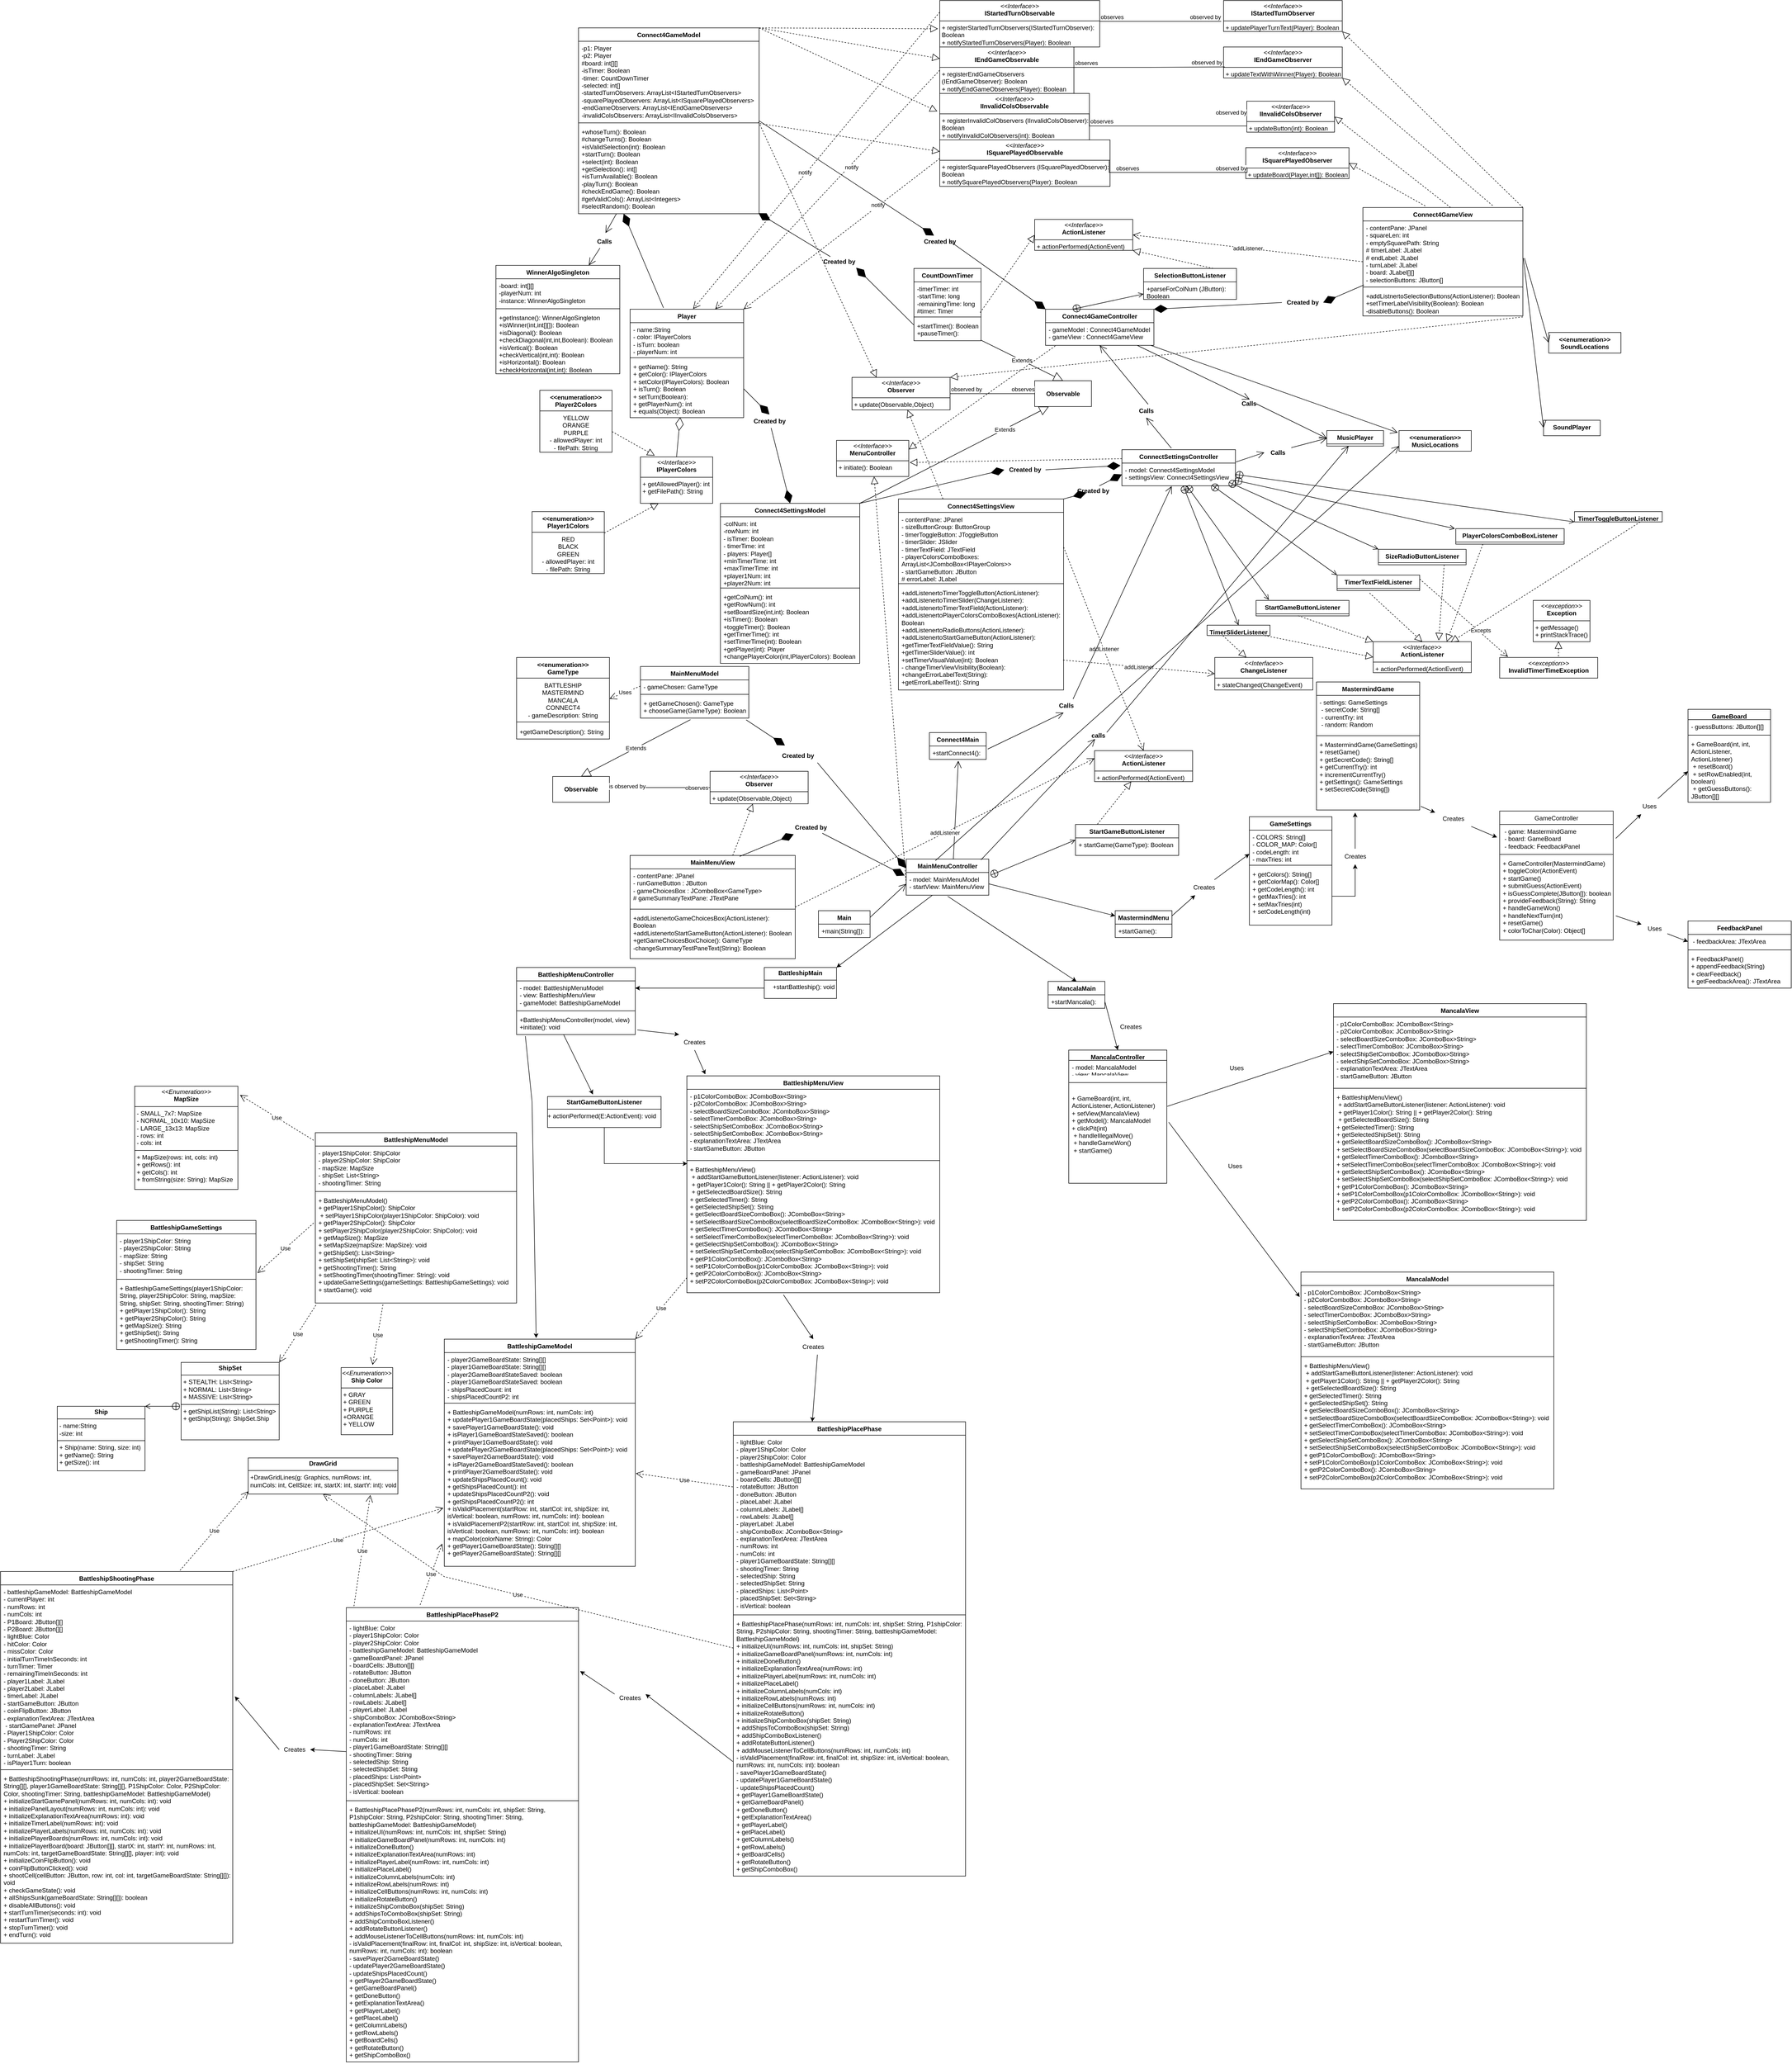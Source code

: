 <mxfile version="24.3.1" type="google">
  <diagram id="C5RBs43oDa-KdzZeNtuy" name="Page-1">
    <mxGraphModel dx="5418" dy="3676" grid="1" gridSize="10" guides="1" tooltips="1" connect="1" arrows="1" fold="1" page="1" pageScale="1" pageWidth="850" pageHeight="1100" math="0" shadow="0">
      <root>
        <mxCell id="WIyWlLk6GJQsqaUBKTNV-0" />
        <mxCell id="WIyWlLk6GJQsqaUBKTNV-1" parent="WIyWlLk6GJQsqaUBKTNV-0" />
        <mxCell id="VFU4-jc8pIwi2B-zyS63-0" value="Connect4GameController" style="swimlane;fontStyle=1;align=center;verticalAlign=top;childLayout=stackLayout;horizontal=1;startSize=26;horizontalStack=0;resizeParent=1;resizeParentMax=0;resizeLast=0;collapsible=1;marginBottom=0;whiteSpace=wrap;html=1;" parent="WIyWlLk6GJQsqaUBKTNV-1" vertex="1">
          <mxGeometry x="55" y="-1565" width="210" height="70" as="geometry">
            <mxRectangle x="241" y="-1530" width="180" height="30" as="alternateBounds" />
          </mxGeometry>
        </mxCell>
        <mxCell id="VFU4-jc8pIwi2B-zyS63-1" value="- gameModel : Connect4GameModel&lt;div&gt;- gameView : Connect4GameView&lt;/div&gt;" style="text;strokeColor=none;fillColor=none;align=left;verticalAlign=top;spacingLeft=4;spacingRight=4;overflow=hidden;rotatable=0;points=[[0,0.5],[1,0.5]];portConstraint=eastwest;whiteSpace=wrap;html=1;" parent="VFU4-jc8pIwi2B-zyS63-0" vertex="1">
          <mxGeometry y="26" width="210" height="44" as="geometry" />
        </mxCell>
        <mxCell id="VFU4-jc8pIwi2B-zyS63-4" value="SelectionButtonListener" style="swimlane;fontStyle=1;align=center;verticalAlign=top;childLayout=stackLayout;horizontal=1;startSize=26;horizontalStack=0;resizeParent=1;resizeParentMax=0;resizeLast=0;collapsible=1;marginBottom=0;whiteSpace=wrap;html=1;" parent="WIyWlLk6GJQsqaUBKTNV-1" vertex="1">
          <mxGeometry x="245" y="-1644" width="180" height="60" as="geometry">
            <mxRectangle x="251" y="-1635" width="170" height="30" as="alternateBounds" />
          </mxGeometry>
        </mxCell>
        <mxCell id="VFU4-jc8pIwi2B-zyS63-7" value="+parseForColNum (JButton): Boolean" style="text;strokeColor=none;fillColor=none;align=left;verticalAlign=top;spacingLeft=4;spacingRight=4;overflow=hidden;rotatable=0;points=[[0,0.5],[1,0.5]];portConstraint=eastwest;whiteSpace=wrap;html=1;" parent="VFU4-jc8pIwi2B-zyS63-4" vertex="1">
          <mxGeometry y="26" width="180" height="34" as="geometry" />
        </mxCell>
        <mxCell id="VFU4-jc8pIwi2B-zyS63-9" value="&lt;p style=&quot;margin:0px;margin-top:4px;text-align:center;&quot;&gt;&lt;i&gt;&amp;lt;&amp;lt;Interface&amp;gt;&amp;gt;&lt;/i&gt;&lt;br&gt;&lt;b&gt;ActionListener&lt;/b&gt;&lt;/p&gt;&lt;hr size=&quot;1&quot; style=&quot;border-style:solid;&quot;&gt;&lt;p style=&quot;margin:0px;margin-left:4px;&quot;&gt;+ actionPerformed(ActionEvent)&lt;br&gt;&lt;/p&gt;" style="verticalAlign=top;align=left;overflow=fill;html=1;whiteSpace=wrap;" parent="WIyWlLk6GJQsqaUBKTNV-1" vertex="1">
          <mxGeometry x="34" y="-1739" width="190" height="60" as="geometry" />
        </mxCell>
        <mxCell id="VFU4-jc8pIwi2B-zyS63-38" value="TimerToggleButtonListener" style="swimlane;fontStyle=1;align=center;verticalAlign=top;childLayout=stackLayout;horizontal=1;startSize=26;horizontalStack=0;resizeParent=1;resizeParentMax=0;resizeLast=0;collapsible=1;marginBottom=0;whiteSpace=wrap;html=1;" parent="WIyWlLk6GJQsqaUBKTNV-1" vertex="1">
          <mxGeometry x="1080" y="-1173" width="170" height="20" as="geometry" />
        </mxCell>
        <mxCell id="VFU4-jc8pIwi2B-zyS63-42" value="TimerSliderListener" style="swimlane;fontStyle=1;align=center;verticalAlign=top;childLayout=stackLayout;horizontal=1;startSize=43;horizontalStack=0;resizeParent=1;resizeParentMax=0;resizeLast=0;collapsible=1;marginBottom=0;whiteSpace=wrap;html=1;" parent="WIyWlLk6GJQsqaUBKTNV-1" vertex="1">
          <mxGeometry x="368" y="-953" width="122" height="20" as="geometry">
            <mxRectangle x="368" y="-953" width="140" height="23" as="alternateBounds" />
          </mxGeometry>
        </mxCell>
        <mxCell id="VFU4-jc8pIwi2B-zyS63-46" value="&lt;p style=&quot;margin:0px;margin-top:4px;text-align:center;&quot;&gt;&lt;i&gt;&amp;lt;&amp;lt;Interface&amp;gt;&amp;gt;&lt;/i&gt;&lt;br&gt;&lt;b&gt;ChangeListener&lt;/b&gt;&lt;/p&gt;&lt;hr size=&quot;1&quot; style=&quot;border-style:solid;&quot;&gt;&lt;p style=&quot;margin:0px;margin-left:4px;&quot;&gt;&lt;/p&gt;&lt;p style=&quot;margin:0px;margin-left:4px;&quot;&gt;+ stateChanged(ChangeEvent)&lt;/p&gt;" style="verticalAlign=top;align=left;overflow=fill;html=1;whiteSpace=wrap;" parent="WIyWlLk6GJQsqaUBKTNV-1" vertex="1">
          <mxGeometry x="383" y="-890.5" width="190" height="63" as="geometry" />
        </mxCell>
        <mxCell id="VFU4-jc8pIwi2B-zyS63-51" value="TimerTextFieldListener" style="swimlane;fontStyle=1;align=center;verticalAlign=top;childLayout=stackLayout;horizontal=1;startSize=26;horizontalStack=0;resizeParent=1;resizeParentMax=0;resizeLast=0;collapsible=1;marginBottom=0;whiteSpace=wrap;html=1;" parent="WIyWlLk6GJQsqaUBKTNV-1" vertex="1" collapsed="1">
          <mxGeometry x="620" y="-1050" width="160" height="30" as="geometry">
            <mxRectangle x="658" y="-1073" width="170" height="60" as="alternateBounds" />
          </mxGeometry>
        </mxCell>
        <mxCell id="VFU4-jc8pIwi2B-zyS63-54" value="+ parseForTimerTime (String) : String" style="text;strokeColor=none;fillColor=none;align=left;verticalAlign=top;spacingLeft=4;spacingRight=4;overflow=hidden;rotatable=0;points=[[0,0.5],[1,0.5]];portConstraint=eastwest;whiteSpace=wrap;html=1;" parent="VFU4-jc8pIwi2B-zyS63-51" vertex="1">
          <mxGeometry y="26" width="170" height="34" as="geometry" />
        </mxCell>
        <mxCell id="VFU4-jc8pIwi2B-zyS63-55" value="PlayerColorsComboBoxListener" style="swimlane;fontStyle=1;align=center;verticalAlign=top;childLayout=stackLayout;horizontal=1;startSize=26;horizontalStack=0;resizeParent=1;resizeParentMax=0;resizeLast=0;collapsible=1;marginBottom=0;whiteSpace=wrap;html=1;" parent="WIyWlLk6GJQsqaUBKTNV-1" vertex="1" collapsed="1">
          <mxGeometry x="850" y="-1140" width="210" height="30" as="geometry">
            <mxRectangle x="850" y="-1140" width="260" height="60" as="alternateBounds" />
          </mxGeometry>
        </mxCell>
        <mxCell id="VFU4-jc8pIwi2B-zyS63-56" value="+ changeColor(JComboBox&amp;lt;IPlayerColors&amp;gt;) : Boolean" style="text;strokeColor=none;fillColor=none;align=left;verticalAlign=top;spacingLeft=4;spacingRight=4;overflow=hidden;rotatable=0;points=[[0,0.5],[1,0.5]];portConstraint=eastwest;whiteSpace=wrap;html=1;" parent="VFU4-jc8pIwi2B-zyS63-55" vertex="1">
          <mxGeometry y="26" width="260" height="34" as="geometry" />
        </mxCell>
        <mxCell id="VFU4-jc8pIwi2B-zyS63-57" value="StartGameButtonListener" style="swimlane;fontStyle=1;align=center;verticalAlign=top;childLayout=stackLayout;horizontal=1;startSize=26;horizontalStack=0;resizeParent=1;resizeParentMax=0;resizeLast=0;collapsible=1;marginBottom=0;whiteSpace=wrap;html=1;" parent="WIyWlLk6GJQsqaUBKTNV-1" vertex="1" collapsed="1">
          <mxGeometry x="463" y="-1001" width="180" height="30" as="geometry">
            <mxRectangle x="463" y="-1001" width="160" height="60" as="alternateBounds" />
          </mxGeometry>
        </mxCell>
        <mxCell id="VFU4-jc8pIwi2B-zyS63-58" value="+ startConnect4Round() : Boolean" style="text;strokeColor=none;fillColor=none;align=left;verticalAlign=top;spacingLeft=4;spacingRight=4;overflow=hidden;rotatable=0;points=[[0,0.5],[1,0.5]];portConstraint=eastwest;whiteSpace=wrap;html=1;" parent="VFU4-jc8pIwi2B-zyS63-57" vertex="1">
          <mxGeometry y="26" width="160" height="34" as="geometry" />
        </mxCell>
        <mxCell id="VFU4-jc8pIwi2B-zyS63-59" value="SizeRadioButtonListener" style="swimlane;fontStyle=1;align=center;verticalAlign=top;childLayout=stackLayout;horizontal=1;startSize=26;horizontalStack=0;resizeParent=1;resizeParentMax=0;resizeLast=0;collapsible=1;marginBottom=0;whiteSpace=wrap;html=1;" parent="WIyWlLk6GJQsqaUBKTNV-1" vertex="1" collapsed="1">
          <mxGeometry x="700" y="-1100" width="170" height="30" as="geometry">
            <mxRectangle x="760" y="-1173" width="260" height="60" as="alternateBounds" />
          </mxGeometry>
        </mxCell>
        <mxCell id="VFU4-jc8pIwi2B-zyS63-60" value="+ parseButtontoSetBoardSize(JRadioButton) : Boolean" style="text;strokeColor=none;fillColor=none;align=left;verticalAlign=top;spacingLeft=4;spacingRight=4;overflow=hidden;rotatable=0;points=[[0,0.5],[1,0.5]];portConstraint=eastwest;whiteSpace=wrap;html=1;" parent="VFU4-jc8pIwi2B-zyS63-59" vertex="1">
          <mxGeometry y="26" width="260" height="34" as="geometry" />
        </mxCell>
        <mxCell id="VFU4-jc8pIwi2B-zyS63-61" value="ConnectSettingsController" style="swimlane;fontStyle=1;align=center;verticalAlign=top;childLayout=stackLayout;horizontal=1;startSize=26;horizontalStack=0;resizeParent=1;resizeParentMax=0;resizeLast=0;collapsible=1;marginBottom=0;whiteSpace=wrap;html=1;" parent="WIyWlLk6GJQsqaUBKTNV-1" vertex="1">
          <mxGeometry x="203" y="-1293" width="220" height="70" as="geometry" />
        </mxCell>
        <mxCell id="VFU4-jc8pIwi2B-zyS63-62" value="- model: Connect4SettingsModel&lt;div&gt;- settingsView: Connect4SettingsView&lt;/div&gt;" style="text;strokeColor=none;fillColor=none;align=left;verticalAlign=top;spacingLeft=4;spacingRight=4;overflow=hidden;rotatable=0;points=[[0,0.5],[1,0.5]];portConstraint=eastwest;whiteSpace=wrap;html=1;" parent="VFU4-jc8pIwi2B-zyS63-61" vertex="1">
          <mxGeometry y="26" width="220" height="44" as="geometry" />
        </mxCell>
        <mxCell id="VFU4-jc8pIwi2B-zyS63-67" value="&lt;p style=&quot;margin:0px;margin-top:4px;text-align:center;&quot;&gt;&lt;i&gt;&amp;lt;&amp;lt;exception&amp;gt;&amp;gt;&lt;/i&gt;&lt;br&gt;&lt;b&gt;Exception&lt;/b&gt;&lt;/p&gt;&lt;hr size=&quot;1&quot; style=&quot;border-style:solid;&quot;&gt;&lt;p style=&quot;margin:0px;margin-left:4px;&quot;&gt;+ getMessage()&lt;br&gt;&lt;/p&gt;&lt;p style=&quot;margin:0px;margin-left:4px;&quot;&gt;+ printStackTrace()&lt;/p&gt;" style="verticalAlign=top;align=left;overflow=fill;html=1;whiteSpace=wrap;" parent="WIyWlLk6GJQsqaUBKTNV-1" vertex="1">
          <mxGeometry x="1000" y="-1001" width="110" height="80" as="geometry" />
        </mxCell>
        <mxCell id="VFU4-jc8pIwi2B-zyS63-68" value="&lt;p style=&quot;margin:0px;margin-top:4px;text-align:center;&quot;&gt;&lt;i&gt;&amp;lt;&amp;lt;exception&amp;gt;&amp;gt;&lt;/i&gt;&lt;br&gt;&lt;b&gt;InvalidTimerTimeException&lt;/b&gt;&lt;/p&gt;" style="verticalAlign=top;align=left;overflow=fill;html=1;whiteSpace=wrap;" parent="WIyWlLk6GJQsqaUBKTNV-1" vertex="1">
          <mxGeometry x="935" y="-890.5" width="190" height="40" as="geometry" />
        </mxCell>
        <mxCell id="VFU4-jc8pIwi2B-zyS63-69" value="&lt;p style=&quot;margin:0px;margin-top:4px;text-align:center;&quot;&gt;&lt;i&gt;&amp;lt;&amp;lt;Interface&amp;gt;&amp;gt;&lt;/i&gt;&lt;br&gt;&lt;b&gt;IEndGameObservable&lt;/b&gt;&lt;/p&gt;&lt;hr size=&quot;1&quot; style=&quot;border-style:solid;&quot;&gt;&lt;p style=&quot;margin:0px;margin-left:4px;&quot;&gt;+ registerEndGameObservers (IEndGameObserver): Boolean&lt;br&gt;+ notifyEndGameObservers(Player): Boolean&lt;/p&gt;" style="verticalAlign=top;align=left;overflow=fill;html=1;whiteSpace=wrap;" parent="WIyWlLk6GJQsqaUBKTNV-1" vertex="1">
          <mxGeometry x="-150" y="-2073" width="260" height="90" as="geometry" />
        </mxCell>
        <mxCell id="VFU4-jc8pIwi2B-zyS63-70" value="&lt;p style=&quot;margin:0px;margin-top:4px;text-align:center;&quot;&gt;&lt;i&gt;&amp;lt;&amp;lt;Interface&amp;gt;&amp;gt;&lt;/i&gt;&lt;br&gt;&lt;b&gt;IInvalidColsObservable&lt;/b&gt;&lt;/p&gt;&lt;hr size=&quot;1&quot; style=&quot;border-style:solid;&quot;&gt;&lt;p style=&quot;margin:0px;margin-left:4px;&quot;&gt;+ registerInvalidColObservers (IInvalidColsObserver): Boolean&lt;br&gt;+ notifyInvalidColObservers(int): Boolean&lt;/p&gt;" style="verticalAlign=top;align=left;overflow=fill;html=1;whiteSpace=wrap;" parent="WIyWlLk6GJQsqaUBKTNV-1" vertex="1">
          <mxGeometry x="-150" y="-1983" width="290" height="90" as="geometry" />
        </mxCell>
        <mxCell id="VFU4-jc8pIwi2B-zyS63-71" value="&lt;p style=&quot;margin:0px;margin-top:4px;text-align:center;&quot;&gt;&lt;i&gt;&amp;lt;&amp;lt;Interface&amp;gt;&amp;gt;&lt;/i&gt;&lt;br&gt;&lt;b&gt;ISquarePlayedObservable&lt;/b&gt;&lt;/p&gt;&lt;hr size=&quot;1&quot; style=&quot;border-style:solid;&quot;&gt;&lt;p style=&quot;margin:0px;margin-left:4px;&quot;&gt;+ registerSquarePlayedObservers (ISquarePlayedObserver): Boolean&lt;br&gt;+ notifySquarePlayedObservers(Player): Boolean&lt;/p&gt;" style="verticalAlign=top;align=left;overflow=fill;html=1;whiteSpace=wrap;" parent="WIyWlLk6GJQsqaUBKTNV-1" vertex="1">
          <mxGeometry x="-150" y="-1893" width="330" height="90" as="geometry" />
        </mxCell>
        <mxCell id="VFU4-jc8pIwi2B-zyS63-72" value="&lt;p style=&quot;margin:0px;margin-top:4px;text-align:center;&quot;&gt;&lt;i&gt;&amp;lt;&amp;lt;Interface&amp;gt;&amp;gt;&lt;/i&gt;&lt;br&gt;&lt;b&gt;IStartedTurnObservable&lt;/b&gt;&lt;/p&gt;&lt;hr size=&quot;1&quot; style=&quot;border-style:solid;&quot;&gt;&lt;p style=&quot;margin:0px;margin-left:4px;&quot;&gt;+ registerStartedTurnObservers(IStartedTurnObserver): Boolean&lt;br&gt;+ notifyStartedTurnObservers(Player): Boolean&lt;/p&gt;" style="verticalAlign=top;align=left;overflow=fill;html=1;whiteSpace=wrap;" parent="WIyWlLk6GJQsqaUBKTNV-1" vertex="1">
          <mxGeometry x="-150" y="-2163" width="310" height="90" as="geometry" />
        </mxCell>
        <mxCell id="VFU4-jc8pIwi2B-zyS63-73" value="&lt;p style=&quot;margin:0px;margin-top:4px;text-align:center;&quot;&gt;&lt;i&gt;&amp;lt;&amp;lt;Interface&amp;gt;&amp;gt;&lt;/i&gt;&lt;br&gt;&lt;b&gt;IPlayerColors&lt;/b&gt;&lt;/p&gt;&lt;hr size=&quot;1&quot; style=&quot;border-style:solid;&quot;&gt;&lt;p style=&quot;margin:0px;margin-left:4px;&quot;&gt;+ getAllowedPlayer(): int&lt;br&gt;+ getFilePath(): String&lt;/p&gt;" style="verticalAlign=top;align=left;overflow=fill;html=1;whiteSpace=wrap;" parent="WIyWlLk6GJQsqaUBKTNV-1" vertex="1">
          <mxGeometry x="-730" y="-1279" width="140" height="90" as="geometry" />
        </mxCell>
        <mxCell id="VFU4-jc8pIwi2B-zyS63-74" value="Player" style="swimlane;fontStyle=1;align=center;verticalAlign=top;childLayout=stackLayout;horizontal=1;startSize=26;horizontalStack=0;resizeParent=1;resizeParentMax=0;resizeLast=0;collapsible=1;marginBottom=0;whiteSpace=wrap;html=1;" parent="WIyWlLk6GJQsqaUBKTNV-1" vertex="1">
          <mxGeometry x="-750" y="-1565" width="220" height="210" as="geometry" />
        </mxCell>
        <mxCell id="VFU4-jc8pIwi2B-zyS63-75" value="- name:String&lt;div&gt;- color: IPlayerColors&lt;/div&gt;&lt;div&gt;- isTurn: boolean&lt;/div&gt;&lt;div&gt;- playerNum: int&lt;/div&gt;" style="text;strokeColor=none;fillColor=none;align=left;verticalAlign=top;spacingLeft=4;spacingRight=4;overflow=hidden;rotatable=0;points=[[0,0.5],[1,0.5]];portConstraint=eastwest;whiteSpace=wrap;html=1;" parent="VFU4-jc8pIwi2B-zyS63-74" vertex="1">
          <mxGeometry y="26" width="220" height="64" as="geometry" />
        </mxCell>
        <mxCell id="VFU4-jc8pIwi2B-zyS63-76" value="" style="line;strokeWidth=1;fillColor=none;align=left;verticalAlign=middle;spacingTop=-1;spacingLeft=3;spacingRight=3;rotatable=0;labelPosition=right;points=[];portConstraint=eastwest;strokeColor=inherit;" parent="VFU4-jc8pIwi2B-zyS63-74" vertex="1">
          <mxGeometry y="90" width="220" height="8" as="geometry" />
        </mxCell>
        <mxCell id="VFU4-jc8pIwi2B-zyS63-77" value="+ getName(): String&lt;div&gt;+ getColor(): IPlayerColors&lt;/div&gt;&lt;div&gt;+ setColor(IPlayerColors): Boolean&lt;/div&gt;&lt;div&gt;+ isTurn(): Boolean&lt;/div&gt;&lt;div&gt;+ setTurn(Boolean):&lt;/div&gt;&lt;div&gt;+ getPlayerNum(): int&lt;/div&gt;&lt;div&gt;+ equals(Object): Boolean&lt;/div&gt;" style="text;strokeColor=none;fillColor=none;align=left;verticalAlign=top;spacingLeft=4;spacingRight=4;overflow=hidden;rotatable=0;points=[[0,0.5],[1,0.5]];portConstraint=eastwest;whiteSpace=wrap;html=1;" parent="VFU4-jc8pIwi2B-zyS63-74" vertex="1">
          <mxGeometry y="98" width="220" height="112" as="geometry" />
        </mxCell>
        <mxCell id="VFU4-jc8pIwi2B-zyS63-78" value="&lt;div&gt;&amp;lt;&amp;lt;enumeration&amp;gt;&amp;gt;&lt;/div&gt;&lt;div&gt;Player1Colors&lt;/div&gt;" style="swimlane;fontStyle=1;align=center;verticalAlign=top;childLayout=stackLayout;horizontal=1;startSize=40;horizontalStack=0;resizeParent=1;resizeParentMax=0;resizeLast=0;collapsible=1;marginBottom=0;whiteSpace=wrap;html=1;" parent="WIyWlLk6GJQsqaUBKTNV-1" vertex="1">
          <mxGeometry x="-940" y="-1173" width="140" height="120" as="geometry" />
        </mxCell>
        <mxCell id="VFU4-jc8pIwi2B-zyS63-79" value="&lt;div style=&quot;&quot;&gt;&lt;span style=&quot;background-color: initial;&quot;&gt;RED&lt;/span&gt;&lt;/div&gt;&lt;div style=&quot;&quot;&gt;BLACK&lt;/div&gt;&lt;div style=&quot;&quot;&gt;GREEN&lt;/div&gt;&lt;div&gt;- allowedPlayer: int&lt;/div&gt;&lt;div&gt;- filePath: String&lt;/div&gt;" style="text;strokeColor=none;fillColor=none;align=center;verticalAlign=top;spacingLeft=4;spacingRight=4;overflow=hidden;rotatable=0;points=[[0,0.5],[1,0.5]];portConstraint=eastwest;whiteSpace=wrap;html=1;" parent="VFU4-jc8pIwi2B-zyS63-78" vertex="1">
          <mxGeometry y="40" width="140" height="80" as="geometry" />
        </mxCell>
        <mxCell id="VFU4-jc8pIwi2B-zyS63-82" value="&lt;div&gt;&amp;lt;&amp;lt;enumeration&amp;gt;&amp;gt;&lt;/div&gt;&lt;div&gt;Player2Colors&lt;/div&gt;" style="swimlane;fontStyle=1;align=center;verticalAlign=top;childLayout=stackLayout;horizontal=1;startSize=40;horizontalStack=0;resizeParent=1;resizeParentMax=0;resizeLast=0;collapsible=1;marginBottom=0;whiteSpace=wrap;html=1;" parent="WIyWlLk6GJQsqaUBKTNV-1" vertex="1">
          <mxGeometry x="-925" y="-1408" width="140" height="120" as="geometry" />
        </mxCell>
        <mxCell id="VFU4-jc8pIwi2B-zyS63-83" value="&lt;div style=&quot;&quot;&gt;YELLOW&lt;/div&gt;&lt;div style=&quot;&quot;&gt;ORANGE&lt;/div&gt;&lt;div style=&quot;&quot;&gt;PURPLE&lt;/div&gt;&lt;div&gt;- allowedPlayer: int&lt;/div&gt;&lt;div&gt;- filePath: String&lt;/div&gt;" style="text;strokeColor=none;fillColor=none;align=center;verticalAlign=top;spacingLeft=4;spacingRight=4;overflow=hidden;rotatable=0;points=[[0,0.5],[1,0.5]];portConstraint=eastwest;whiteSpace=wrap;html=1;" parent="VFU4-jc8pIwi2B-zyS63-82" vertex="1">
          <mxGeometry y="40" width="140" height="80" as="geometry" />
        </mxCell>
        <mxCell id="VFU4-jc8pIwi2B-zyS63-84" value="&lt;p style=&quot;margin:0px;margin-top:4px;text-align:center;&quot;&gt;&lt;i&gt;&amp;lt;&amp;lt;Interface&amp;gt;&amp;gt;&lt;/i&gt;&lt;br&gt;&lt;b&gt;MenuController&lt;/b&gt;&lt;/p&gt;&lt;hr size=&quot;1&quot; style=&quot;border-style:solid;&quot;&gt;&lt;p style=&quot;margin:0px;margin-left:4px;&quot;&gt;+ initiate(): Boolean&lt;br&gt;&lt;/p&gt;" style="verticalAlign=top;align=left;overflow=fill;html=1;whiteSpace=wrap;" parent="WIyWlLk6GJQsqaUBKTNV-1" vertex="1">
          <mxGeometry x="-350" y="-1311" width="140" height="70" as="geometry" />
        </mxCell>
        <mxCell id="VFU4-jc8pIwi2B-zyS63-85" value="SoundPlayer" style="swimlane;fontStyle=1;align=center;verticalAlign=top;childLayout=stackLayout;horizontal=1;startSize=0;horizontalStack=0;resizeParent=1;resizeParentMax=0;resizeLast=0;collapsible=1;marginBottom=0;whiteSpace=wrap;html=1;" parent="WIyWlLk6GJQsqaUBKTNV-1" vertex="1" collapsed="1">
          <mxGeometry x="1020" y="-1350" width="110" height="30" as="geometry">
            <mxRectangle x="1180" y="-920" width="170" height="100" as="alternateBounds" />
          </mxGeometry>
        </mxCell>
        <mxCell id="VFU4-jc8pIwi2B-zyS63-86" value="- instance: SoundPlayer" style="text;strokeColor=none;fillColor=none;align=left;verticalAlign=top;spacingLeft=4;spacingRight=4;overflow=hidden;rotatable=0;points=[[0,0.5],[1,0.5]];portConstraint=eastwest;whiteSpace=wrap;html=1;" parent="VFU4-jc8pIwi2B-zyS63-85" vertex="1">
          <mxGeometry y="26" width="170" height="26" as="geometry" />
        </mxCell>
        <mxCell id="VFU4-jc8pIwi2B-zyS63-87" value="" style="line;strokeWidth=1;fillColor=none;align=left;verticalAlign=middle;spacingTop=-1;spacingLeft=3;spacingRight=3;rotatable=0;labelPosition=right;points=[];portConstraint=eastwest;strokeColor=inherit;" parent="VFU4-jc8pIwi2B-zyS63-85" vertex="1">
          <mxGeometry y="52" width="170" height="8" as="geometry" />
        </mxCell>
        <mxCell id="VFU4-jc8pIwi2B-zyS63-88" value="+ getInstance(): SoundPlayer&lt;div&gt;+ playSound(String): Boolean&lt;/div&gt;" style="text;strokeColor=none;fillColor=none;align=left;verticalAlign=top;spacingLeft=4;spacingRight=4;overflow=hidden;rotatable=0;points=[[0,0.5],[1,0.5]];portConstraint=eastwest;whiteSpace=wrap;html=1;" parent="VFU4-jc8pIwi2B-zyS63-85" vertex="1">
          <mxGeometry y="60" width="170" height="40" as="geometry" />
        </mxCell>
        <mxCell id="VFU4-jc8pIwi2B-zyS63-89" value="MusicPlayer" style="swimlane;fontStyle=1;align=center;verticalAlign=top;childLayout=stackLayout;horizontal=1;startSize=26;horizontalStack=0;resizeParent=1;resizeParentMax=0;resizeLast=0;collapsible=1;marginBottom=0;whiteSpace=wrap;html=1;" parent="WIyWlLk6GJQsqaUBKTNV-1" vertex="1" collapsed="1">
          <mxGeometry x="600" y="-1330" width="110" height="30" as="geometry">
            <mxRectangle x="1074" y="-730" width="170" height="150" as="alternateBounds" />
          </mxGeometry>
        </mxCell>
        <mxCell id="VFU4-jc8pIwi2B-zyS63-90" value="&lt;div&gt;- musicClip: Clip&lt;/div&gt;- instance: MusicPlayer" style="text;strokeColor=none;fillColor=none;align=left;verticalAlign=top;spacingLeft=4;spacingRight=4;overflow=hidden;rotatable=0;points=[[0,0.5],[1,0.5]];portConstraint=eastwest;whiteSpace=wrap;html=1;" parent="VFU4-jc8pIwi2B-zyS63-89" vertex="1">
          <mxGeometry y="26" width="170" height="44" as="geometry" />
        </mxCell>
        <mxCell id="VFU4-jc8pIwi2B-zyS63-91" value="" style="line;strokeWidth=1;fillColor=none;align=left;verticalAlign=middle;spacingTop=-1;spacingLeft=3;spacingRight=3;rotatable=0;labelPosition=right;points=[];portConstraint=eastwest;strokeColor=inherit;" parent="VFU4-jc8pIwi2B-zyS63-89" vertex="1">
          <mxGeometry y="70" width="170" height="8" as="geometry" />
        </mxCell>
        <mxCell id="VFU4-jc8pIwi2B-zyS63-92" value="+ getInstance(): SoundPlayer&lt;div&gt;+ playMusic(String): Boolean&lt;/div&gt;&lt;div&gt;+ pauseMusic(): Boolean&lt;/div&gt;&lt;div&gt;+ resumeMusic(): Boolean&lt;/div&gt;" style="text;strokeColor=none;fillColor=none;align=left;verticalAlign=top;spacingLeft=4;spacingRight=4;overflow=hidden;rotatable=0;points=[[0,0.5],[1,0.5]];portConstraint=eastwest;whiteSpace=wrap;html=1;" parent="VFU4-jc8pIwi2B-zyS63-89" vertex="1">
          <mxGeometry y="78" width="170" height="72" as="geometry" />
        </mxCell>
        <mxCell id="VFU4-jc8pIwi2B-zyS63-95" value="&lt;div&gt;&amp;lt;&amp;lt;enumeration&amp;gt;&amp;gt;&lt;/div&gt;&lt;div&gt;SoundLocations&lt;/div&gt;" style="swimlane;fontStyle=1;align=center;verticalAlign=top;childLayout=stackLayout;horizontal=1;startSize=40;horizontalStack=0;resizeParent=1;resizeParentMax=0;resizeLast=0;collapsible=1;marginBottom=0;whiteSpace=wrap;html=1;" parent="WIyWlLk6GJQsqaUBKTNV-1" vertex="1" collapsed="1">
          <mxGeometry x="1030" y="-1520" width="140" height="40" as="geometry">
            <mxRectangle x="1170" y="-1053" width="170" height="120" as="alternateBounds" />
          </mxGeometry>
        </mxCell>
        <mxCell id="VFU4-jc8pIwi2B-zyS63-96" value="&lt;div style=&quot;&quot;&gt;&lt;span style=&quot;background-color: initial;&quot;&gt;SQUAREPLAYED&lt;/span&gt;&lt;/div&gt;&lt;div&gt;&lt;span style=&quot;&quot;&gt;- soundFilePath: String&lt;/span&gt;&lt;/div&gt;" style="text;strokeColor=none;fillColor=none;align=center;verticalAlign=top;spacingLeft=4;spacingRight=4;overflow=hidden;rotatable=0;points=[[0,0.5],[1,0.5]];portConstraint=eastwest;whiteSpace=wrap;html=1;" parent="VFU4-jc8pIwi2B-zyS63-95" vertex="1">
          <mxGeometry y="40" width="170" height="44" as="geometry" />
        </mxCell>
        <mxCell id="VFU4-jc8pIwi2B-zyS63-97" value="" style="line;strokeWidth=1;fillColor=none;align=left;verticalAlign=middle;spacingTop=-1;spacingLeft=3;spacingRight=3;rotatable=0;labelPosition=right;points=[];portConstraint=eastwest;strokeColor=inherit;" parent="VFU4-jc8pIwi2B-zyS63-95" vertex="1">
          <mxGeometry y="84" width="170" height="8" as="geometry" />
        </mxCell>
        <mxCell id="VFU4-jc8pIwi2B-zyS63-98" value="+getSoundFilePath(): String" style="text;strokeColor=none;fillColor=none;align=left;verticalAlign=top;spacingLeft=4;spacingRight=4;overflow=hidden;rotatable=0;points=[[0,0.5],[1,0.5]];portConstraint=eastwest;whiteSpace=wrap;html=1;" parent="VFU4-jc8pIwi2B-zyS63-95" vertex="1">
          <mxGeometry y="92" width="170" height="28" as="geometry" />
        </mxCell>
        <mxCell id="VFU4-jc8pIwi2B-zyS63-99" value="&lt;div&gt;&amp;lt;&amp;lt;enumeration&amp;gt;&amp;gt;&lt;/div&gt;&lt;div&gt;MusicLocations&lt;/div&gt;" style="swimlane;fontStyle=1;align=center;verticalAlign=top;childLayout=stackLayout;horizontal=1;startSize=40;horizontalStack=0;resizeParent=1;resizeParentMax=0;resizeLast=0;collapsible=1;marginBottom=0;whiteSpace=wrap;html=1;" parent="WIyWlLk6GJQsqaUBKTNV-1" vertex="1" collapsed="1">
          <mxGeometry x="740" y="-1330" width="140" height="40" as="geometry">
            <mxRectangle x="1270" y="-762" width="170" height="178" as="alternateBounds" />
          </mxGeometry>
        </mxCell>
        <mxCell id="VFU4-jc8pIwi2B-zyS63-100" value="&lt;div style=&quot;&quot;&gt;MAINMENU&lt;/div&gt;&lt;div style=&quot;&quot;&gt;CONNECT4SETTINGS&lt;/div&gt;&lt;div style=&quot;&quot;&gt;CONNECT4GAME&lt;/div&gt;&lt;div style=&quot;&quot;&gt;CONNECT4WIN&lt;/div&gt;&lt;div style=&quot;&quot;&gt;CONNECT4TIE&lt;/div&gt;&lt;div&gt;&lt;span style=&quot;&quot;&gt;- musicFilePath: String&lt;/span&gt;&lt;/div&gt;" style="text;strokeColor=none;fillColor=none;align=center;verticalAlign=top;spacingLeft=4;spacingRight=4;overflow=hidden;rotatable=0;points=[[0,0.5],[1,0.5]];portConstraint=eastwest;whiteSpace=wrap;html=1;" parent="VFU4-jc8pIwi2B-zyS63-99" vertex="1">
          <mxGeometry y="40" width="170" height="100" as="geometry" />
        </mxCell>
        <mxCell id="VFU4-jc8pIwi2B-zyS63-101" value="" style="line;strokeWidth=1;fillColor=none;align=left;verticalAlign=middle;spacingTop=-1;spacingLeft=3;spacingRight=3;rotatable=0;labelPosition=right;points=[];portConstraint=eastwest;strokeColor=inherit;" parent="VFU4-jc8pIwi2B-zyS63-99" vertex="1">
          <mxGeometry y="140" width="170" height="10" as="geometry" />
        </mxCell>
        <mxCell id="VFU4-jc8pIwi2B-zyS63-102" value="+getMusicFilePath(): String" style="text;strokeColor=none;fillColor=none;align=left;verticalAlign=top;spacingLeft=4;spacingRight=4;overflow=hidden;rotatable=0;points=[[0,0.5],[1,0.5]];portConstraint=eastwest;whiteSpace=wrap;html=1;" parent="VFU4-jc8pIwi2B-zyS63-99" vertex="1">
          <mxGeometry y="150" width="170" height="28" as="geometry" />
        </mxCell>
        <mxCell id="VFU4-jc8pIwi2B-zyS63-103" value="Main" style="swimlane;fontStyle=1;align=center;verticalAlign=top;childLayout=stackLayout;horizontal=1;startSize=26;horizontalStack=0;resizeParent=1;resizeParentMax=0;resizeLast=0;collapsible=1;marginBottom=0;whiteSpace=wrap;html=1;" parent="WIyWlLk6GJQsqaUBKTNV-1" vertex="1">
          <mxGeometry x="-385" y="-400" width="100" height="52" as="geometry" />
        </mxCell>
        <mxCell id="VFU4-jc8pIwi2B-zyS63-106" value="+main(String[]):" style="text;strokeColor=none;fillColor=none;align=left;verticalAlign=top;spacingLeft=4;spacingRight=4;overflow=hidden;rotatable=0;points=[[0,0.5],[1,0.5]];portConstraint=eastwest;whiteSpace=wrap;html=1;" parent="VFU4-jc8pIwi2B-zyS63-103" vertex="1">
          <mxGeometry y="26" width="100" height="26" as="geometry" />
        </mxCell>
        <mxCell id="VFU4-jc8pIwi2B-zyS63-107" value="MainMenuView" style="swimlane;fontStyle=1;align=center;verticalAlign=top;childLayout=stackLayout;horizontal=1;startSize=26;horizontalStack=0;resizeParent=1;resizeParentMax=0;resizeLast=0;collapsible=1;marginBottom=0;whiteSpace=wrap;html=1;" parent="WIyWlLk6GJQsqaUBKTNV-1" vertex="1">
          <mxGeometry x="-750" y="-507" width="320" height="200" as="geometry">
            <mxRectangle x="-425" y="-850.5" width="120" height="30" as="alternateBounds" />
          </mxGeometry>
        </mxCell>
        <mxCell id="VFU4-jc8pIwi2B-zyS63-108" value="- contentPane: JPanel&lt;div&gt;- runGameButton : JButton&lt;/div&gt;&lt;div&gt;- gameChoicesBox : JComboBox&amp;lt;GameType&amp;gt;&lt;/div&gt;&lt;div&gt;# gameSummaryTextPane: JTextPane&lt;/div&gt;" style="text;strokeColor=none;fillColor=none;align=left;verticalAlign=top;spacingLeft=4;spacingRight=4;overflow=hidden;rotatable=0;points=[[0,0.5],[1,0.5]];portConstraint=eastwest;whiteSpace=wrap;html=1;" parent="VFU4-jc8pIwi2B-zyS63-107" vertex="1">
          <mxGeometry y="26" width="320" height="74" as="geometry" />
        </mxCell>
        <mxCell id="VFU4-jc8pIwi2B-zyS63-109" value="" style="line;strokeWidth=1;fillColor=none;align=left;verticalAlign=middle;spacingTop=-1;spacingLeft=3;spacingRight=3;rotatable=0;labelPosition=right;points=[];portConstraint=eastwest;strokeColor=inherit;" parent="VFU4-jc8pIwi2B-zyS63-107" vertex="1">
          <mxGeometry y="100" width="320" height="8" as="geometry" />
        </mxCell>
        <mxCell id="VFU4-jc8pIwi2B-zyS63-110" value="+addListenertoGameChoicesBox(ActionListener): Boolean&lt;div&gt;+addListenertoStartGameButton(ActionListener): Boolean&lt;/div&gt;&lt;div&gt;+getGameChoicesBoxChoice(): GameType&lt;/div&gt;&lt;div&gt;-changeSummaryTestPaneText(String): Boolean&lt;/div&gt;" style="text;strokeColor=none;fillColor=none;align=left;verticalAlign=top;spacingLeft=4;spacingRight=4;overflow=hidden;rotatable=0;points=[[0,0.5],[1,0.5]];portConstraint=eastwest;whiteSpace=wrap;html=1;" parent="VFU4-jc8pIwi2B-zyS63-107" vertex="1">
          <mxGeometry y="108" width="320" height="92" as="geometry" />
        </mxCell>
        <mxCell id="VFU4-jc8pIwi2B-zyS63-111" value="&lt;p style=&quot;margin:0px;margin-top:4px;text-align:center;&quot;&gt;&lt;i&gt;&amp;lt;&amp;lt;Interface&amp;gt;&amp;gt;&lt;/i&gt;&lt;br&gt;&lt;b&gt;Observer&lt;/b&gt;&lt;/p&gt;&lt;hr size=&quot;1&quot; style=&quot;border-style:solid;&quot;&gt;&lt;p style=&quot;margin:0px;margin-left:4px;&quot;&gt;&lt;/p&gt;&lt;p style=&quot;margin:0px;margin-left:4px;&quot;&gt;+ update(Observable,Object)&lt;/p&gt;" style="verticalAlign=top;align=left;overflow=fill;html=1;whiteSpace=wrap;" parent="WIyWlLk6GJQsqaUBKTNV-1" vertex="1">
          <mxGeometry x="-320" y="-1433" width="190" height="63" as="geometry" />
        </mxCell>
        <mxCell id="VFU4-jc8pIwi2B-zyS63-113" value="MainMenuModel" style="swimlane;fontStyle=1;align=center;verticalAlign=top;childLayout=stackLayout;horizontal=1;startSize=26;horizontalStack=0;resizeParent=1;resizeParentMax=0;resizeLast=0;collapsible=1;marginBottom=0;whiteSpace=wrap;html=1;" parent="WIyWlLk6GJQsqaUBKTNV-1" vertex="1">
          <mxGeometry x="-730" y="-873" width="210" height="100" as="geometry" />
        </mxCell>
        <mxCell id="VFU4-jc8pIwi2B-zyS63-114" value="- gameChosen: GameType" style="text;strokeColor=none;fillColor=none;align=left;verticalAlign=top;spacingLeft=4;spacingRight=4;overflow=hidden;rotatable=0;points=[[0,0.5],[1,0.5]];portConstraint=eastwest;whiteSpace=wrap;html=1;" parent="VFU4-jc8pIwi2B-zyS63-113" vertex="1">
          <mxGeometry y="26" width="210" height="24" as="geometry" />
        </mxCell>
        <mxCell id="VFU4-jc8pIwi2B-zyS63-115" value="" style="line;strokeWidth=1;fillColor=none;align=left;verticalAlign=middle;spacingTop=-1;spacingLeft=3;spacingRight=3;rotatable=0;labelPosition=right;points=[];portConstraint=eastwest;strokeColor=inherit;" parent="VFU4-jc8pIwi2B-zyS63-113" vertex="1">
          <mxGeometry y="50" width="210" height="8" as="geometry" />
        </mxCell>
        <mxCell id="VFU4-jc8pIwi2B-zyS63-116" value="+ getGameChosen(): GameType&lt;div&gt;+ chooseGame(GameType): Boolean&lt;/div&gt;" style="text;strokeColor=none;fillColor=none;align=left;verticalAlign=top;spacingLeft=4;spacingRight=4;overflow=hidden;rotatable=0;points=[[0,0.5],[1,0.5]];portConstraint=eastwest;whiteSpace=wrap;html=1;" parent="VFU4-jc8pIwi2B-zyS63-113" vertex="1">
          <mxGeometry y="58" width="210" height="42" as="geometry" />
        </mxCell>
        <mxCell id="VFU4-jc8pIwi2B-zyS63-117" value="&lt;div&gt;&amp;lt;&amp;lt;enumeration&amp;gt;&amp;gt;&lt;/div&gt;&lt;div&gt;GameType&lt;/div&gt;" style="swimlane;fontStyle=1;align=center;verticalAlign=top;childLayout=stackLayout;horizontal=1;startSize=40;horizontalStack=0;resizeParent=1;resizeParentMax=0;resizeLast=0;collapsible=1;marginBottom=0;whiteSpace=wrap;html=1;" parent="WIyWlLk6GJQsqaUBKTNV-1" vertex="1">
          <mxGeometry x="-970" y="-890.5" width="180" height="158" as="geometry" />
        </mxCell>
        <mxCell id="VFU4-jc8pIwi2B-zyS63-118" value="&lt;div style=&quot;&quot;&gt;BATTLESHIP&lt;/div&gt;&lt;div style=&quot;&quot;&gt;MASTERMIND&lt;/div&gt;&lt;div style=&quot;&quot;&gt;MANCALA&lt;/div&gt;&lt;div style=&quot;&quot;&gt;CONNECT4&lt;/div&gt;&lt;div&gt;&lt;span style=&quot;&quot;&gt;- gameDescription: String&lt;/span&gt;&lt;/div&gt;" style="text;strokeColor=none;fillColor=none;align=center;verticalAlign=top;spacingLeft=4;spacingRight=4;overflow=hidden;rotatable=0;points=[[0,0.5],[1,0.5]];portConstraint=eastwest;whiteSpace=wrap;html=1;" parent="VFU4-jc8pIwi2B-zyS63-117" vertex="1">
          <mxGeometry y="40" width="180" height="80" as="geometry" />
        </mxCell>
        <mxCell id="VFU4-jc8pIwi2B-zyS63-119" value="" style="line;strokeWidth=1;fillColor=none;align=left;verticalAlign=middle;spacingTop=-1;spacingLeft=3;spacingRight=3;rotatable=0;labelPosition=right;points=[];portConstraint=eastwest;strokeColor=inherit;" parent="VFU4-jc8pIwi2B-zyS63-117" vertex="1">
          <mxGeometry y="120" width="180" height="10" as="geometry" />
        </mxCell>
        <mxCell id="VFU4-jc8pIwi2B-zyS63-120" value="+getGameDescription(): String" style="text;strokeColor=none;fillColor=none;align=left;verticalAlign=top;spacingLeft=4;spacingRight=4;overflow=hidden;rotatable=0;points=[[0,0.5],[1,0.5]];portConstraint=eastwest;whiteSpace=wrap;html=1;" parent="VFU4-jc8pIwi2B-zyS63-117" vertex="1">
          <mxGeometry y="130" width="180" height="28" as="geometry" />
        </mxCell>
        <mxCell id="VFU4-jc8pIwi2B-zyS63-121" value="MainMenuController" style="swimlane;fontStyle=1;align=center;verticalAlign=top;childLayout=stackLayout;horizontal=1;startSize=26;horizontalStack=0;resizeParent=1;resizeParentMax=0;resizeLast=0;collapsible=1;marginBottom=0;whiteSpace=wrap;html=1;" parent="WIyWlLk6GJQsqaUBKTNV-1" vertex="1">
          <mxGeometry x="-215" y="-500" width="160" height="70" as="geometry" />
        </mxCell>
        <mxCell id="VFU4-jc8pIwi2B-zyS63-122" value="- model: MainMenuModel&lt;div&gt;- startView: MainMenuView&lt;/div&gt;" style="text;strokeColor=none;fillColor=none;align=left;verticalAlign=top;spacingLeft=4;spacingRight=4;overflow=hidden;rotatable=0;points=[[0,0.5],[1,0.5]];portConstraint=eastwest;whiteSpace=wrap;html=1;" parent="VFU4-jc8pIwi2B-zyS63-121" vertex="1">
          <mxGeometry y="26" width="160" height="44" as="geometry" />
        </mxCell>
        <mxCell id="VFU4-jc8pIwi2B-zyS63-123" value="StartGameButtonListener" style="swimlane;fontStyle=1;align=center;verticalAlign=top;childLayout=stackLayout;horizontal=1;startSize=26;horizontalStack=0;resizeParent=1;resizeParentMax=0;resizeLast=0;collapsible=1;marginBottom=0;whiteSpace=wrap;html=1;" parent="WIyWlLk6GJQsqaUBKTNV-1" vertex="1">
          <mxGeometry x="113" y="-567" width="200" height="60" as="geometry" />
        </mxCell>
        <mxCell id="VFU4-jc8pIwi2B-zyS63-124" value="+ startGame(GameType): Boolean" style="text;strokeColor=none;fillColor=none;align=left;verticalAlign=top;spacingLeft=4;spacingRight=4;overflow=hidden;rotatable=0;points=[[0,0.5],[1,0.5]];portConstraint=eastwest;whiteSpace=wrap;html=1;" parent="VFU4-jc8pIwi2B-zyS63-123" vertex="1">
          <mxGeometry y="26" width="200" height="34" as="geometry" />
        </mxCell>
        <mxCell id="VFU4-jc8pIwi2B-zyS63-125" value="Connect4Main" style="swimlane;fontStyle=1;align=center;verticalAlign=top;childLayout=stackLayout;horizontal=1;startSize=26;horizontalStack=0;resizeParent=1;resizeParentMax=0;resizeLast=0;collapsible=1;marginBottom=0;whiteSpace=wrap;html=1;" parent="WIyWlLk6GJQsqaUBKTNV-1" vertex="1">
          <mxGeometry x="-170" y="-745" width="110" height="52" as="geometry" />
        </mxCell>
        <mxCell id="VFU4-jc8pIwi2B-zyS63-126" value="+startConnect4():" style="text;strokeColor=none;fillColor=none;align=left;verticalAlign=top;spacingLeft=4;spacingRight=4;overflow=hidden;rotatable=0;points=[[0,0.5],[1,0.5]];portConstraint=eastwest;whiteSpace=wrap;html=1;" parent="VFU4-jc8pIwi2B-zyS63-125" vertex="1">
          <mxGeometry y="26" width="110" height="26" as="geometry" />
        </mxCell>
        <mxCell id="VFU4-jc8pIwi2B-zyS63-127" value="Connect4SettingsView" style="swimlane;fontStyle=1;align=center;verticalAlign=top;childLayout=stackLayout;horizontal=1;startSize=26;horizontalStack=0;resizeParent=1;resizeParentMax=0;resizeLast=0;collapsible=1;marginBottom=0;whiteSpace=wrap;html=1;" parent="WIyWlLk6GJQsqaUBKTNV-1" vertex="1">
          <mxGeometry x="-230" y="-1197.5" width="320" height="370" as="geometry">
            <mxRectangle x="-130" y="-1178" width="160" height="30" as="alternateBounds" />
          </mxGeometry>
        </mxCell>
        <mxCell id="VFU4-jc8pIwi2B-zyS63-128" value="- contentPane: JPanel&lt;div&gt;- sizeButtonGroup: ButtonGroup&lt;/div&gt;&lt;div&gt;- timerToggleButton: JToggleButton&lt;/div&gt;&lt;div&gt;- timerSlider: JSlider&lt;/div&gt;&lt;div&gt;- timerTextField: JTextField&lt;/div&gt;&lt;div&gt;- playerColorsComboBoxes: ArrayList&amp;lt;JComboBox&amp;lt;IPlayerColors&amp;gt;&amp;gt;&lt;/div&gt;&lt;div&gt;- startGameButton: JButton&lt;/div&gt;&lt;div&gt;# errorLabel: JLabel&lt;/div&gt;" style="text;strokeColor=none;fillColor=none;align=left;verticalAlign=top;spacingLeft=4;spacingRight=4;overflow=hidden;rotatable=0;points=[[0,0.5],[1,0.5]];portConstraint=eastwest;whiteSpace=wrap;html=1;" parent="VFU4-jc8pIwi2B-zyS63-127" vertex="1">
          <mxGeometry y="26" width="320" height="134" as="geometry" />
        </mxCell>
        <mxCell id="VFU4-jc8pIwi2B-zyS63-129" value="" style="line;strokeWidth=1;fillColor=none;align=left;verticalAlign=middle;spacingTop=-1;spacingLeft=3;spacingRight=3;rotatable=0;labelPosition=right;points=[];portConstraint=eastwest;strokeColor=inherit;" parent="VFU4-jc8pIwi2B-zyS63-127" vertex="1">
          <mxGeometry y="160" width="320" height="8" as="geometry" />
        </mxCell>
        <mxCell id="VFU4-jc8pIwi2B-zyS63-130" value="&lt;div&gt;+addListenertoTimerToggleButton(ActionListener):&lt;/div&gt;&lt;div&gt;+addListenertoTimerSlider(ChangeListener):&lt;/div&gt;&lt;div&gt;+addListenertoTimerTextField(ActionListener):&lt;/div&gt;&lt;div&gt;+addListenertoPlayerColorsComboBoxes(ActionListener): Boolean&lt;/div&gt;&lt;div&gt;+addListenertoRadioButtons(ActionListener):&lt;/div&gt;&lt;div&gt;+addListenertoStartGameButton(ActionListener):&lt;/div&gt;&lt;div&gt;+getTimerTextFieldValue(): String&lt;/div&gt;&lt;div&gt;+getTimerSliderValue(): int&lt;/div&gt;&lt;div&gt;+setTimerVisualValue(int): Boolean&lt;/div&gt;&lt;div&gt;- changeTimerViewVisibility(Boolean):&amp;nbsp;&lt;/div&gt;&lt;div&gt;+changeErrorLabelText(String):&lt;/div&gt;&lt;div&gt;+getErrorlLabelText(): String&lt;/div&gt;&lt;div&gt;&lt;br&gt;&lt;/div&gt;" style="text;strokeColor=none;fillColor=none;align=left;verticalAlign=top;spacingLeft=4;spacingRight=4;overflow=hidden;rotatable=0;points=[[0,0.5],[1,0.5]];portConstraint=eastwest;whiteSpace=wrap;html=1;" parent="VFU4-jc8pIwi2B-zyS63-127" vertex="1">
          <mxGeometry y="168" width="320" height="202" as="geometry" />
        </mxCell>
        <mxCell id="VFU4-jc8pIwi2B-zyS63-131" value="&lt;b&gt;Observable&lt;/b&gt;" style="html=1;whiteSpace=wrap;" parent="WIyWlLk6GJQsqaUBKTNV-1" vertex="1">
          <mxGeometry x="34" y="-1426.5" width="110" height="50" as="geometry" />
        </mxCell>
        <mxCell id="VFU4-jc8pIwi2B-zyS63-132" value="Connect4GameView" style="swimlane;fontStyle=1;align=center;verticalAlign=top;childLayout=stackLayout;horizontal=1;startSize=26;horizontalStack=0;resizeParent=1;resizeParentMax=0;resizeLast=0;collapsible=1;marginBottom=0;whiteSpace=wrap;html=1;" parent="WIyWlLk6GJQsqaUBKTNV-1" vertex="1">
          <mxGeometry x="670" y="-1762" width="310" height="210" as="geometry">
            <mxRectangle x="643" y="-1670" width="150" height="30" as="alternateBounds" />
          </mxGeometry>
        </mxCell>
        <mxCell id="VFU4-jc8pIwi2B-zyS63-133" value="- contentPane: JPanel&lt;div&gt;- squareLen: int&lt;/div&gt;&lt;div&gt;- emptySquarePath: String&lt;/div&gt;&lt;div&gt;# timerLabel: JLabel&lt;/div&gt;&lt;div&gt;# endLabel: JLabel&lt;/div&gt;&lt;div&gt;- turnLabel: JLabel&lt;/div&gt;&lt;div&gt;- board: JLabel[][]&lt;/div&gt;&lt;div&gt;- selectionButtons: JButton[]&amp;nbsp;&lt;/div&gt;" style="text;strokeColor=none;fillColor=none;align=left;verticalAlign=top;spacingLeft=4;spacingRight=4;overflow=hidden;rotatable=0;points=[[0,0.5],[1,0.5]];portConstraint=eastwest;whiteSpace=wrap;html=1;" parent="VFU4-jc8pIwi2B-zyS63-132" vertex="1">
          <mxGeometry y="26" width="310" height="124" as="geometry" />
        </mxCell>
        <mxCell id="VFU4-jc8pIwi2B-zyS63-134" value="" style="line;strokeWidth=1;fillColor=none;align=left;verticalAlign=middle;spacingTop=-1;spacingLeft=3;spacingRight=3;rotatable=0;labelPosition=right;points=[];portConstraint=eastwest;strokeColor=inherit;" parent="VFU4-jc8pIwi2B-zyS63-132" vertex="1">
          <mxGeometry y="150" width="310" height="8" as="geometry" />
        </mxCell>
        <mxCell id="VFU4-jc8pIwi2B-zyS63-135" value="&lt;div&gt;+addListnertoSelectionButtons(ActionListener): Boolean&lt;/div&gt;&lt;div&gt;+setTimerLabelVisibility(Boolean): Boolean&lt;/div&gt;&lt;div&gt;-disableButtons(): Boolean&lt;/div&gt;" style="text;strokeColor=none;fillColor=none;align=left;verticalAlign=top;spacingLeft=4;spacingRight=4;overflow=hidden;rotatable=0;points=[[0,0.5],[1,0.5]];portConstraint=eastwest;whiteSpace=wrap;html=1;" parent="VFU4-jc8pIwi2B-zyS63-132" vertex="1">
          <mxGeometry y="158" width="310" height="52" as="geometry" />
        </mxCell>
        <mxCell id="VFU4-jc8pIwi2B-zyS63-136" value="&lt;p style=&quot;margin:0px;margin-top:4px;text-align:center;&quot;&gt;&lt;i&gt;&amp;lt;&amp;lt;Interface&amp;gt;&amp;gt;&lt;/i&gt;&lt;br&gt;&lt;b&gt;IStartedTurnObserver&lt;/b&gt;&lt;/p&gt;&lt;hr size=&quot;1&quot; style=&quot;border-style:solid;&quot;&gt;&lt;p style=&quot;margin:0px;margin-left:4px;&quot;&gt;+ updatePlayerTurnText(Player): Boolean&lt;br&gt;&lt;/p&gt;" style="verticalAlign=top;align=left;overflow=fill;html=1;whiteSpace=wrap;" parent="WIyWlLk6GJQsqaUBKTNV-1" vertex="1">
          <mxGeometry x="400" y="-2163" width="230" height="60" as="geometry" />
        </mxCell>
        <mxCell id="VFU4-jc8pIwi2B-zyS63-137" value="&lt;p style=&quot;margin:0px;margin-top:4px;text-align:center;&quot;&gt;&lt;i&gt;&amp;lt;&amp;lt;Interface&amp;gt;&amp;gt;&lt;/i&gt;&lt;br&gt;&lt;b&gt;ISquarePlayedObserver&lt;/b&gt;&lt;/p&gt;&lt;hr size=&quot;1&quot; style=&quot;border-style:solid;&quot;&gt;&lt;p style=&quot;margin:0px;margin-left:4px;&quot;&gt;+ updateBoard(Player,int[]): Boolean&lt;br&gt;&lt;/p&gt;" style="verticalAlign=top;align=left;overflow=fill;html=1;whiteSpace=wrap;" parent="WIyWlLk6GJQsqaUBKTNV-1" vertex="1">
          <mxGeometry x="443" y="-1878" width="200" height="60" as="geometry" />
        </mxCell>
        <mxCell id="VFU4-jc8pIwi2B-zyS63-138" value="&lt;p style=&quot;margin:0px;margin-top:4px;text-align:center;&quot;&gt;&lt;i&gt;&amp;lt;&amp;lt;Interface&amp;gt;&amp;gt;&lt;/i&gt;&lt;br&gt;&lt;b&gt;IInvalidColsObserver&lt;/b&gt;&lt;/p&gt;&lt;hr size=&quot;1&quot; style=&quot;border-style:solid;&quot;&gt;&lt;p style=&quot;margin:0px;margin-left:4px;&quot;&gt;+ updateButton(int): Boolean&lt;br&gt;&lt;/p&gt;" style="verticalAlign=top;align=left;overflow=fill;html=1;whiteSpace=wrap;" parent="WIyWlLk6GJQsqaUBKTNV-1" vertex="1">
          <mxGeometry x="445" y="-1968" width="170" height="60" as="geometry" />
        </mxCell>
        <mxCell id="VFU4-jc8pIwi2B-zyS63-139" value="&lt;p style=&quot;margin:0px;margin-top:4px;text-align:center;&quot;&gt;&lt;i&gt;&amp;lt;&amp;lt;Interface&amp;gt;&amp;gt;&lt;/i&gt;&lt;br&gt;&lt;b&gt;IEndGameObserver&lt;/b&gt;&lt;/p&gt;&lt;hr size=&quot;1&quot; style=&quot;border-style:solid;&quot;&gt;&lt;p style=&quot;margin:0px;margin-left:4px;&quot;&gt;+ updateTextWithWinner(Player): Boolean&lt;br&gt;&lt;/p&gt;" style="verticalAlign=top;align=left;overflow=fill;html=1;whiteSpace=wrap;" parent="WIyWlLk6GJQsqaUBKTNV-1" vertex="1">
          <mxGeometry x="400" y="-2073" width="230" height="60" as="geometry" />
        </mxCell>
        <mxCell id="VFU4-jc8pIwi2B-zyS63-140" value="WinnerAlgoSingleton" style="swimlane;fontStyle=1;align=center;verticalAlign=top;childLayout=stackLayout;horizontal=1;startSize=26;horizontalStack=0;resizeParent=1;resizeParentMax=0;resizeLast=0;collapsible=1;marginBottom=0;whiteSpace=wrap;html=1;" parent="WIyWlLk6GJQsqaUBKTNV-1" vertex="1">
          <mxGeometry x="-1010" y="-1650" width="240" height="210" as="geometry">
            <mxRectangle x="-920" y="-1635" width="150" height="30" as="alternateBounds" />
          </mxGeometry>
        </mxCell>
        <mxCell id="VFU4-jc8pIwi2B-zyS63-141" value="-board: int[][]&lt;div&gt;-playerNum: int&lt;/div&gt;&lt;div&gt;-instance: WinnerAlgoSingleton&lt;/div&gt;&lt;div&gt;&lt;br&gt;&lt;/div&gt;" style="text;strokeColor=none;fillColor=none;align=left;verticalAlign=top;spacingLeft=4;spacingRight=4;overflow=hidden;rotatable=0;points=[[0,0.5],[1,0.5]];portConstraint=eastwest;whiteSpace=wrap;html=1;" parent="VFU4-jc8pIwi2B-zyS63-140" vertex="1">
          <mxGeometry y="26" width="240" height="54" as="geometry" />
        </mxCell>
        <mxCell id="VFU4-jc8pIwi2B-zyS63-142" value="" style="line;strokeWidth=1;fillColor=none;align=left;verticalAlign=middle;spacingTop=-1;spacingLeft=3;spacingRight=3;rotatable=0;labelPosition=right;points=[];portConstraint=eastwest;strokeColor=inherit;" parent="VFU4-jc8pIwi2B-zyS63-140" vertex="1">
          <mxGeometry y="80" width="240" height="8" as="geometry" />
        </mxCell>
        <mxCell id="VFU4-jc8pIwi2B-zyS63-143" value="&lt;div&gt;+getInstance(): WinnerAlgoSingleton&lt;/div&gt;&lt;div&gt;+isWinner(int,int[][]): Boolean&lt;/div&gt;&lt;div&gt;+isDiagonal(): Boolean&lt;/div&gt;&lt;div&gt;+checkDiagonal(int,int,Boolean): Boolean&lt;/div&gt;&lt;div&gt;+isVertical(): Boolean&lt;/div&gt;&lt;div&gt;+checkVertical(int,int): Boolean&lt;/div&gt;&lt;div&gt;+isHorizontal(): Boolean&lt;/div&gt;&lt;div&gt;+checkHorizontal(int,int): Boolean&lt;/div&gt;" style="text;strokeColor=none;fillColor=none;align=left;verticalAlign=top;spacingLeft=4;spacingRight=4;overflow=hidden;rotatable=0;points=[[0,0.5],[1,0.5]];portConstraint=eastwest;whiteSpace=wrap;html=1;" parent="VFU4-jc8pIwi2B-zyS63-140" vertex="1">
          <mxGeometry y="88" width="240" height="122" as="geometry" />
        </mxCell>
        <mxCell id="VFU4-jc8pIwi2B-zyS63-144" value="CountDownTimer" style="swimlane;fontStyle=1;align=center;verticalAlign=top;childLayout=stackLayout;horizontal=1;startSize=26;horizontalStack=0;resizeParent=1;resizeParentMax=0;resizeLast=0;collapsible=1;marginBottom=0;whiteSpace=wrap;html=1;" parent="WIyWlLk6GJQsqaUBKTNV-1" vertex="1">
          <mxGeometry x="-200" y="-1644" width="130" height="140" as="geometry">
            <mxRectangle x="350" y="-604" width="130" height="30" as="alternateBounds" />
          </mxGeometry>
        </mxCell>
        <mxCell id="VFU4-jc8pIwi2B-zyS63-145" value="&lt;div&gt;-timerTimer: int&lt;/div&gt;&lt;div&gt;-startTime: long&lt;/div&gt;&lt;div&gt;-remainingTime: long&lt;/div&gt;&lt;div&gt;#timer: Timer&lt;/div&gt;" style="text;strokeColor=none;fillColor=none;align=left;verticalAlign=top;spacingLeft=4;spacingRight=4;overflow=hidden;rotatable=0;points=[[0,0.5],[1,0.5]];portConstraint=eastwest;whiteSpace=wrap;html=1;" parent="VFU4-jc8pIwi2B-zyS63-144" vertex="1">
          <mxGeometry y="26" width="130" height="64" as="geometry" />
        </mxCell>
        <mxCell id="VFU4-jc8pIwi2B-zyS63-146" value="" style="line;strokeWidth=1;fillColor=none;align=left;verticalAlign=middle;spacingTop=-1;spacingLeft=3;spacingRight=3;rotatable=0;labelPosition=right;points=[];portConstraint=eastwest;strokeColor=inherit;" parent="VFU4-jc8pIwi2B-zyS63-144" vertex="1">
          <mxGeometry y="90" width="130" height="8" as="geometry" />
        </mxCell>
        <mxCell id="VFU4-jc8pIwi2B-zyS63-147" value="&lt;div&gt;+startTimer(): Boolean&lt;/div&gt;&lt;div&gt;+pauseTimer():&lt;/div&gt;" style="text;strokeColor=none;fillColor=none;align=left;verticalAlign=top;spacingLeft=4;spacingRight=4;overflow=hidden;rotatable=0;points=[[0,0.5],[1,0.5]];portConstraint=eastwest;whiteSpace=wrap;html=1;" parent="VFU4-jc8pIwi2B-zyS63-144" vertex="1">
          <mxGeometry y="98" width="130" height="42" as="geometry" />
        </mxCell>
        <mxCell id="VFU4-jc8pIwi2B-zyS63-152" value="Connect4SettingsModel" style="swimlane;fontStyle=1;align=center;verticalAlign=top;childLayout=stackLayout;horizontal=1;startSize=26;horizontalStack=0;resizeParent=1;resizeParentMax=0;resizeLast=0;collapsible=1;marginBottom=0;whiteSpace=wrap;html=1;" parent="WIyWlLk6GJQsqaUBKTNV-1" vertex="1">
          <mxGeometry x="-575" y="-1189" width="270" height="310" as="geometry">
            <mxRectangle x="-520" y="-1223" width="170" height="30" as="alternateBounds" />
          </mxGeometry>
        </mxCell>
        <mxCell id="VFU4-jc8pIwi2B-zyS63-153" value="-colNum: int&lt;div&gt;-rowNum: int&lt;/div&gt;&lt;div&gt;- isTimer: Boolean&lt;/div&gt;&lt;div&gt;- timerTime: int&lt;/div&gt;&lt;div&gt;- players: Player[]&lt;/div&gt;&lt;div&gt;+minTimerTime: int&lt;/div&gt;&lt;div&gt;+maxTimerTime: int&lt;/div&gt;&lt;div&gt;+player1Num: int&lt;/div&gt;&lt;div&gt;+player2Num: int&lt;/div&gt;" style="text;strokeColor=none;fillColor=none;align=left;verticalAlign=top;spacingLeft=4;spacingRight=4;overflow=hidden;rotatable=0;points=[[0,0.5],[1,0.5]];portConstraint=eastwest;whiteSpace=wrap;html=1;" parent="VFU4-jc8pIwi2B-zyS63-152" vertex="1">
          <mxGeometry y="26" width="270" height="134" as="geometry" />
        </mxCell>
        <mxCell id="VFU4-jc8pIwi2B-zyS63-154" value="" style="line;strokeWidth=1;fillColor=none;align=left;verticalAlign=middle;spacingTop=-1;spacingLeft=3;spacingRight=3;rotatable=0;labelPosition=right;points=[];portConstraint=eastwest;strokeColor=inherit;" parent="VFU4-jc8pIwi2B-zyS63-152" vertex="1">
          <mxGeometry y="160" width="270" height="8" as="geometry" />
        </mxCell>
        <mxCell id="VFU4-jc8pIwi2B-zyS63-155" value="&lt;div&gt;+getColNum(): int&lt;/div&gt;&lt;div&gt;+getRowNum(): int&lt;/div&gt;&lt;div&gt;+setBoardSize(int,int): Boolean&lt;/div&gt;&lt;div&gt;+isTimer(): Boolean&lt;/div&gt;&lt;div&gt;+toggleTimer(): Boolean&lt;/div&gt;&lt;div&gt;+getTimerTime(): int&lt;/div&gt;&lt;div&gt;+setTimerTime(int): Boolean&lt;/div&gt;&lt;div&gt;+getPlayer(int): Player&lt;/div&gt;&lt;div&gt;+changePlayerColor(int,IPlayerColors): Boolean&lt;/div&gt;" style="text;strokeColor=none;fillColor=none;align=left;verticalAlign=top;spacingLeft=4;spacingRight=4;overflow=hidden;rotatable=0;points=[[0,0.5],[1,0.5]];portConstraint=eastwest;whiteSpace=wrap;html=1;" parent="VFU4-jc8pIwi2B-zyS63-152" vertex="1">
          <mxGeometry y="168" width="270" height="142" as="geometry" />
        </mxCell>
        <mxCell id="VFU4-jc8pIwi2B-zyS63-156" value="Connect4GameModel" style="swimlane;fontStyle=1;align=center;verticalAlign=top;childLayout=stackLayout;horizontal=1;startSize=26;horizontalStack=0;resizeParent=1;resizeParentMax=0;resizeLast=0;collapsible=1;marginBottom=0;whiteSpace=wrap;html=1;" parent="WIyWlLk6GJQsqaUBKTNV-1" vertex="1">
          <mxGeometry x="-850" y="-2110" width="350" height="360" as="geometry">
            <mxRectangle x="-750" y="-1968" width="160" height="30" as="alternateBounds" />
          </mxGeometry>
        </mxCell>
        <mxCell id="VFU4-jc8pIwi2B-zyS63-157" value="-p1: Player&lt;div&gt;-p2: Player&lt;/div&gt;&lt;div&gt;#board: int[][]&lt;/div&gt;&lt;div&gt;-isTimer: Boolean&lt;/div&gt;&lt;div&gt;-timer: CountDownTimer&lt;/div&gt;&lt;div&gt;-selected: int[]&lt;/div&gt;&lt;div&gt;-startedTurnObservers: ArrayList&amp;lt;IStartedTurnObservers&amp;gt;&lt;/div&gt;&lt;div&gt;-squarePlayedObservers: ArrayList&amp;lt;ISquarePlayedObservers&amp;gt;&lt;/div&gt;&lt;div&gt;-endGameObservers: ArrayList&amp;lt;IEndGameObservers&amp;gt;&lt;/div&gt;&lt;div&gt;-invalidColsObservers: ArrayList&amp;lt;IInvalidColsObservers&amp;gt;&lt;/div&gt;" style="text;strokeColor=none;fillColor=none;align=left;verticalAlign=top;spacingLeft=4;spacingRight=4;overflow=hidden;rotatable=0;points=[[0,0.5],[1,0.5]];portConstraint=eastwest;whiteSpace=wrap;html=1;" parent="VFU4-jc8pIwi2B-zyS63-156" vertex="1">
          <mxGeometry y="26" width="350" height="154" as="geometry" />
        </mxCell>
        <mxCell id="VFU4-jc8pIwi2B-zyS63-158" value="" style="line;strokeWidth=1;fillColor=none;align=left;verticalAlign=middle;spacingTop=-1;spacingLeft=3;spacingRight=3;rotatable=0;labelPosition=right;points=[];portConstraint=eastwest;strokeColor=inherit;" parent="VFU4-jc8pIwi2B-zyS63-156" vertex="1">
          <mxGeometry y="180" width="350" height="8" as="geometry" />
        </mxCell>
        <mxCell id="VFU4-jc8pIwi2B-zyS63-159" value="&lt;div&gt;+whoseTurn(): Boolean&lt;/div&gt;&lt;div&gt;#changeTurns(): Boolean&lt;/div&gt;&lt;div&gt;+isValidSelection(int): Boolean&lt;/div&gt;&lt;div&gt;+startTurn(): Boolean&lt;/div&gt;&lt;div&gt;+select(int): Boolean&lt;/div&gt;&lt;div&gt;+getSelection(): int[]&lt;/div&gt;&lt;div&gt;+isTurnAvailable(): Boolean&lt;/div&gt;&lt;div&gt;-playTurn(): Boolean&lt;/div&gt;&lt;div&gt;#checkEndGame(): Boolean&lt;/div&gt;&lt;div&gt;#getValidCols(): ArrayList&amp;lt;Integers&amp;gt;&lt;/div&gt;&lt;div&gt;#selectRandom(): Boolean&lt;/div&gt;&lt;div&gt;&lt;br&gt;&lt;/div&gt;" style="text;strokeColor=none;fillColor=none;align=left;verticalAlign=top;spacingLeft=4;spacingRight=4;overflow=hidden;rotatable=0;points=[[0,0.5],[1,0.5]];portConstraint=eastwest;whiteSpace=wrap;html=1;" parent="VFU4-jc8pIwi2B-zyS63-156" vertex="1">
          <mxGeometry y="188" width="350" height="172" as="geometry" />
        </mxCell>
        <mxCell id="VFU4-jc8pIwi2B-zyS63-160" value="" style="endArrow=block;dashed=1;endFill=0;endSize=12;html=1;rounded=0;entryX=0;entryY=0.25;entryDx=0;entryDy=0;exitX=1;exitY=0;exitDx=0;exitDy=0;" parent="WIyWlLk6GJQsqaUBKTNV-1" source="VFU4-jc8pIwi2B-zyS63-156" target="VFU4-jc8pIwi2B-zyS63-69" edge="1">
          <mxGeometry width="160" relative="1" as="geometry">
            <mxPoint x="-210" y="-1783" as="sourcePoint" />
            <mxPoint x="450" y="-1633" as="targetPoint" />
          </mxGeometry>
        </mxCell>
        <mxCell id="VFU4-jc8pIwi2B-zyS63-161" value="" style="endArrow=block;dashed=1;endFill=0;endSize=12;html=1;rounded=0;exitX=1;exitY=0;exitDx=0;exitDy=0;entryX=-0.011;entryY=0.608;entryDx=0;entryDy=0;entryPerimeter=0;" parent="WIyWlLk6GJQsqaUBKTNV-1" source="VFU4-jc8pIwi2B-zyS63-156" target="VFU4-jc8pIwi2B-zyS63-72" edge="1">
          <mxGeometry width="160" relative="1" as="geometry">
            <mxPoint x="290" y="-1633" as="sourcePoint" />
            <mxPoint x="450" y="-1633" as="targetPoint" />
          </mxGeometry>
        </mxCell>
        <mxCell id="VFU4-jc8pIwi2B-zyS63-162" value="" style="endArrow=block;dashed=1;endFill=0;endSize=12;html=1;rounded=0;exitX=1;exitY=0;exitDx=0;exitDy=0;entryX=-0.016;entryY=0.386;entryDx=0;entryDy=0;entryPerimeter=0;" parent="WIyWlLk6GJQsqaUBKTNV-1" source="VFU4-jc8pIwi2B-zyS63-156" target="VFU4-jc8pIwi2B-zyS63-70" edge="1">
          <mxGeometry width="160" relative="1" as="geometry">
            <mxPoint x="290" y="-1713" as="sourcePoint" />
            <mxPoint x="-140" y="-1733" as="targetPoint" />
          </mxGeometry>
        </mxCell>
        <mxCell id="VFU4-jc8pIwi2B-zyS63-163" value="" style="endArrow=block;dashed=1;endFill=0;endSize=12;html=1;rounded=0;exitX=1.004;exitY=-0.016;exitDx=0;exitDy=0;entryX=0;entryY=0.25;entryDx=0;entryDy=0;exitPerimeter=0;" parent="WIyWlLk6GJQsqaUBKTNV-1" source="VFU4-jc8pIwi2B-zyS63-159" target="VFU4-jc8pIwi2B-zyS63-71" edge="1">
          <mxGeometry width="160" relative="1" as="geometry">
            <mxPoint x="290" y="-1713" as="sourcePoint" />
            <mxPoint x="450" y="-1713" as="targetPoint" />
          </mxGeometry>
        </mxCell>
        <mxCell id="VFU4-jc8pIwi2B-zyS63-164" value="" style="endArrow=block;dashed=1;endFill=0;endSize=12;html=1;rounded=0;entryX=0.25;entryY=0;entryDx=0;entryDy=0;exitX=0.997;exitY=1.013;exitDx=0;exitDy=0;exitPerimeter=0;" parent="WIyWlLk6GJQsqaUBKTNV-1" source="VFU4-jc8pIwi2B-zyS63-157" target="VFU4-jc8pIwi2B-zyS63-111" edge="1">
          <mxGeometry width="160" relative="1" as="geometry">
            <mxPoint x="-210" y="-1783" as="sourcePoint" />
            <mxPoint x="-160" y="-1583" as="targetPoint" />
          </mxGeometry>
        </mxCell>
        <mxCell id="VFU4-jc8pIwi2B-zyS63-165" value="" style="endArrow=none;html=1;edgeStyle=orthogonalEdgeStyle;rounded=0;exitX=1.001;exitY=0.448;exitDx=0;exitDy=0;exitPerimeter=0;entryX=-0.02;entryY=0.672;entryDx=0;entryDy=0;entryPerimeter=0;" parent="WIyWlLk6GJQsqaUBKTNV-1" source="VFU4-jc8pIwi2B-zyS63-72" target="VFU4-jc8pIwi2B-zyS63-136" edge="1">
          <mxGeometry relative="1" as="geometry">
            <mxPoint x="205" y="-2153" as="sourcePoint" />
            <mxPoint x="350" y="-2223" as="targetPoint" />
          </mxGeometry>
        </mxCell>
        <mxCell id="VFU4-jc8pIwi2B-zyS63-166" value="observes" style="edgeLabel;resizable=0;html=1;align=left;verticalAlign=bottom;" parent="VFU4-jc8pIwi2B-zyS63-165" connectable="0" vertex="1">
          <mxGeometry x="-1" relative="1" as="geometry" />
        </mxCell>
        <mxCell id="VFU4-jc8pIwi2B-zyS63-167" value="observed by" style="edgeLabel;resizable=0;html=1;align=right;verticalAlign=bottom;" parent="VFU4-jc8pIwi2B-zyS63-165" connectable="0" vertex="1">
          <mxGeometry x="1" relative="1" as="geometry" />
        </mxCell>
        <mxCell id="VFU4-jc8pIwi2B-zyS63-171" value="" style="endArrow=none;html=1;edgeStyle=orthogonalEdgeStyle;rounded=0;entryX=0.01;entryY=0.644;entryDx=0;entryDy=0;entryPerimeter=0;exitX=0.999;exitY=0.439;exitDx=0;exitDy=0;exitPerimeter=0;" parent="WIyWlLk6GJQsqaUBKTNV-1" source="VFU4-jc8pIwi2B-zyS63-69" target="VFU4-jc8pIwi2B-zyS63-139" edge="1">
          <mxGeometry relative="1" as="geometry">
            <mxPoint x="220" y="-2083" as="sourcePoint" />
            <mxPoint x="412" y="-2083" as="targetPoint" />
          </mxGeometry>
        </mxCell>
        <mxCell id="VFU4-jc8pIwi2B-zyS63-172" value="observes" style="edgeLabel;resizable=0;html=1;align=left;verticalAlign=bottom;" parent="VFU4-jc8pIwi2B-zyS63-171" connectable="0" vertex="1">
          <mxGeometry x="-1" relative="1" as="geometry">
            <mxPoint as="offset" />
          </mxGeometry>
        </mxCell>
        <mxCell id="VFU4-jc8pIwi2B-zyS63-173" value="observed by" style="edgeLabel;resizable=0;html=1;align=right;verticalAlign=bottom;" parent="VFU4-jc8pIwi2B-zyS63-171" connectable="0" vertex="1">
          <mxGeometry x="1" relative="1" as="geometry">
            <mxPoint x="-4" as="offset" />
          </mxGeometry>
        </mxCell>
        <mxCell id="VFU4-jc8pIwi2B-zyS63-185" value="" style="endArrow=none;html=1;edgeStyle=orthogonalEdgeStyle;rounded=0;exitX=0.999;exitY=0.43;exitDx=0;exitDy=0;exitPerimeter=0;entryX=0;entryY=0.5;entryDx=0;entryDy=0;" parent="WIyWlLk6GJQsqaUBKTNV-1" source="VFU4-jc8pIwi2B-zyS63-70" target="VFU4-jc8pIwi2B-zyS63-138" edge="1">
          <mxGeometry relative="1" as="geometry">
            <mxPoint x="231" y="-1963" as="sourcePoint" />
            <mxPoint x="408" y="-1963" as="targetPoint" />
            <Array as="points">
              <mxPoint x="140" y="-1920" />
              <mxPoint x="445" y="-1920" />
            </Array>
          </mxGeometry>
        </mxCell>
        <mxCell id="VFU4-jc8pIwi2B-zyS63-186" value="observes" style="edgeLabel;resizable=0;html=1;align=left;verticalAlign=bottom;" parent="VFU4-jc8pIwi2B-zyS63-185" connectable="0" vertex="1">
          <mxGeometry x="-1" relative="1" as="geometry">
            <mxPoint y="24" as="offset" />
          </mxGeometry>
        </mxCell>
        <mxCell id="VFU4-jc8pIwi2B-zyS63-187" value="observed by" style="edgeLabel;resizable=0;html=1;align=right;verticalAlign=bottom;" parent="VFU4-jc8pIwi2B-zyS63-185" connectable="0" vertex="1">
          <mxGeometry x="1" relative="1" as="geometry" />
        </mxCell>
        <mxCell id="VFU4-jc8pIwi2B-zyS63-191" value="" style="endArrow=none;html=1;edgeStyle=orthogonalEdgeStyle;rounded=0;exitX=0.995;exitY=0.448;exitDx=0;exitDy=0;exitPerimeter=0;entryX=0.013;entryY=0.644;entryDx=0;entryDy=0;entryPerimeter=0;" parent="WIyWlLk6GJQsqaUBKTNV-1" source="VFU4-jc8pIwi2B-zyS63-71" target="VFU4-jc8pIwi2B-zyS63-137" edge="1">
          <mxGeometry relative="1" as="geometry">
            <mxPoint x="248" y="-1853" as="sourcePoint" />
            <mxPoint x="425" y="-1853" as="targetPoint" />
            <Array as="points">
              <mxPoint x="178" y="-1830" />
              <mxPoint x="446" y="-1830" />
            </Array>
          </mxGeometry>
        </mxCell>
        <mxCell id="VFU4-jc8pIwi2B-zyS63-192" value="observes" style="edgeLabel;resizable=0;html=1;align=left;verticalAlign=bottom;" parent="VFU4-jc8pIwi2B-zyS63-191" connectable="0" vertex="1">
          <mxGeometry x="-1" relative="1" as="geometry">
            <mxPoint x="12" y="23" as="offset" />
          </mxGeometry>
        </mxCell>
        <mxCell id="VFU4-jc8pIwi2B-zyS63-193" value="observed by" style="edgeLabel;resizable=0;html=1;align=right;verticalAlign=bottom;" parent="VFU4-jc8pIwi2B-zyS63-191" connectable="0" vertex="1">
          <mxGeometry x="1" relative="1" as="geometry">
            <mxPoint y="10" as="offset" />
          </mxGeometry>
        </mxCell>
        <mxCell id="VFU4-jc8pIwi2B-zyS63-197" value="" style="endArrow=block;dashed=1;endFill=0;endSize=12;html=1;rounded=0;exitX=1;exitY=0;exitDx=0;exitDy=0;entryX=1;entryY=1;entryDx=0;entryDy=0;" parent="WIyWlLk6GJQsqaUBKTNV-1" source="VFU4-jc8pIwi2B-zyS63-132" target="VFU4-jc8pIwi2B-zyS63-136" edge="1">
          <mxGeometry width="160" relative="1" as="geometry">
            <mxPoint x="260" y="-1923" as="sourcePoint" />
            <mxPoint x="420" y="-1923" as="targetPoint" />
          </mxGeometry>
        </mxCell>
        <mxCell id="VFU4-jc8pIwi2B-zyS63-198" value="" style="endArrow=block;dashed=1;endFill=0;endSize=12;html=1;rounded=0;exitX=0.811;exitY=-0.018;exitDx=0;exitDy=0;entryX=1;entryY=1;entryDx=0;entryDy=0;exitPerimeter=0;" parent="WIyWlLk6GJQsqaUBKTNV-1" source="VFU4-jc8pIwi2B-zyS63-132" target="VFU4-jc8pIwi2B-zyS63-139" edge="1">
          <mxGeometry width="160" relative="1" as="geometry">
            <mxPoint x="260" y="-2013" as="sourcePoint" />
            <mxPoint x="420" y="-2013" as="targetPoint" />
          </mxGeometry>
        </mxCell>
        <mxCell id="VFU4-jc8pIwi2B-zyS63-199" value="" style="endArrow=block;dashed=1;endFill=0;endSize=12;html=1;rounded=0;entryX=1;entryY=0.5;entryDx=0;entryDy=0;exitX=0.548;exitY=0;exitDx=0;exitDy=0;exitPerimeter=0;" parent="WIyWlLk6GJQsqaUBKTNV-1" source="VFU4-jc8pIwi2B-zyS63-132" target="VFU4-jc8pIwi2B-zyS63-138" edge="1">
          <mxGeometry width="160" relative="1" as="geometry">
            <mxPoint x="680" y="-1803" as="sourcePoint" />
            <mxPoint x="420" y="-2013" as="targetPoint" />
          </mxGeometry>
        </mxCell>
        <mxCell id="VFU4-jc8pIwi2B-zyS63-200" value="" style="endArrow=block;dashed=1;endFill=0;endSize=12;html=1;rounded=0;exitX=0.39;exitY=-0.014;exitDx=0;exitDy=0;exitPerimeter=0;entryX=1;entryY=0.5;entryDx=0;entryDy=0;" parent="WIyWlLk6GJQsqaUBKTNV-1" source="VFU4-jc8pIwi2B-zyS63-132" target="VFU4-jc8pIwi2B-zyS63-137" edge="1">
          <mxGeometry width="160" relative="1" as="geometry">
            <mxPoint x="260" y="-2013" as="sourcePoint" />
            <mxPoint x="420" y="-2013" as="targetPoint" />
          </mxGeometry>
        </mxCell>
        <mxCell id="VFU4-jc8pIwi2B-zyS63-201" value="" style="endArrow=open;endFill=1;endSize=12;html=1;rounded=0;entryX=0.75;entryY=0;entryDx=0;entryDy=0;" parent="WIyWlLk6GJQsqaUBKTNV-1" source="Fjm1D-DVR_-1wTrveK69-49" target="VFU4-jc8pIwi2B-zyS63-140" edge="1">
          <mxGeometry width="160" relative="1" as="geometry">
            <mxPoint x="-620" y="-2110" as="sourcePoint" />
            <mxPoint x="-360" y="-1843" as="targetPoint" />
          </mxGeometry>
        </mxCell>
        <mxCell id="VFU4-jc8pIwi2B-zyS63-205" value="" style="endArrow=block;dashed=1;endFill=0;endSize=12;html=1;rounded=0;exitX=0.987;exitY=0.931;exitDx=0;exitDy=0;exitPerimeter=0;entryX=0;entryY=0.5;entryDx=0;entryDy=0;" parent="WIyWlLk6GJQsqaUBKTNV-1" source="VFU4-jc8pIwi2B-zyS63-145" target="VFU4-jc8pIwi2B-zyS63-9" edge="1">
          <mxGeometry width="160" relative="1" as="geometry">
            <mxPoint x="560" y="-1383" as="sourcePoint" />
            <mxPoint x="720" y="-1383" as="targetPoint" />
          </mxGeometry>
        </mxCell>
        <mxCell id="VFU4-jc8pIwi2B-zyS63-206" value="" style="endArrow=open;startArrow=circlePlus;endFill=0;startFill=0;endSize=8;html=1;rounded=0;exitX=0.25;exitY=0;exitDx=0;exitDy=0;" parent="WIyWlLk6GJQsqaUBKTNV-1" source="VFU4-jc8pIwi2B-zyS63-0" target="VFU4-jc8pIwi2B-zyS63-4" edge="1">
          <mxGeometry width="160" relative="1" as="geometry">
            <mxPoint x="610" y="-1553" as="sourcePoint" />
            <mxPoint x="280" y="-1570" as="targetPoint" />
          </mxGeometry>
        </mxCell>
        <mxCell id="VFU4-jc8pIwi2B-zyS63-207" value="" style="endArrow=block;dashed=1;endFill=0;endSize=12;html=1;rounded=0;exitX=0.75;exitY=0;exitDx=0;exitDy=0;entryX=1;entryY=1;entryDx=0;entryDy=0;" parent="WIyWlLk6GJQsqaUBKTNV-1" source="VFU4-jc8pIwi2B-zyS63-4" target="VFU4-jc8pIwi2B-zyS63-9" edge="1">
          <mxGeometry width="160" relative="1" as="geometry">
            <mxPoint x="560" y="-1383" as="sourcePoint" />
            <mxPoint x="720" y="-1383" as="targetPoint" />
          </mxGeometry>
        </mxCell>
        <mxCell id="VFU4-jc8pIwi2B-zyS63-208" value="Extends" style="endArrow=block;endSize=16;endFill=0;html=1;rounded=0;entryX=0.5;entryY=0;entryDx=0;entryDy=0;exitX=0.995;exitY=0.968;exitDx=0;exitDy=0;exitPerimeter=0;" parent="WIyWlLk6GJQsqaUBKTNV-1" source="VFU4-jc8pIwi2B-zyS63-147" target="VFU4-jc8pIwi2B-zyS63-131" edge="1">
          <mxGeometry width="160" relative="1" as="geometry">
            <mxPoint x="290" y="-1403" as="sourcePoint" />
            <mxPoint x="360" y="-1473" as="targetPoint" />
          </mxGeometry>
        </mxCell>
        <mxCell id="VFU4-jc8pIwi2B-zyS63-209" value="" style="endArrow=none;html=1;edgeStyle=orthogonalEdgeStyle;rounded=0;exitX=1;exitY=0.5;exitDx=0;exitDy=0;entryX=0;entryY=0.5;entryDx=0;entryDy=0;" parent="WIyWlLk6GJQsqaUBKTNV-1" source="VFU4-jc8pIwi2B-zyS63-111" target="VFU4-jc8pIwi2B-zyS63-131" edge="1">
          <mxGeometry relative="1" as="geometry">
            <mxPoint x="200" y="-1473" as="sourcePoint" />
            <mxPoint x="360" y="-1473" as="targetPoint" />
          </mxGeometry>
        </mxCell>
        <mxCell id="VFU4-jc8pIwi2B-zyS63-210" value="observed by" style="edgeLabel;resizable=0;html=1;align=left;verticalAlign=bottom;" parent="VFU4-jc8pIwi2B-zyS63-209" connectable="0" vertex="1">
          <mxGeometry x="-1" relative="1" as="geometry" />
        </mxCell>
        <mxCell id="VFU4-jc8pIwi2B-zyS63-211" value="observes" style="edgeLabel;resizable=0;html=1;align=right;verticalAlign=bottom;" parent="VFU4-jc8pIwi2B-zyS63-209" connectable="0" vertex="1">
          <mxGeometry x="1" relative="1" as="geometry" />
        </mxCell>
        <mxCell id="VFU4-jc8pIwi2B-zyS63-212" value="" style="endArrow=block;dashed=1;endFill=0;endSize=12;html=1;rounded=0;exitX=1;exitY=1.038;exitDx=0;exitDy=0;entryX=1;entryY=0;entryDx=0;entryDy=0;exitPerimeter=0;" parent="WIyWlLk6GJQsqaUBKTNV-1" source="VFU4-jc8pIwi2B-zyS63-135" target="VFU4-jc8pIwi2B-zyS63-111" edge="1">
          <mxGeometry width="160" relative="1" as="geometry">
            <mxPoint x="769.87" y="-1457.67" as="sourcePoint" />
            <mxPoint x="-80.0" y="-1345.332" as="targetPoint" />
          </mxGeometry>
        </mxCell>
        <mxCell id="VFU4-jc8pIwi2B-zyS63-217" value="" style="endArrow=open;endFill=1;endSize=12;html=1;rounded=0;entryX=0;entryY=0.5;entryDx=0;entryDy=0;exitX=1.003;exitY=0.581;exitDx=0;exitDy=0;exitPerimeter=0;" parent="WIyWlLk6GJQsqaUBKTNV-1" source="VFU4-jc8pIwi2B-zyS63-133" target="VFU4-jc8pIwi2B-zyS63-85" edge="1">
          <mxGeometry width="160" relative="1" as="geometry">
            <mxPoint x="690" y="-1723" as="sourcePoint" />
            <mxPoint x="850" y="-1723" as="targetPoint" />
          </mxGeometry>
        </mxCell>
        <mxCell id="VFU4-jc8pIwi2B-zyS63-218" value="" style="endArrow=open;endFill=1;endSize=12;html=1;rounded=0;entryX=0;entryY=0.5;entryDx=0;entryDy=0;exitX=1;exitY=0.5;exitDx=0;exitDy=0;" parent="WIyWlLk6GJQsqaUBKTNV-1" source="Fjm1D-DVR_-1wTrveK69-26" target="VFU4-jc8pIwi2B-zyS63-90" edge="1">
          <mxGeometry width="160" relative="1" as="geometry">
            <mxPoint x="690" y="-1623" as="sourcePoint" />
            <mxPoint x="1050" y="-1493" as="targetPoint" />
          </mxGeometry>
        </mxCell>
        <mxCell id="VFU4-jc8pIwi2B-zyS63-219" value="" style="endArrow=open;endFill=1;endSize=12;html=1;rounded=0;entryX=-0.018;entryY=0.101;entryDx=0;entryDy=0;entryPerimeter=0;" parent="WIyWlLk6GJQsqaUBKTNV-1" source="VFU4-jc8pIwi2B-zyS63-0" target="VFU4-jc8pIwi2B-zyS63-99" edge="1">
          <mxGeometry width="160" relative="1" as="geometry">
            <mxPoint x="370" y="-1570" as="sourcePoint" />
            <mxPoint x="1220" y="-1623" as="targetPoint" />
          </mxGeometry>
        </mxCell>
        <mxCell id="VFU4-jc8pIwi2B-zyS63-220" value="" style="endArrow=open;endFill=1;endSize=12;html=1;rounded=0;exitX=1.01;exitY=0.581;exitDx=0;exitDy=0;exitPerimeter=0;entryX=0;entryY=0.5;entryDx=0;entryDy=0;" parent="WIyWlLk6GJQsqaUBKTNV-1" source="VFU4-jc8pIwi2B-zyS63-133" target="VFU4-jc8pIwi2B-zyS63-96" edge="1">
          <mxGeometry width="160" relative="1" as="geometry">
            <mxPoint x="1060" y="-1623" as="sourcePoint" />
            <mxPoint x="1220" y="-1623" as="targetPoint" />
          </mxGeometry>
        </mxCell>
        <mxCell id="VFU4-jc8pIwi2B-zyS63-221" value="addListener" style="endArrow=open;endSize=12;dashed=1;html=1;rounded=0;exitX=0;exitY=0.5;exitDx=0;exitDy=0;entryX=1;entryY=0.5;entryDx=0;entryDy=0;" parent="WIyWlLk6GJQsqaUBKTNV-1" source="VFU4-jc8pIwi2B-zyS63-132" target="VFU4-jc8pIwi2B-zyS63-9" edge="1">
          <mxGeometry width="160" relative="1" as="geometry">
            <mxPoint x="730" y="-1523" as="sourcePoint" />
            <mxPoint x="890" y="-1523" as="targetPoint" />
          </mxGeometry>
        </mxCell>
        <mxCell id="VFU4-jc8pIwi2B-zyS63-226" value="" style="endArrow=block;dashed=1;endFill=0;endSize=12;html=1;rounded=0;exitX=0.09;exitY=1.023;exitDx=0;exitDy=0;exitPerimeter=0;entryX=1;entryY=0.25;entryDx=0;entryDy=0;" parent="WIyWlLk6GJQsqaUBKTNV-1" source="VFU4-jc8pIwi2B-zyS63-1" target="VFU4-jc8pIwi2B-zyS63-84" edge="1">
          <mxGeometry width="160" relative="1" as="geometry">
            <mxPoint x="-10" y="-1283" as="sourcePoint" />
            <mxPoint x="150" y="-1283" as="targetPoint" />
          </mxGeometry>
        </mxCell>
        <mxCell id="VFU4-jc8pIwi2B-zyS63-228" value="" style="endArrow=block;dashed=1;endFill=0;endSize=12;html=1;rounded=0;exitX=0;exitY=0.25;exitDx=0;exitDy=0;entryX=1.013;entryY=0.613;entryDx=0;entryDy=0;entryPerimeter=0;" parent="WIyWlLk6GJQsqaUBKTNV-1" source="VFU4-jc8pIwi2B-zyS63-61" target="VFU4-jc8pIwi2B-zyS63-84" edge="1">
          <mxGeometry width="160" relative="1" as="geometry">
            <mxPoint x="-30" y="-1343" as="sourcePoint" />
            <mxPoint x="130" y="-1343" as="targetPoint" />
          </mxGeometry>
        </mxCell>
        <mxCell id="VFU4-jc8pIwi2B-zyS63-229" value="" style="endArrow=open;endFill=1;endSize=12;html=1;rounded=0;exitX=1.005;exitY=-0.049;exitDx=0;exitDy=0;entryX=0;entryY=0.5;entryDx=0;entryDy=0;exitPerimeter=0;" parent="WIyWlLk6GJQsqaUBKTNV-1" source="Fjm1D-DVR_-1wTrveK69-24" target="VFU4-jc8pIwi2B-zyS63-89" edge="1">
          <mxGeometry width="160" relative="1" as="geometry">
            <mxPoint x="550" y="-1343" as="sourcePoint" />
            <mxPoint x="710" y="-1343" as="targetPoint" />
          </mxGeometry>
        </mxCell>
        <mxCell id="VFU4-jc8pIwi2B-zyS63-230" value="" style="endArrow=block;dashed=1;endFill=0;endSize=12;html=1;rounded=0;" parent="WIyWlLk6GJQsqaUBKTNV-1" source="VFU4-jc8pIwi2B-zyS63-127" target="VFU4-jc8pIwi2B-zyS63-111" edge="1">
          <mxGeometry width="160" relative="1" as="geometry">
            <mxPoint y="-1243" as="sourcePoint" />
            <mxPoint x="160" y="-1243" as="targetPoint" />
          </mxGeometry>
        </mxCell>
        <mxCell id="VFU4-jc8pIwi2B-zyS63-231" value="Extends" style="endArrow=block;endSize=16;endFill=0;html=1;rounded=0;exitX=1;exitY=0;exitDx=0;exitDy=0;entryX=0.25;entryY=1;entryDx=0;entryDy=0;" parent="WIyWlLk6GJQsqaUBKTNV-1" source="VFU4-jc8pIwi2B-zyS63-152" target="VFU4-jc8pIwi2B-zyS63-131" edge="1">
          <mxGeometry x="0.533" y="-1" width="160" relative="1" as="geometry">
            <mxPoint x="-50" y="-1243" as="sourcePoint" />
            <mxPoint x="110" y="-1243" as="targetPoint" />
            <mxPoint as="offset" />
          </mxGeometry>
        </mxCell>
        <mxCell id="VFU4-jc8pIwi2B-zyS63-232" value="" style="endArrow=diamondThin;endFill=1;endSize=24;html=1;rounded=0;entryX=-0.012;entryY=0.109;entryDx=0;entryDy=0;exitX=1;exitY=0.5;exitDx=0;exitDy=0;entryPerimeter=0;" parent="WIyWlLk6GJQsqaUBKTNV-1" source="Fjm1D-DVR_-1wTrveK69-15" target="VFU4-jc8pIwi2B-zyS63-62" edge="1">
          <mxGeometry width="160" relative="1" as="geometry">
            <mxPoint x="-50" y="-1143" as="sourcePoint" />
            <mxPoint x="110" y="-1143" as="targetPoint" />
          </mxGeometry>
        </mxCell>
        <mxCell id="VFU4-jc8pIwi2B-zyS63-233" value="" style="endArrow=diamondThin;endFill=1;endSize=24;html=1;rounded=0;entryX=0;entryY=0.5;entryDx=0;entryDy=0;exitX=0.971;exitY=0.004;exitDx=0;exitDy=0;exitPerimeter=0;" parent="WIyWlLk6GJQsqaUBKTNV-1" source="Fjm1D-DVR_-1wTrveK69-16" target="VFU4-jc8pIwi2B-zyS63-62" edge="1">
          <mxGeometry width="160" relative="1" as="geometry">
            <mxPoint x="-50" y="-1143" as="sourcePoint" />
            <mxPoint x="110" y="-1143" as="targetPoint" />
          </mxGeometry>
        </mxCell>
        <mxCell id="VFU4-jc8pIwi2B-zyS63-234" value="addListener" style="endArrow=open;endSize=12;dashed=1;html=1;rounded=0;entryX=0.5;entryY=0;entryDx=0;entryDy=0;exitX=1;exitY=0.5;exitDx=0;exitDy=0;" parent="WIyWlLk6GJQsqaUBKTNV-1" source="VFU4-jc8pIwi2B-zyS63-128" target="VFU4-jc8pIwi2B-zyS63-278" edge="1">
          <mxGeometry width="160" relative="1" as="geometry">
            <mxPoint x="180" y="-1043" as="sourcePoint" />
            <mxPoint x="340" y="-1043" as="targetPoint" />
          </mxGeometry>
        </mxCell>
        <mxCell id="VFU4-jc8pIwi2B-zyS63-236" value="" style="endArrow=open;startArrow=circlePlus;endFill=0;startFill=0;endSize=8;html=1;rounded=0;entryX=0.5;entryY=0;entryDx=0;entryDy=0;" parent="WIyWlLk6GJQsqaUBKTNV-1" source="VFU4-jc8pIwi2B-zyS63-62" target="VFU4-jc8pIwi2B-zyS63-42" edge="1">
          <mxGeometry width="160" relative="1" as="geometry">
            <mxPoint x="650" y="-1103" as="sourcePoint" />
            <mxPoint x="810" y="-1103" as="targetPoint" />
          </mxGeometry>
        </mxCell>
        <mxCell id="VFU4-jc8pIwi2B-zyS63-237" value="" style="endArrow=block;dashed=1;endFill=0;endSize=12;html=1;rounded=0;exitX=0.25;exitY=1;exitDx=0;exitDy=0;" parent="WIyWlLk6GJQsqaUBKTNV-1" source="VFU4-jc8pIwi2B-zyS63-42" target="VFU4-jc8pIwi2B-zyS63-46" edge="1">
          <mxGeometry width="160" relative="1" as="geometry">
            <mxPoint x="650" y="-1103" as="sourcePoint" />
            <mxPoint x="810" y="-1103" as="targetPoint" />
          </mxGeometry>
        </mxCell>
        <mxCell id="VFU4-jc8pIwi2B-zyS63-238" value="addListener" style="endArrow=open;endSize=12;dashed=1;html=1;rounded=0;exitX=0.997;exitY=0.713;exitDx=0;exitDy=0;exitPerimeter=0;entryX=0;entryY=0.5;entryDx=0;entryDy=0;" parent="WIyWlLk6GJQsqaUBKTNV-1" source="VFU4-jc8pIwi2B-zyS63-130" target="VFU4-jc8pIwi2B-zyS63-46" edge="1">
          <mxGeometry width="160" relative="1" as="geometry">
            <mxPoint x="650" y="-1103" as="sourcePoint" />
            <mxPoint x="810" y="-1103" as="targetPoint" />
          </mxGeometry>
        </mxCell>
        <mxCell id="VFU4-jc8pIwi2B-zyS63-240" value="Excepts" style="endArrow=open;endSize=12;dashed=1;html=1;rounded=0;entryX=0.085;entryY=-0.029;entryDx=0;entryDy=0;exitX=1;exitY=0.25;exitDx=0;exitDy=0;entryPerimeter=0;" parent="WIyWlLk6GJQsqaUBKTNV-1" source="VFU4-jc8pIwi2B-zyS63-51" target="VFU4-jc8pIwi2B-zyS63-68" edge="1">
          <mxGeometry x="0.348" y="3" width="160" relative="1" as="geometry">
            <mxPoint x="650" y="-1173" as="sourcePoint" />
            <mxPoint x="810" y="-1173" as="targetPoint" />
            <mxPoint as="offset" />
          </mxGeometry>
        </mxCell>
        <mxCell id="VFU4-jc8pIwi2B-zyS63-241" value="" style="endArrow=block;dashed=1;endFill=0;endSize=12;html=1;rounded=0;exitX=0.6;exitY=-0.05;exitDx=0;exitDy=0;exitPerimeter=0;entryX=0.445;entryY=0.988;entryDx=0;entryDy=0;entryPerimeter=0;" parent="WIyWlLk6GJQsqaUBKTNV-1" source="VFU4-jc8pIwi2B-zyS63-68" target="VFU4-jc8pIwi2B-zyS63-67" edge="1">
          <mxGeometry width="160" relative="1" as="geometry">
            <mxPoint x="650" y="-1173" as="sourcePoint" />
            <mxPoint x="810" y="-1173" as="targetPoint" />
          </mxGeometry>
        </mxCell>
        <mxCell id="VFU4-jc8pIwi2B-zyS63-242" value="" style="endArrow=open;startArrow=circlePlus;endFill=0;startFill=0;endSize=8;html=1;rounded=0;entryX=0.138;entryY=-0.033;entryDx=0;entryDy=0;entryPerimeter=0;" parent="WIyWlLk6GJQsqaUBKTNV-1" source="VFU4-jc8pIwi2B-zyS63-62" target="VFU4-jc8pIwi2B-zyS63-57" edge="1">
          <mxGeometry width="160" relative="1" as="geometry">
            <mxPoint x="650" y="-1173" as="sourcePoint" />
            <mxPoint x="810" y="-1173" as="targetPoint" />
          </mxGeometry>
        </mxCell>
        <mxCell id="VFU4-jc8pIwi2B-zyS63-243" value="" style="endArrow=open;startArrow=circlePlus;endFill=0;startFill=0;endSize=8;html=1;rounded=0;exitX=0.791;exitY=0.967;exitDx=0;exitDy=0;exitPerimeter=0;entryX=0;entryY=0;entryDx=0;entryDy=0;" parent="WIyWlLk6GJQsqaUBKTNV-1" source="VFU4-jc8pIwi2B-zyS63-62" target="VFU4-jc8pIwi2B-zyS63-51" edge="1">
          <mxGeometry width="160" relative="1" as="geometry">
            <mxPoint x="430" y="-1183" as="sourcePoint" />
            <mxPoint x="810" y="-1173" as="targetPoint" />
          </mxGeometry>
        </mxCell>
        <mxCell id="VFU4-jc8pIwi2B-zyS63-244" value="" style="endArrow=open;startArrow=circlePlus;endFill=0;startFill=0;endSize=8;html=1;rounded=0;entryX=0;entryY=0;entryDx=0;entryDy=0;" parent="WIyWlLk6GJQsqaUBKTNV-1" target="VFU4-jc8pIwi2B-zyS63-59" edge="1">
          <mxGeometry width="160" relative="1" as="geometry">
            <mxPoint x="410" y="-1230" as="sourcePoint" />
            <mxPoint x="810" y="-1173" as="targetPoint" />
          </mxGeometry>
        </mxCell>
        <mxCell id="VFU4-jc8pIwi2B-zyS63-245" value="" style="endArrow=open;startArrow=circlePlus;endFill=0;startFill=0;endSize=8;html=1;rounded=0;exitX=0.991;exitY=0.75;exitDx=0;exitDy=0;exitPerimeter=0;entryX=-0.008;entryY=0;entryDx=0;entryDy=0;entryPerimeter=0;" parent="WIyWlLk6GJQsqaUBKTNV-1" source="VFU4-jc8pIwi2B-zyS63-62" target="VFU4-jc8pIwi2B-zyS63-56" edge="1">
          <mxGeometry width="160" relative="1" as="geometry">
            <mxPoint x="650" y="-1173" as="sourcePoint" />
            <mxPoint x="810" y="-1173" as="targetPoint" />
          </mxGeometry>
        </mxCell>
        <mxCell id="VFU4-jc8pIwi2B-zyS63-246" value="" style="endArrow=open;startArrow=circlePlus;endFill=0;startFill=0;endSize=8;html=1;rounded=0;exitX=1;exitY=0.5;exitDx=0;exitDy=0;entryX=0;entryY=1;entryDx=0;entryDy=0;" parent="WIyWlLk6GJQsqaUBKTNV-1" source="VFU4-jc8pIwi2B-zyS63-62" target="VFU4-jc8pIwi2B-zyS63-38" edge="1">
          <mxGeometry width="160" relative="1" as="geometry">
            <mxPoint x="650" y="-1173" as="sourcePoint" />
            <mxPoint x="810" y="-1173" as="targetPoint" />
          </mxGeometry>
        </mxCell>
        <mxCell id="VFU4-jc8pIwi2B-zyS63-247" value="" style="endArrow=block;dashed=1;endFill=0;endSize=12;html=1;rounded=0;exitX=0.453;exitY=0.987;exitDx=0;exitDy=0;exitPerimeter=0;entryX=0;entryY=0;entryDx=0;entryDy=0;" parent="WIyWlLk6GJQsqaUBKTNV-1" source="VFU4-jc8pIwi2B-zyS63-58" target="VFU4-jc8pIwi2B-zyS63-288" edge="1">
          <mxGeometry width="160" relative="1" as="geometry">
            <mxPoint x="900" y="-1273" as="sourcePoint" />
            <mxPoint x="1060" y="-1273" as="targetPoint" />
          </mxGeometry>
        </mxCell>
        <mxCell id="VFU4-jc8pIwi2B-zyS63-248" value="" style="endArrow=block;dashed=1;endFill=0;endSize=12;html=1;rounded=0;entryX=0;entryY=0.5;entryDx=0;entryDy=0;" parent="WIyWlLk6GJQsqaUBKTNV-1" source="VFU4-jc8pIwi2B-zyS63-42" target="VFU4-jc8pIwi2B-zyS63-288" edge="1">
          <mxGeometry width="160" relative="1" as="geometry">
            <mxPoint x="900" y="-1273" as="sourcePoint" />
            <mxPoint x="1060" y="-1273" as="targetPoint" />
          </mxGeometry>
        </mxCell>
        <mxCell id="VFU4-jc8pIwi2B-zyS63-249" value="" style="endArrow=block;dashed=1;endFill=0;endSize=12;html=1;rounded=0;exitX=0.393;exitY=1.155;exitDx=0;exitDy=0;exitPerimeter=0;entryX=0.5;entryY=0;entryDx=0;entryDy=0;" parent="WIyWlLk6GJQsqaUBKTNV-1" source="VFU4-jc8pIwi2B-zyS63-54" target="VFU4-jc8pIwi2B-zyS63-288" edge="1">
          <mxGeometry width="160" relative="1" as="geometry">
            <mxPoint x="900" y="-1273" as="sourcePoint" />
            <mxPoint x="1060" y="-1273" as="targetPoint" />
          </mxGeometry>
        </mxCell>
        <mxCell id="VFU4-jc8pIwi2B-zyS63-251" value="" style="endArrow=block;dashed=1;endFill=0;endSize=12;html=1;rounded=0;exitX=0.25;exitY=1;exitDx=0;exitDy=0;entryX=0.75;entryY=0;entryDx=0;entryDy=0;" parent="WIyWlLk6GJQsqaUBKTNV-1" source="VFU4-jc8pIwi2B-zyS63-55" target="VFU4-jc8pIwi2B-zyS63-288" edge="1">
          <mxGeometry width="160" relative="1" as="geometry">
            <mxPoint x="900" y="-1273" as="sourcePoint" />
            <mxPoint x="810" y="-1393" as="targetPoint" />
          </mxGeometry>
        </mxCell>
        <mxCell id="VFU4-jc8pIwi2B-zyS63-253" value="" style="endArrow=open;endFill=1;endSize=12;html=1;rounded=0;entryX=0.5;entryY=1;entryDx=0;entryDy=0;exitX=0.548;exitY=0.005;exitDx=0;exitDy=0;exitPerimeter=0;" parent="WIyWlLk6GJQsqaUBKTNV-1" source="Fjm1D-DVR_-1wTrveK69-37" target="VFU4-jc8pIwi2B-zyS63-0" edge="1">
          <mxGeometry width="160" relative="1" as="geometry">
            <mxPoint x="260" y="-1273" as="sourcePoint" />
            <mxPoint x="420" y="-1273" as="targetPoint" />
          </mxGeometry>
        </mxCell>
        <mxCell id="VFU4-jc8pIwi2B-zyS63-254" value="" style="endArrow=block;dashed=1;endFill=0;endSize=12;html=1;rounded=0;entryX=0.25;entryY=1;entryDx=0;entryDy=0;" parent="WIyWlLk6GJQsqaUBKTNV-1" source="VFU4-jc8pIwi2B-zyS63-79" target="VFU4-jc8pIwi2B-zyS63-73" edge="1">
          <mxGeometry width="160" relative="1" as="geometry">
            <mxPoint x="-1200" y="-1353" as="sourcePoint" />
            <mxPoint x="-1040" y="-1353" as="targetPoint" />
          </mxGeometry>
        </mxCell>
        <mxCell id="VFU4-jc8pIwi2B-zyS63-256" value="" style="endArrow=block;dashed=1;endFill=0;endSize=12;html=1;rounded=0;exitX=1;exitY=0.5;exitDx=0;exitDy=0;entryX=0.198;entryY=-0.027;entryDx=0;entryDy=0;entryPerimeter=0;" parent="WIyWlLk6GJQsqaUBKTNV-1" source="VFU4-jc8pIwi2B-zyS63-83" target="VFU4-jc8pIwi2B-zyS63-73" edge="1">
          <mxGeometry width="160" relative="1" as="geometry">
            <mxPoint x="-1200" y="-1353" as="sourcePoint" />
            <mxPoint x="-1040" y="-1353" as="targetPoint" />
            <Array as="points" />
          </mxGeometry>
        </mxCell>
        <mxCell id="VFU4-jc8pIwi2B-zyS63-258" value="" style="endArrow=diamondThin;endFill=0;endSize=24;html=1;rounded=0;exitX=0.5;exitY=0;exitDx=0;exitDy=0;entryX=0.441;entryY=0.992;entryDx=0;entryDy=0;entryPerimeter=0;" parent="WIyWlLk6GJQsqaUBKTNV-1" source="VFU4-jc8pIwi2B-zyS63-73" target="VFU4-jc8pIwi2B-zyS63-77" edge="1">
          <mxGeometry width="160" relative="1" as="geometry">
            <mxPoint x="-550" y="-1033" as="sourcePoint" />
            <mxPoint x="-880" y="-1653" as="targetPoint" />
          </mxGeometry>
        </mxCell>
        <mxCell id="VFU4-jc8pIwi2B-zyS63-264" value="" style="endArrow=diamondThin;endFill=1;endSize=24;html=1;rounded=0;entryX=0.5;entryY=0;entryDx=0;entryDy=0;" parent="WIyWlLk6GJQsqaUBKTNV-1" source="Fjm1D-DVR_-1wTrveK69-29" target="VFU4-jc8pIwi2B-zyS63-152" edge="1">
          <mxGeometry width="160" relative="1" as="geometry">
            <mxPoint x="-470" y="-1153" as="sourcePoint" />
            <mxPoint x="-450" y="-1223" as="targetPoint" />
          </mxGeometry>
        </mxCell>
        <mxCell id="VFU4-jc8pIwi2B-zyS63-265" value="" style="endArrow=diamondThin;endFill=1;endSize=24;html=1;rounded=0;entryX=0.25;entryY=1;entryDx=0;entryDy=0;exitX=0.294;exitY=-0.013;exitDx=0;exitDy=0;exitPerimeter=0;" parent="WIyWlLk6GJQsqaUBKTNV-1" source="VFU4-jc8pIwi2B-zyS63-74" target="VFU4-jc8pIwi2B-zyS63-156" edge="1">
          <mxGeometry width="160" relative="1" as="geometry">
            <mxPoint x="-470" y="-1153" as="sourcePoint" />
            <mxPoint x="-310" y="-1153" as="targetPoint" />
          </mxGeometry>
        </mxCell>
        <mxCell id="VFU4-jc8pIwi2B-zyS63-267" value="notify" style="endArrow=open;endSize=12;dashed=1;html=1;rounded=0;exitX=0;exitY=0.25;exitDx=0;exitDy=0;entryX=0.555;entryY=-0.003;entryDx=0;entryDy=0;entryPerimeter=0;" parent="WIyWlLk6GJQsqaUBKTNV-1" source="VFU4-jc8pIwi2B-zyS63-72" target="VFU4-jc8pIwi2B-zyS63-74" edge="1">
          <mxGeometry x="0.084" y="-1" width="160" relative="1" as="geometry">
            <mxPoint x="-580" y="-1823" as="sourcePoint" />
            <mxPoint x="-420" y="-1823" as="targetPoint" />
            <mxPoint x="-1" as="offset" />
          </mxGeometry>
        </mxCell>
        <mxCell id="VFU4-jc8pIwi2B-zyS63-268" value="notify" style="endArrow=open;endSize=12;dashed=1;html=1;rounded=0;exitX=0;exitY=0.5;exitDx=0;exitDy=0;entryX=0.75;entryY=0;entryDx=0;entryDy=0;" parent="WIyWlLk6GJQsqaUBKTNV-1" source="VFU4-jc8pIwi2B-zyS63-69" target="VFU4-jc8pIwi2B-zyS63-74" edge="1">
          <mxGeometry x="-0.202" y="5" width="160" relative="1" as="geometry">
            <mxPoint x="-580" y="-1823" as="sourcePoint" />
            <mxPoint x="-750" y="-1883" as="targetPoint" />
            <mxPoint x="-1" as="offset" />
          </mxGeometry>
        </mxCell>
        <mxCell id="VFU4-jc8pIwi2B-zyS63-269" value="notify&lt;div&gt;&lt;br&gt;&lt;/div&gt;" style="endArrow=open;endSize=12;dashed=1;html=1;rounded=0;exitX=0;exitY=0.4;exitDx=0;exitDy=0;exitPerimeter=0;entryX=1;entryY=0;entryDx=0;entryDy=0;" parent="WIyWlLk6GJQsqaUBKTNV-1" source="VFU4-jc8pIwi2B-zyS63-71" target="VFU4-jc8pIwi2B-zyS63-74" edge="1">
          <mxGeometry x="-0.356" y="4" width="160" relative="1" as="geometry">
            <mxPoint x="-580" y="-1823" as="sourcePoint" />
            <mxPoint x="-420" y="-1823" as="targetPoint" />
            <mxPoint as="offset" />
          </mxGeometry>
        </mxCell>
        <mxCell id="VFU4-jc8pIwi2B-zyS63-270" value="" style="endArrow=open;endFill=1;endSize=12;html=1;rounded=0;entryX=0.438;entryY=1.015;entryDx=0;entryDy=0;entryPerimeter=0;exitX=0.667;exitY=0;exitDx=0;exitDy=0;exitPerimeter=0;" parent="WIyWlLk6GJQsqaUBKTNV-1" source="Fjm1D-DVR_-1wTrveK69-12" target="VFU4-jc8pIwi2B-zyS63-62" edge="1">
          <mxGeometry width="160" relative="1" as="geometry">
            <mxPoint x="-380" y="-943" as="sourcePoint" />
            <mxPoint x="-220" y="-943" as="targetPoint" />
          </mxGeometry>
        </mxCell>
        <mxCell id="VFU4-jc8pIwi2B-zyS63-271" value="" style="endArrow=open;endFill=1;endSize=12;html=1;rounded=0;entryX=0;entryY=0.5;entryDx=0;entryDy=0;exitX=1;exitY=0.25;exitDx=0;exitDy=0;" parent="WIyWlLk6GJQsqaUBKTNV-1" source="VFU4-jc8pIwi2B-zyS63-103" target="VFU4-jc8pIwi2B-zyS63-122" edge="1">
          <mxGeometry width="160" relative="1" as="geometry">
            <mxPoint x="-50" y="-503" as="sourcePoint" />
            <mxPoint x="-220" y="-813" as="targetPoint" />
          </mxGeometry>
        </mxCell>
        <mxCell id="VFU4-jc8pIwi2B-zyS63-272" value="" style="endArrow=block;dashed=1;endFill=0;endSize=12;html=1;rounded=0;exitX=0;exitY=0.5;exitDx=0;exitDy=0;" parent="WIyWlLk6GJQsqaUBKTNV-1" source="VFU4-jc8pIwi2B-zyS63-122" target="VFU4-jc8pIwi2B-zyS63-84" edge="1">
          <mxGeometry width="160" relative="1" as="geometry">
            <mxPoint x="-380" y="-1073" as="sourcePoint" />
            <mxPoint x="-220" y="-1073" as="targetPoint" />
          </mxGeometry>
        </mxCell>
        <mxCell id="VFU4-jc8pIwi2B-zyS63-273" value="" style="endArrow=diamondThin;endFill=1;endSize=24;html=1;rounded=0;entryX=0;entryY=0.25;entryDx=0;entryDy=0;exitX=0.975;exitY=1.079;exitDx=0;exitDy=0;exitPerimeter=0;" parent="WIyWlLk6GJQsqaUBKTNV-1" source="Fjm1D-DVR_-1wTrveK69-0" target="VFU4-jc8pIwi2B-zyS63-121" edge="1">
          <mxGeometry width="160" relative="1" as="geometry">
            <mxPoint x="-380" y="-813" as="sourcePoint" />
            <mxPoint x="-220" y="-813" as="targetPoint" />
          </mxGeometry>
        </mxCell>
        <mxCell id="VFU4-jc8pIwi2B-zyS63-274" value="" style="endArrow=diamondThin;endFill=1;endSize=24;html=1;rounded=0;entryX=-0.019;entryY=0.136;entryDx=0;entryDy=0;entryPerimeter=0;" parent="WIyWlLk6GJQsqaUBKTNV-1" source="Fjm1D-DVR_-1wTrveK69-3" target="VFU4-jc8pIwi2B-zyS63-122" edge="1">
          <mxGeometry width="160" relative="1" as="geometry">
            <mxPoint x="-190" y="-770" as="sourcePoint" />
            <mxPoint x="-220" y="-813" as="targetPoint" />
          </mxGeometry>
        </mxCell>
        <mxCell id="VFU4-jc8pIwi2B-zyS63-276" value="" style="endArrow=block;dashed=1;endFill=0;endSize=12;html=1;rounded=0;exitX=0.213;exitY=-0.011;exitDx=0;exitDy=0;exitPerimeter=0;" parent="WIyWlLk6GJQsqaUBKTNV-1" source="VFU4-jc8pIwi2B-zyS63-123" target="VFU4-jc8pIwi2B-zyS63-278" edge="1">
          <mxGeometry width="160" relative="1" as="geometry">
            <mxPoint x="320" y="-607" as="sourcePoint" />
            <mxPoint x="500" y="-813" as="targetPoint" />
          </mxGeometry>
        </mxCell>
        <mxCell id="VFU4-jc8pIwi2B-zyS63-277" value="" style="endArrow=open;startArrow=circlePlus;endFill=0;startFill=0;endSize=8;html=1;rounded=0;exitX=1.021;exitY=0.121;exitDx=0;exitDy=0;exitPerimeter=0;entryX=0;entryY=0.5;entryDx=0;entryDy=0;" parent="WIyWlLk6GJQsqaUBKTNV-1" source="VFU4-jc8pIwi2B-zyS63-122" target="VFU4-jc8pIwi2B-zyS63-123" edge="1">
          <mxGeometry width="160" relative="1" as="geometry">
            <mxPoint x="340" y="-813" as="sourcePoint" />
            <mxPoint x="500" y="-813" as="targetPoint" />
          </mxGeometry>
        </mxCell>
        <mxCell id="VFU4-jc8pIwi2B-zyS63-278" value="&lt;p style=&quot;margin:0px;margin-top:4px;text-align:center;&quot;&gt;&lt;i&gt;&amp;lt;&amp;lt;Interface&amp;gt;&amp;gt;&lt;/i&gt;&lt;br&gt;&lt;b&gt;ActionListener&lt;/b&gt;&lt;/p&gt;&lt;hr size=&quot;1&quot; style=&quot;border-style:solid;&quot;&gt;&lt;p style=&quot;margin:0px;margin-left:4px;&quot;&gt;+ actionPerformed(ActionEvent)&lt;br&gt;&lt;/p&gt;" style="verticalAlign=top;align=left;overflow=fill;html=1;whiteSpace=wrap;" parent="WIyWlLk6GJQsqaUBKTNV-1" vertex="1">
          <mxGeometry x="150" y="-710" width="190" height="60" as="geometry" />
        </mxCell>
        <mxCell id="VFU4-jc8pIwi2B-zyS63-279" value="" style="endArrow=open;endFill=1;endSize=12;html=1;rounded=0;exitX=0.992;exitY=-0.037;exitDx=0;exitDy=0;exitPerimeter=0;" parent="WIyWlLk6GJQsqaUBKTNV-1" source="Fjm1D-DVR_-1wTrveK69-22" target="VFU4-jc8pIwi2B-zyS63-89" edge="1">
          <mxGeometry width="160" relative="1" as="geometry">
            <mxPoint x="340" y="-893" as="sourcePoint" />
            <mxPoint x="500" y="-893" as="targetPoint" />
          </mxGeometry>
        </mxCell>
        <mxCell id="VFU4-jc8pIwi2B-zyS63-280" value="" style="endArrow=open;endFill=1;endSize=12;html=1;rounded=0;entryX=0;entryY=0.75;entryDx=0;entryDy=0;exitX=0.354;exitY=0.043;exitDx=0;exitDy=0;exitPerimeter=0;" parent="WIyWlLk6GJQsqaUBKTNV-1" source="VFU4-jc8pIwi2B-zyS63-121" target="VFU4-jc8pIwi2B-zyS63-99" edge="1">
          <mxGeometry width="160" relative="1" as="geometry">
            <mxPoint x="-160" y="-600" as="sourcePoint" />
            <mxPoint x="500" y="-893" as="targetPoint" />
          </mxGeometry>
        </mxCell>
        <mxCell id="VFU4-jc8pIwi2B-zyS63-281" value="" style="endArrow=open;endFill=1;endSize=12;html=1;rounded=0;exitX=0.571;exitY=0.01;exitDx=0;exitDy=0;exitPerimeter=0;entryX=0.509;entryY=1.103;entryDx=0;entryDy=0;entryPerimeter=0;" parent="WIyWlLk6GJQsqaUBKTNV-1" source="VFU4-jc8pIwi2B-zyS63-121" target="VFU4-jc8pIwi2B-zyS63-126" edge="1">
          <mxGeometry width="160" relative="1" as="geometry">
            <mxPoint x="90" y="-823" as="sourcePoint" />
            <mxPoint x="250" y="-823" as="targetPoint" />
          </mxGeometry>
        </mxCell>
        <mxCell id="VFU4-jc8pIwi2B-zyS63-283" value="Uses" style="endArrow=open;endSize=12;dashed=1;html=1;rounded=0;exitX=0;exitY=0.5;exitDx=0;exitDy=0;entryX=1;entryY=0.5;entryDx=0;entryDy=0;" parent="WIyWlLk6GJQsqaUBKTNV-1" source="VFU4-jc8pIwi2B-zyS63-114" target="VFU4-jc8pIwi2B-zyS63-118" edge="1">
          <mxGeometry width="160" relative="1" as="geometry">
            <mxPoint x="-340" y="-823" as="sourcePoint" />
            <mxPoint x="-180" y="-823" as="targetPoint" />
          </mxGeometry>
        </mxCell>
        <mxCell id="VFU4-jc8pIwi2B-zyS63-288" value="&lt;p style=&quot;margin:0px;margin-top:4px;text-align:center;&quot;&gt;&lt;i&gt;&amp;lt;&amp;lt;Interface&amp;gt;&amp;gt;&lt;/i&gt;&lt;br&gt;&lt;b&gt;ActionListener&lt;/b&gt;&lt;/p&gt;&lt;hr size=&quot;1&quot; style=&quot;border-style:solid;&quot;&gt;&lt;p style=&quot;margin:0px;margin-left:4px;&quot;&gt;+ actionPerformed(ActionEvent)&lt;br&gt;&lt;/p&gt;" style="verticalAlign=top;align=left;overflow=fill;html=1;whiteSpace=wrap;" parent="WIyWlLk6GJQsqaUBKTNV-1" vertex="1">
          <mxGeometry x="690" y="-921" width="190" height="60" as="geometry" />
        </mxCell>
        <mxCell id="FHiTRr5oRYYQkBFyzkg4-1" value="" style="endArrow=classic;html=1;rounded=0;exitX=1;exitY=0.5;exitDx=0;exitDy=0;" parent="WIyWlLk6GJQsqaUBKTNV-1" edge="1" source="VFU4-jc8pIwi2B-zyS63-122">
          <mxGeometry width="50" height="50" relative="1" as="geometry">
            <mxPoint x="-60" y="-520" as="sourcePoint" />
            <mxPoint x="190" y="-390" as="targetPoint" />
          </mxGeometry>
        </mxCell>
        <mxCell id="FHiTRr5oRYYQkBFyzkg4-4" value="MastermindMenu" style="swimlane;fontStyle=1;align=center;verticalAlign=top;childLayout=stackLayout;horizontal=1;startSize=26;horizontalStack=0;resizeParent=1;resizeParentMax=0;resizeLast=0;collapsible=1;marginBottom=0;whiteSpace=wrap;html=1;" parent="WIyWlLk6GJQsqaUBKTNV-1" vertex="1">
          <mxGeometry x="190" y="-400" width="110" height="52" as="geometry" />
        </mxCell>
        <mxCell id="FHiTRr5oRYYQkBFyzkg4-5" value="+startGame():" style="text;strokeColor=none;fillColor=none;align=left;verticalAlign=top;spacingLeft=4;spacingRight=4;overflow=hidden;rotatable=0;points=[[0,0.5],[1,0.5]];portConstraint=eastwest;whiteSpace=wrap;html=1;" parent="FHiTRr5oRYYQkBFyzkg4-4" vertex="1">
          <mxGeometry y="26" width="110" height="26" as="geometry" />
        </mxCell>
        <mxCell id="FHiTRr5oRYYQkBFyzkg4-6" value="" style="endArrow=classic;html=1;rounded=0;" parent="WIyWlLk6GJQsqaUBKTNV-1" source="FHiTRr5oRYYQkBFyzkg4-7" edge="1">
          <mxGeometry width="50" height="50" relative="1" as="geometry">
            <mxPoint x="300" y="-390" as="sourcePoint" />
            <mxPoint x="450" y="-510" as="targetPoint" />
          </mxGeometry>
        </mxCell>
        <mxCell id="I6ESptNw52sAsyGwEnwc-0" value="" style="endArrow=classic;html=1;rounded=0;" parent="WIyWlLk6GJQsqaUBKTNV-1" edge="1" source="VFU4-jc8pIwi2B-zyS63-122">
          <mxGeometry width="50" height="50" relative="1" as="geometry">
            <mxPoint x="-110" y="-523" as="sourcePoint" />
            <mxPoint x="-350" y="-290" as="targetPoint" />
          </mxGeometry>
        </mxCell>
        <mxCell id="XeAtU7yGea3r2zOPgiV1-0" value="&lt;p style=&quot;margin:0px;margin-top:4px;text-align:center;&quot;&gt;&lt;b&gt;BattleshipMain&lt;/b&gt;&lt;/p&gt;&lt;hr size=&quot;1&quot; style=&quot;border-style:solid;&quot;&gt;&lt;div style=&quot;height:2px;&quot;&gt;&amp;nbsp; &amp;nbsp; &amp;nbsp;+startBattleship(): void&lt;/div&gt;" style="verticalAlign=top;align=left;overflow=fill;html=1;whiteSpace=wrap;" parent="WIyWlLk6GJQsqaUBKTNV-1" vertex="1">
          <mxGeometry x="-490" y="-290" width="140" height="60" as="geometry" />
        </mxCell>
        <mxCell id="XeAtU7yGea3r2zOPgiV1-1" value="" style="endArrow=classic;html=1;rounded=0;" parent="WIyWlLk6GJQsqaUBKTNV-1" edge="1">
          <mxGeometry width="50" height="50" relative="1" as="geometry">
            <mxPoint x="-490" y="-250" as="sourcePoint" />
            <mxPoint x="-740" y="-250" as="targetPoint" />
          </mxGeometry>
        </mxCell>
        <mxCell id="XeAtU7yGea3r2zOPgiV1-2" value="BattleshipMenuController" style="swimlane;fontStyle=1;align=center;verticalAlign=top;childLayout=stackLayout;horizontal=1;startSize=26;horizontalStack=0;resizeParent=1;resizeParentMax=0;resizeLast=0;collapsible=1;marginBottom=0;whiteSpace=wrap;html=1;" parent="WIyWlLk6GJQsqaUBKTNV-1" vertex="1">
          <mxGeometry x="-970" y="-290" width="230" height="130" as="geometry" />
        </mxCell>
        <mxCell id="XeAtU7yGea3r2zOPgiV1-3" value="- model: BattleshipMenuModel&lt;div&gt;- view: BattleshipMenuView&lt;/div&gt;&lt;div&gt;- gameModel: BattleshipGameModel&lt;/div&gt;" style="text;strokeColor=none;fillColor=none;align=left;verticalAlign=top;spacingLeft=4;spacingRight=4;overflow=hidden;rotatable=0;points=[[0,0.5],[1,0.5]];portConstraint=eastwest;whiteSpace=wrap;html=1;" parent="XeAtU7yGea3r2zOPgiV1-2" vertex="1">
          <mxGeometry y="26" width="230" height="54" as="geometry" />
        </mxCell>
        <mxCell id="XeAtU7yGea3r2zOPgiV1-4" value="" style="line;strokeWidth=1;fillColor=none;align=left;verticalAlign=middle;spacingTop=-1;spacingLeft=3;spacingRight=3;rotatable=0;labelPosition=right;points=[];portConstraint=eastwest;strokeColor=inherit;" parent="XeAtU7yGea3r2zOPgiV1-2" vertex="1">
          <mxGeometry y="80" width="230" height="8" as="geometry" />
        </mxCell>
        <mxCell id="XeAtU7yGea3r2zOPgiV1-5" value="+BattleshipMenuController(model, view)&lt;div&gt;+initiate(): void&lt;/div&gt;" style="text;strokeColor=none;fillColor=none;align=left;verticalAlign=top;spacingLeft=4;spacingRight=4;overflow=hidden;rotatable=0;points=[[0,0.5],[1,0.5]];portConstraint=eastwest;whiteSpace=wrap;html=1;" parent="XeAtU7yGea3r2zOPgiV1-2" vertex="1">
          <mxGeometry y="88" width="230" height="42" as="geometry" />
        </mxCell>
        <mxCell id="XeAtU7yGea3r2zOPgiV1-6" value="" style="endArrow=classic;html=1;rounded=0;exitX=0.396;exitY=1;exitDx=0;exitDy=0;exitPerimeter=0;entryX=0.4;entryY=-0.067;entryDx=0;entryDy=0;entryPerimeter=0;" parent="WIyWlLk6GJQsqaUBKTNV-1" source="XeAtU7yGea3r2zOPgiV1-5" target="XeAtU7yGea3r2zOPgiV1-7" edge="1">
          <mxGeometry width="50" height="50" relative="1" as="geometry">
            <mxPoint x="-1020" y="-50" as="sourcePoint" />
            <mxPoint x="-1070" y="-180" as="targetPoint" />
          </mxGeometry>
        </mxCell>
        <mxCell id="FHiTRr5oRYYQkBFyzkg4-57" style="edgeStyle=orthogonalEdgeStyle;rounded=0;orthogonalLoop=1;jettySize=auto;html=1;" parent="WIyWlLk6GJQsqaUBKTNV-1" source="FHiTRr5oRYYQkBFyzkg4-23" edge="1">
          <mxGeometry relative="1" as="geometry">
            <mxPoint x="655" y="-590" as="targetPoint" />
          </mxGeometry>
        </mxCell>
        <mxCell id="FHiTRr5oRYYQkBFyzkg4-23" value="C&lt;span style=&quot;background-color: initial;&quot;&gt;reates&lt;/span&gt;" style="text;html=1;align=center;verticalAlign=middle;resizable=0;points=[];autosize=1;strokeColor=none;fillColor=none;" parent="WIyWlLk6GJQsqaUBKTNV-1" vertex="1">
          <mxGeometry x="620" y="-520" width="70" height="30" as="geometry" />
        </mxCell>
        <mxCell id="FHiTRr5oRYYQkBFyzkg4-27" value="" style="endArrow=classic;html=1;rounded=0;" parent="WIyWlLk6GJQsqaUBKTNV-1" source="FHiTRr5oRYYQkBFyzkg4-28" edge="1">
          <mxGeometry width="50" height="50" relative="1" as="geometry">
            <mxPoint x="750" y="-602" as="sourcePoint" />
            <mxPoint x="930" y="-542" as="targetPoint" />
          </mxGeometry>
        </mxCell>
        <mxCell id="FHiTRr5oRYYQkBFyzkg4-29" value="" style="endArrow=classic;html=1;rounded=0;exitX=1.011;exitY=0.949;exitDx=0;exitDy=0;exitPerimeter=0;" parent="WIyWlLk6GJQsqaUBKTNV-1" source="FHiTRr5oRYYQkBFyzkg4-61" target="FHiTRr5oRYYQkBFyzkg4-28" edge="1">
          <mxGeometry width="50" height="50" relative="1" as="geometry">
            <mxPoint x="750" y="-602" as="sourcePoint" />
            <mxPoint x="930" y="-542" as="targetPoint" />
            <Array as="points">
              <mxPoint x="810" y="-590" />
            </Array>
          </mxGeometry>
        </mxCell>
        <mxCell id="FHiTRr5oRYYQkBFyzkg4-28" value="Creates" style="text;html=1;align=center;verticalAlign=middle;resizable=0;points=[];autosize=1;strokeColor=none;fillColor=none;" parent="WIyWlLk6GJQsqaUBKTNV-1" vertex="1">
          <mxGeometry x="810" y="-593" width="70" height="30" as="geometry" />
        </mxCell>
        <mxCell id="XeAtU7yGea3r2zOPgiV1-7" value="&lt;p style=&quot;margin:0px;margin-top:4px;text-align:center;&quot;&gt;&lt;b&gt;StartGameButtonListener&lt;/b&gt;&lt;/p&gt;&lt;hr size=&quot;1&quot; style=&quot;border-style:solid;&quot;&gt;&lt;div style=&quot;height:2px;&quot;&gt;+ actionPerformed(E:ActionEvent): void&lt;/div&gt;" style="verticalAlign=top;align=left;overflow=fill;html=1;whiteSpace=wrap;" parent="WIyWlLk6GJQsqaUBKTNV-1" vertex="1">
          <mxGeometry x="-910" y="-40" width="220" height="60" as="geometry" />
        </mxCell>
        <mxCell id="FHiTRr5oRYYQkBFyzkg4-7" value="Creates" style="text;html=1;align=center;verticalAlign=middle;resizable=0;points=[];autosize=1;strokeColor=none;fillColor=none;" parent="WIyWlLk6GJQsqaUBKTNV-1" vertex="1">
          <mxGeometry x="327" y="-460" width="70" height="30" as="geometry" />
        </mxCell>
        <mxCell id="FHiTRr5oRYYQkBFyzkg4-32" value="" style="endArrow=classic;html=1;rounded=0;" parent="WIyWlLk6GJQsqaUBKTNV-1" target="FHiTRr5oRYYQkBFyzkg4-7" edge="1">
          <mxGeometry width="50" height="50" relative="1" as="geometry">
            <mxPoint x="300" y="-390" as="sourcePoint" />
            <mxPoint x="450" y="-510" as="targetPoint" />
          </mxGeometry>
        </mxCell>
        <mxCell id="XeAtU7yGea3r2zOPgiV1-8" value="" style="endArrow=classic;html=1;rounded=0;exitX=1.017;exitY=0.786;exitDx=0;exitDy=0;exitPerimeter=0;entryX=0;entryY=0;entryDx=0;entryDy=0;" parent="WIyWlLk6GJQsqaUBKTNV-1" source="XeAtU7yGea3r2zOPgiV1-5" target="XeAtU7yGea3r2zOPgiV1-79" edge="1">
          <mxGeometry width="50" height="50" relative="1" as="geometry">
            <mxPoint x="-440" y="-50" as="sourcePoint" />
            <mxPoint x="-660" y="-169" as="targetPoint" />
          </mxGeometry>
        </mxCell>
        <mxCell id="FHiTRr5oRYYQkBFyzkg4-37" value="" style="endArrow=classic;html=1;rounded=0;" parent="WIyWlLk6GJQsqaUBKTNV-1" source="FHiTRr5oRYYQkBFyzkg4-38" edge="1">
          <mxGeometry width="50" height="50" relative="1" as="geometry">
            <mxPoint x="1160" y="-540" as="sourcePoint" />
            <mxPoint x="1300" y="-670" as="targetPoint" />
          </mxGeometry>
        </mxCell>
        <mxCell id="XeAtU7yGea3r2zOPgiV1-9" value="BattleshipMenuView" style="swimlane;fontStyle=1;align=center;verticalAlign=top;childLayout=stackLayout;horizontal=1;startSize=26;horizontalStack=0;resizeParent=1;resizeParentMax=0;resizeLast=0;collapsible=1;marginBottom=0;whiteSpace=wrap;html=1;" parent="WIyWlLk6GJQsqaUBKTNV-1" vertex="1">
          <mxGeometry x="-640" y="-80" width="490" height="420" as="geometry" />
        </mxCell>
        <mxCell id="XeAtU7yGea3r2zOPgiV1-10" value="- p1ColorComboBox: JComboBox&amp;lt;String&amp;gt;&lt;div&gt;- p2ColorComboBox: JComboBox&amp;gt;String&amp;gt;&lt;/div&gt;&lt;div&gt;- selectBoardSizeComboBox:&amp;nbsp;&lt;span style=&quot;background-color: initial;&quot;&gt;JComboBox&amp;gt;String&amp;gt;&lt;/span&gt;&lt;/div&gt;&lt;div&gt;&lt;span style=&quot;background-color: initial;&quot;&gt;- selectTimerComboBox:&amp;nbsp;&lt;/span&gt;&lt;span style=&quot;background-color: initial;&quot;&gt;JComboBox&amp;gt;String&amp;gt;&lt;/span&gt;&lt;/div&gt;&lt;div&gt;&lt;span style=&quot;background-color: initial;&quot;&gt;- selectShipSetComboBox:&amp;nbsp;&lt;/span&gt;&lt;span style=&quot;background-color: initial;&quot;&gt;JComboBox&amp;gt;String&amp;gt;&lt;/span&gt;&lt;/div&gt;&lt;div&gt;&lt;span style=&quot;background-color: initial;&quot;&gt;- selectShipSetComboBox:&amp;nbsp;&lt;/span&gt;&lt;span style=&quot;background-color: initial;&quot;&gt;JComboBox&amp;gt;String&amp;gt;&lt;/span&gt;&lt;/div&gt;&lt;div&gt;&lt;span style=&quot;background-color: initial;&quot;&gt;- explanationTextArea: JTextArea&lt;/span&gt;&lt;/div&gt;&lt;div&gt;&lt;span style=&quot;background-color: initial;&quot;&gt;- startGameButton: JButton&lt;/span&gt;&lt;/div&gt;" style="text;strokeColor=none;fillColor=none;align=left;verticalAlign=top;spacingLeft=4;spacingRight=4;overflow=hidden;rotatable=0;points=[[0,0.5],[1,0.5]];portConstraint=eastwest;whiteSpace=wrap;html=1;" parent="XeAtU7yGea3r2zOPgiV1-9" vertex="1">
          <mxGeometry y="26" width="490" height="134" as="geometry" />
        </mxCell>
        <mxCell id="XeAtU7yGea3r2zOPgiV1-11" value="" style="line;strokeWidth=1;fillColor=none;align=left;verticalAlign=middle;spacingTop=-1;spacingLeft=3;spacingRight=3;rotatable=0;labelPosition=right;points=[];portConstraint=eastwest;strokeColor=inherit;" parent="XeAtU7yGea3r2zOPgiV1-9" vertex="1">
          <mxGeometry y="160" width="490" height="8" as="geometry" />
        </mxCell>
        <mxCell id="XeAtU7yGea3r2zOPgiV1-12" value="&lt;div&gt;+ BattleshipMenuView()&amp;nbsp;&lt;/div&gt;&lt;div&gt;&amp;nbsp;+ addStartGameButtonListener(listener: ActionListener): void&amp;nbsp;&lt;/div&gt;&lt;div&gt;&amp;nbsp;+ getPlayer1Color(): String || + getPlayer2Color(): String&amp;nbsp;&lt;/div&gt;&lt;div&gt;&amp;nbsp;+ getSelectedBoardSize(): String&amp;nbsp;&lt;/div&gt;&lt;div&gt;+ getSelectedTimer(): String&amp;nbsp;&lt;/div&gt;&lt;div&gt;+ getSelectedShipSet(): String&amp;nbsp;&lt;/div&gt;&lt;div&gt;+ getSelectBoardSizeComboBox(): JComboBox&amp;lt;String&amp;gt;&amp;nbsp;&lt;/div&gt;&lt;div&gt;+ setSelectBoardSizeComboBox(selectBoardSizeComboBox: JComboBox&amp;lt;String&amp;gt;): void&amp;nbsp;&lt;/div&gt;&lt;div&gt;+ getSelectTimerComboBox(): JComboBox&amp;lt;String&amp;gt;&amp;nbsp;&lt;/div&gt;&lt;div&gt;+ setSelectTimerComboBox(selectTimerComboBox: JComboBox&amp;lt;String&amp;gt;): void&amp;nbsp;&lt;/div&gt;&lt;div&gt;+ getSelectShipSetComboBox(): JComboBox&amp;lt;String&amp;gt;&amp;nbsp;&lt;/div&gt;&lt;div&gt;+ setSelectShipSetComboBox(selectShipSetComboBox: JComboBox&amp;lt;String&amp;gt;): void&amp;nbsp;&lt;/div&gt;&lt;div&gt;+ getP1ColorComboBox(): JComboBox&amp;lt;String&amp;gt;&amp;nbsp;&lt;/div&gt;&lt;div&gt;+ setP1ColorComboBox(p1ColorComboBox: JComboBox&amp;lt;String&amp;gt;): void&amp;nbsp;&lt;/div&gt;&lt;div&gt;+ getP2ColorComboBox(): JComboBox&amp;lt;String&amp;gt;&amp;nbsp;&lt;/div&gt;&lt;div&gt;+ setP2ColorComboBox(p2ColorComboBox: JComboBox&amp;lt;String&amp;gt;): void&lt;/div&gt;" style="text;strokeColor=none;fillColor=none;align=left;verticalAlign=top;spacingLeft=4;spacingRight=4;overflow=hidden;rotatable=0;points=[[0,0.5],[1,0.5]];portConstraint=eastwest;whiteSpace=wrap;html=1;" parent="XeAtU7yGea3r2zOPgiV1-9" vertex="1">
          <mxGeometry y="168" width="490" height="252" as="geometry" />
        </mxCell>
        <mxCell id="FHiTRr5oRYYQkBFyzkg4-39" value="" style="endArrow=classic;html=1;rounded=0;" parent="WIyWlLk6GJQsqaUBKTNV-1" target="FHiTRr5oRYYQkBFyzkg4-38" edge="1">
          <mxGeometry width="50" height="50" relative="1" as="geometry">
            <mxPoint x="1160" y="-540" as="sourcePoint" />
            <mxPoint x="1300" y="-670" as="targetPoint" />
          </mxGeometry>
        </mxCell>
        <mxCell id="FHiTRr5oRYYQkBFyzkg4-38" value="Uses" style="text;html=1;align=center;verticalAlign=middle;resizable=0;points=[];autosize=1;strokeColor=none;fillColor=none;" parent="WIyWlLk6GJQsqaUBKTNV-1" vertex="1">
          <mxGeometry x="1200" y="-617" width="50" height="30" as="geometry" />
        </mxCell>
        <mxCell id="XeAtU7yGea3r2zOPgiV1-15" style="edgeStyle=orthogonalEdgeStyle;rounded=0;orthogonalLoop=1;jettySize=auto;html=1;entryX=0.002;entryY=0.008;entryDx=0;entryDy=0;entryPerimeter=0;" parent="WIyWlLk6GJQsqaUBKTNV-1" source="XeAtU7yGea3r2zOPgiV1-7" target="XeAtU7yGea3r2zOPgiV1-12" edge="1">
          <mxGeometry relative="1" as="geometry" />
        </mxCell>
        <mxCell id="XeAtU7yGea3r2zOPgiV1-16" value="BattleshipMenuModel" style="swimlane;fontStyle=1;align=center;verticalAlign=top;childLayout=stackLayout;horizontal=1;startSize=26;horizontalStack=0;resizeParent=1;resizeParentMax=0;resizeLast=0;collapsible=1;marginBottom=0;whiteSpace=wrap;html=1;" parent="WIyWlLk6GJQsqaUBKTNV-1" vertex="1">
          <mxGeometry x="-1360" y="30" width="390" height="330" as="geometry" />
        </mxCell>
        <mxCell id="XeAtU7yGea3r2zOPgiV1-17" value="&lt;div&gt;- player1ShipColor: ShipColor&amp;nbsp; &amp;nbsp;&amp;nbsp;&lt;/div&gt;&lt;div&gt;- player2ShipColor: ShipColor&amp;nbsp; &amp;nbsp;&amp;nbsp;&lt;/div&gt;&lt;div&gt;- mapSize: MapSize&amp;nbsp; &amp;nbsp; &amp;nbsp; &amp;nbsp; &amp;nbsp; &amp;nbsp; &amp;nbsp; &amp;nbsp;&lt;/div&gt;&lt;div&gt;- shipSet: List&amp;lt;String&amp;gt;&amp;nbsp; &amp;nbsp; &amp;nbsp; &amp;nbsp; &amp;nbsp;&amp;nbsp;&lt;span style=&quot;background-color: initial;&quot;&gt;&amp;nbsp; &amp;nbsp; &amp;nbsp; &amp;nbsp;&amp;nbsp;&lt;/span&gt;&lt;/div&gt;&lt;div&gt;&lt;span style=&quot;background-color: initial;&quot;&gt;- shootingTimer: String&lt;/span&gt;&lt;/div&gt;" style="text;strokeColor=none;fillColor=none;align=left;verticalAlign=top;spacingLeft=4;spacingRight=4;overflow=hidden;rotatable=0;points=[[0,0.5],[1,0.5]];portConstraint=eastwest;whiteSpace=wrap;html=1;" parent="XeAtU7yGea3r2zOPgiV1-16" vertex="1">
          <mxGeometry y="26" width="390" height="84" as="geometry" />
        </mxCell>
        <mxCell id="XeAtU7yGea3r2zOPgiV1-18" value="" style="line;strokeWidth=1;fillColor=none;align=left;verticalAlign=middle;spacingTop=-1;spacingLeft=3;spacingRight=3;rotatable=0;labelPosition=right;points=[];portConstraint=eastwest;strokeColor=inherit;" parent="XeAtU7yGea3r2zOPgiV1-16" vertex="1">
          <mxGeometry y="110" width="390" height="8" as="geometry" />
        </mxCell>
        <mxCell id="XeAtU7yGea3r2zOPgiV1-19" value="&lt;div&gt;+ BattleshipMenuModel()&amp;nbsp; &amp;nbsp; &amp;nbsp; &amp;nbsp; &amp;nbsp;&amp;nbsp;&lt;/div&gt;&lt;div&gt;+ getPlayer1ShipColor(): ShipColor&amp;nbsp;&lt;/div&gt;&lt;div&gt;&amp;nbsp;+ setPlayer1ShipColor(player1ShipColor: ShipColor): void&amp;nbsp;&lt;/div&gt;&lt;div&gt;+ getPlayer2ShipColor(): ShipColor&amp;nbsp;&lt;/div&gt;&lt;div&gt;+ setPlayer2ShipColor(player2ShipColor: ShipColor): void&amp;nbsp;&lt;/div&gt;&lt;div&gt;+ getMapSize(): MapSize&amp;nbsp; &amp;nbsp; &amp;nbsp; &amp;nbsp; &amp;nbsp;&amp;nbsp;&lt;/div&gt;&lt;div&gt;+ setMapSize(mapSize: MapSize): void&amp;nbsp;&lt;/div&gt;&lt;div&gt;+ getShipSet(): List&amp;lt;String&amp;gt;&amp;nbsp; &amp;nbsp; &amp;nbsp;&lt;/div&gt;&lt;div&gt;+ setShipSet(shipSet: List&amp;lt;String&amp;gt;): void&amp;nbsp;&lt;/div&gt;&lt;div&gt;+ getShootingTimer(): String&amp;nbsp; &amp;nbsp; &amp;nbsp;&lt;/div&gt;&lt;div&gt;+ setShootingTimer(shootingTimer: String): void&amp;nbsp;&lt;/div&gt;&lt;div&gt;+ updateGameSettings(gameSettings: BattleshipGameSettings): void&amp;nbsp;&lt;/div&gt;&lt;div&gt;+ startGame(): void&lt;/div&gt;" style="text;strokeColor=none;fillColor=none;align=left;verticalAlign=top;spacingLeft=4;spacingRight=4;overflow=hidden;rotatable=0;points=[[0,0.5],[1,0.5]];portConstraint=eastwest;whiteSpace=wrap;html=1;" parent="XeAtU7yGea3r2zOPgiV1-16" vertex="1">
          <mxGeometry y="118" width="390" height="212" as="geometry" />
        </mxCell>
        <mxCell id="FHiTRr5oRYYQkBFyzkg4-46" value="" style="endArrow=classic;html=1;rounded=0;" parent="WIyWlLk6GJQsqaUBKTNV-1" source="FHiTRr5oRYYQkBFyzkg4-47" edge="1">
          <mxGeometry width="50" height="50" relative="1" as="geometry">
            <mxPoint x="1160" y="-390" as="sourcePoint" />
            <mxPoint x="1300" y="-340" as="targetPoint" />
          </mxGeometry>
        </mxCell>
        <mxCell id="FHiTRr5oRYYQkBFyzkg4-48" value="" style="endArrow=classic;html=1;rounded=0;" parent="WIyWlLk6GJQsqaUBKTNV-1" target="FHiTRr5oRYYQkBFyzkg4-47" edge="1">
          <mxGeometry width="50" height="50" relative="1" as="geometry">
            <mxPoint x="1160" y="-390" as="sourcePoint" />
            <mxPoint x="1300" y="-340" as="targetPoint" />
          </mxGeometry>
        </mxCell>
        <mxCell id="FHiTRr5oRYYQkBFyzkg4-47" value="Uses" style="text;html=1;align=center;verticalAlign=middle;resizable=0;points=[];autosize=1;strokeColor=none;fillColor=none;" parent="WIyWlLk6GJQsqaUBKTNV-1" vertex="1">
          <mxGeometry x="1210" y="-380" width="50" height="30" as="geometry" />
        </mxCell>
        <mxCell id="XeAtU7yGea3r2zOPgiV1-22" value="&lt;p style=&quot;margin:0px;margin-top:4px;text-align:center;&quot;&gt;&lt;i&gt;&amp;lt;&amp;lt;Enumeration&amp;gt;&amp;gt;&lt;/i&gt;&lt;br&gt;&lt;b&gt;MapSize&lt;/b&gt;&lt;/p&gt;&lt;hr size=&quot;1&quot; style=&quot;border-style:solid;&quot;&gt;&lt;p style=&quot;margin:0px;margin-left:4px;&quot;&gt;- SMALL_7x7: MapSize&amp;nbsp;&lt;/p&gt;&lt;p style=&quot;margin:0px;margin-left:4px;&quot;&gt;- NORMAL_10x10: MapSize&amp;nbsp;&lt;/p&gt;&lt;p style=&quot;margin:0px;margin-left:4px;&quot;&gt;- LARGE_13x13: MapSize&amp;nbsp;&lt;/p&gt;&lt;p style=&quot;margin:0px;margin-left:4px;&quot;&gt;- rows: int&amp;nbsp; &amp;nbsp; &amp;nbsp; &amp;nbsp; &amp;nbsp;&lt;/p&gt;&lt;p style=&quot;margin:0px;margin-left:4px;&quot;&gt;- cols: int&lt;/p&gt;&lt;hr size=&quot;1&quot; style=&quot;border-style:solid;&quot;&gt;&lt;p style=&quot;margin:0px;margin-left:4px;&quot;&gt;+ MapSize(rows: int, cols: int)&amp;nbsp;&lt;/p&gt;&lt;p style=&quot;margin:0px;margin-left:4px;&quot;&gt;+ getRows(): int&amp;nbsp; &amp;nbsp; &amp;nbsp;&lt;/p&gt;&lt;p style=&quot;margin:0px;margin-left:4px;&quot;&gt;+ getCols(): int&amp;nbsp; &amp;nbsp; &amp;nbsp;&lt;/p&gt;&lt;p style=&quot;margin:0px;margin-left:4px;&quot;&gt;+ fromString(size: String): MapSize&amp;nbsp;&lt;/p&gt;" style="verticalAlign=top;align=left;overflow=fill;html=1;whiteSpace=wrap;" parent="WIyWlLk6GJQsqaUBKTNV-1" vertex="1">
          <mxGeometry x="-1710" y="-60" width="200" height="200" as="geometry" />
        </mxCell>
        <mxCell id="XeAtU7yGea3r2zOPgiV1-23" value="BattleshipGameModel" style="swimlane;fontStyle=1;align=center;verticalAlign=top;childLayout=stackLayout;horizontal=1;startSize=26;horizontalStack=0;resizeParent=1;resizeParentMax=0;resizeLast=0;collapsible=1;marginBottom=0;whiteSpace=wrap;html=1;" parent="WIyWlLk6GJQsqaUBKTNV-1" vertex="1">
          <mxGeometry x="-1110" y="430" width="370" height="440" as="geometry" />
        </mxCell>
        <mxCell id="XeAtU7yGea3r2zOPgiV1-24" value="&lt;div&gt;- player2GameBoardState: String[][]&amp;nbsp;&lt;/div&gt;&lt;div&gt;- player1GameBoardState: String[][]&amp;nbsp;&lt;/div&gt;&lt;div&gt;- player2GameBoardStateSaved: boolean&amp;nbsp;&amp;nbsp;&lt;/div&gt;&lt;div&gt;- player1GameBoardStateSaved: boolean&amp;nbsp;&lt;/div&gt;&lt;div&gt;- shipsPlacedCount: int&amp;nbsp; &amp;nbsp; &amp;nbsp; &amp;nbsp; &amp;nbsp;&amp;nbsp;&lt;/div&gt;&lt;div&gt;- shipsPlacedCountP2: int&amp;nbsp; &amp;nbsp; &amp;nbsp; &amp;nbsp;&amp;nbsp;&lt;/div&gt;" style="text;strokeColor=none;fillColor=none;align=left;verticalAlign=top;spacingLeft=4;spacingRight=4;overflow=hidden;rotatable=0;points=[[0,0.5],[1,0.5]];portConstraint=eastwest;whiteSpace=wrap;html=1;" parent="XeAtU7yGea3r2zOPgiV1-23" vertex="1">
          <mxGeometry y="26" width="370" height="94" as="geometry" />
        </mxCell>
        <mxCell id="XeAtU7yGea3r2zOPgiV1-25" value="" style="line;strokeWidth=1;fillColor=none;align=left;verticalAlign=middle;spacingTop=-1;spacingLeft=3;spacingRight=3;rotatable=0;labelPosition=right;points=[];portConstraint=eastwest;strokeColor=inherit;" parent="XeAtU7yGea3r2zOPgiV1-23" vertex="1">
          <mxGeometry y="120" width="370" height="8" as="geometry" />
        </mxCell>
        <mxCell id="XeAtU7yGea3r2zOPgiV1-26" value="&lt;div&gt;+ BattleshipGameModel(numRows: int, numCols: int)&amp;nbsp;&lt;/div&gt;&lt;div&gt;+ updatePlayer1GameBoardState(placedShips: Set&amp;lt;Point&amp;gt;): void&amp;nbsp;&lt;/div&gt;&lt;div&gt;+ savePlayer1GameBoardState(): void&amp;nbsp;&lt;/div&gt;&lt;div&gt;+ isPlayer1GameBoardStateSaved(): boolean&amp;nbsp;&lt;/div&gt;&lt;div&gt;+ printPlayer1GameBoardState(): void&amp;nbsp;&lt;/div&gt;&lt;div&gt;+ updatePlayer2GameBoardState(placedShips: Set&amp;lt;Point&amp;gt;): void&amp;nbsp;&lt;/div&gt;&lt;div&gt;+ savePlayer2GameBoardState(): void&amp;nbsp;&lt;/div&gt;&lt;div&gt;+ isPlayer2GameBoardStateSaved(): boolean&amp;nbsp;&lt;/div&gt;&lt;div&gt;+ printPlayer2GameBoardState(): void&amp;nbsp;&lt;/div&gt;&lt;div&gt;+ updateShipsPlacedCount(): void&amp;nbsp;&lt;/div&gt;&lt;div&gt;+ getShipsPlacedCount(): int&amp;nbsp; &amp;nbsp;&amp;nbsp;&lt;/div&gt;&lt;div&gt;+ updateShipsPlacedCountP2(): void&amp;nbsp;&lt;/div&gt;&lt;div&gt;+ getShipsPlacedCountP2(): int&amp;nbsp;&amp;nbsp;&lt;/div&gt;&lt;div&gt;+ isValidPlacement(startRow: int, startCol: int, shipSize: int, isVertical: boolean, numRows: int, numCols: int): boolean&amp;nbsp;&lt;/div&gt;&lt;div&gt;+ isValidPlacementP2(startRow: int, startCol: int, shipSize: int, isVertical: boolean, numRows: int, numCols: int): boolean&amp;nbsp;&lt;/div&gt;&lt;div&gt;+ mapColor(colorName: String): Color&amp;nbsp;&lt;/div&gt;&lt;div&gt;+ getPlayer1GameBoardState(): String[][]&amp;nbsp;&lt;/div&gt;&lt;div&gt;+ getPlayer2GameBoardState(): String[][]&amp;nbsp;&lt;/div&gt;" style="text;strokeColor=none;fillColor=none;align=left;verticalAlign=top;spacingLeft=4;spacingRight=4;overflow=hidden;rotatable=0;points=[[0,0.5],[1,0.5]];portConstraint=eastwest;whiteSpace=wrap;html=1;" parent="XeAtU7yGea3r2zOPgiV1-23" vertex="1">
          <mxGeometry y="128" width="370" height="312" as="geometry" />
        </mxCell>
        <mxCell id="FHiTRr5oRYYQkBFyzkg4-52" value="GameSettings" style="swimlane;fontStyle=1;align=center;verticalAlign=top;childLayout=stackLayout;horizontal=1;startSize=26;horizontalStack=0;resizeParent=1;resizeParentMax=0;resizeLast=0;collapsible=1;marginBottom=0;whiteSpace=wrap;html=1;" parent="WIyWlLk6GJQsqaUBKTNV-1" vertex="1">
          <mxGeometry x="450" y="-582" width="160" height="210" as="geometry" />
        </mxCell>
        <mxCell id="FHiTRr5oRYYQkBFyzkg4-53" value="- COLORS: String[]&lt;br&gt;- COLOR_MAP: Color[]&lt;br&gt;- codeLength: int&amp;nbsp;&lt;br&gt;- maxTries: int" style="text;strokeColor=none;fillColor=none;align=left;verticalAlign=top;spacingLeft=4;spacingRight=4;overflow=hidden;rotatable=0;points=[[0,0.5],[1,0.5]];portConstraint=eastwest;whiteSpace=wrap;html=1;" parent="FHiTRr5oRYYQkBFyzkg4-52" vertex="1">
          <mxGeometry y="26" width="160" height="64" as="geometry" />
        </mxCell>
        <mxCell id="FHiTRr5oRYYQkBFyzkg4-54" value="" style="line;strokeWidth=1;fillColor=none;align=left;verticalAlign=middle;spacingTop=-1;spacingLeft=3;spacingRight=3;rotatable=0;labelPosition=right;points=[];portConstraint=eastwest;strokeColor=inherit;" parent="FHiTRr5oRYYQkBFyzkg4-52" vertex="1">
          <mxGeometry y="90" width="160" height="8" as="geometry" />
        </mxCell>
        <mxCell id="FHiTRr5oRYYQkBFyzkg4-55" value="+ getColors(): String[]&lt;br&gt;+ getColorMap(): Color[]&lt;br&gt;+ getCodeLength(): int&lt;br&gt;+ getMaxTries(): int&lt;br&gt;+ setMaxTries(int)&amp;nbsp;&lt;br&gt;+ setCodeLength(int)&amp;nbsp;" style="text;strokeColor=none;fillColor=none;align=left;verticalAlign=top;spacingLeft=4;spacingRight=4;overflow=hidden;rotatable=0;points=[[0,0.5],[1,0.5]];portConstraint=eastwest;whiteSpace=wrap;html=1;" parent="FHiTRr5oRYYQkBFyzkg4-52" vertex="1">
          <mxGeometry y="98" width="160" height="112" as="geometry" />
        </mxCell>
        <mxCell id="FHiTRr5oRYYQkBFyzkg4-56" style="edgeStyle=orthogonalEdgeStyle;rounded=0;orthogonalLoop=1;jettySize=auto;html=1;" parent="WIyWlLk6GJQsqaUBKTNV-1" source="FHiTRr5oRYYQkBFyzkg4-55" target="FHiTRr5oRYYQkBFyzkg4-23" edge="1">
          <mxGeometry relative="1" as="geometry" />
        </mxCell>
        <mxCell id="FHiTRr5oRYYQkBFyzkg4-58" value="MastermindGame" style="swimlane;fontStyle=1;align=center;verticalAlign=top;childLayout=stackLayout;horizontal=1;startSize=26;horizontalStack=0;resizeParent=1;resizeParentMax=0;resizeLast=0;collapsible=1;marginBottom=0;whiteSpace=wrap;html=1;" parent="WIyWlLk6GJQsqaUBKTNV-1" vertex="1">
          <mxGeometry x="580" y="-843" width="200" height="248" as="geometry" />
        </mxCell>
        <mxCell id="FHiTRr5oRYYQkBFyzkg4-59" value="- settings: GameSettings&lt;div&gt;&amp;nbsp;- secretCode: String[]&lt;/div&gt;&lt;div&gt;&amp;nbsp;- currentTry: int&lt;/div&gt;&lt;div&gt;&amp;nbsp;- random: Random&amp;nbsp;&lt;/div&gt;" style="text;strokeColor=none;fillColor=none;align=left;verticalAlign=top;spacingLeft=4;spacingRight=4;overflow=hidden;rotatable=0;points=[[0,0.5],[1,0.5]];portConstraint=eastwest;whiteSpace=wrap;html=1;" parent="FHiTRr5oRYYQkBFyzkg4-58" vertex="1">
          <mxGeometry y="26" width="200" height="74" as="geometry" />
        </mxCell>
        <mxCell id="FHiTRr5oRYYQkBFyzkg4-60" value="" style="line;strokeWidth=1;fillColor=none;align=left;verticalAlign=middle;spacingTop=-1;spacingLeft=3;spacingRight=3;rotatable=0;labelPosition=right;points=[];portConstraint=eastwest;strokeColor=inherit;" parent="FHiTRr5oRYYQkBFyzkg4-58" vertex="1">
          <mxGeometry y="100" width="200" height="8" as="geometry" />
        </mxCell>
        <mxCell id="FHiTRr5oRYYQkBFyzkg4-61" value="&lt;div&gt;+ MastermindGame(GameSettings)&lt;/div&gt;&lt;div&gt;+ resetGame()&lt;/div&gt;&lt;div&gt;+ getSecretCode(): String[]&lt;/div&gt;&lt;div&gt;+ getCurrentTry(): int&lt;/div&gt;&lt;div&gt;+ incrementCurrentTry()&lt;/div&gt;&lt;div&gt;+ getSettings(): GameSettings&lt;/div&gt;&lt;div&gt;+ setSecretCode(String[])&lt;/div&gt;" style="text;strokeColor=none;fillColor=none;align=left;verticalAlign=top;spacingLeft=4;spacingRight=4;overflow=hidden;rotatable=0;points=[[0,0.5],[1,0.5]];portConstraint=eastwest;whiteSpace=wrap;html=1;" parent="FHiTRr5oRYYQkBFyzkg4-58" vertex="1">
          <mxGeometry y="108" width="200" height="140" as="geometry" />
        </mxCell>
        <mxCell id="FHiTRr5oRYYQkBFyzkg4-63" value="&lt;span style=&quot;font-weight: 400;&quot;&gt;GameController&lt;/span&gt;" style="swimlane;fontStyle=1;align=center;verticalAlign=top;childLayout=stackLayout;horizontal=1;startSize=26;horizontalStack=0;resizeParent=1;resizeParentMax=0;resizeLast=0;collapsible=1;marginBottom=0;whiteSpace=wrap;html=1;" parent="WIyWlLk6GJQsqaUBKTNV-1" vertex="1">
          <mxGeometry x="935" y="-593" width="220" height="250" as="geometry" />
        </mxCell>
        <mxCell id="FHiTRr5oRYYQkBFyzkg4-64" value="&amp;nbsp;- game: MastermindGame&lt;div&gt;&amp;nbsp;- board: GameBoard&amp;nbsp;&lt;div&gt;&amp;nbsp;- feedback: FeedbackPanel&lt;/div&gt;&lt;/div&gt;" style="text;strokeColor=none;fillColor=none;align=left;verticalAlign=top;spacingLeft=4;spacingRight=4;overflow=hidden;rotatable=0;points=[[0,0.5],[1,0.5]];portConstraint=eastwest;whiteSpace=wrap;html=1;" parent="FHiTRr5oRYYQkBFyzkg4-63" vertex="1">
          <mxGeometry y="26" width="220" height="54" as="geometry" />
        </mxCell>
        <mxCell id="FHiTRr5oRYYQkBFyzkg4-65" value="" style="line;strokeWidth=1;fillColor=none;align=left;verticalAlign=middle;spacingTop=-1;spacingLeft=3;spacingRight=3;rotatable=0;labelPosition=right;points=[];portConstraint=eastwest;strokeColor=inherit;" parent="FHiTRr5oRYYQkBFyzkg4-63" vertex="1">
          <mxGeometry y="80" width="220" height="8" as="geometry" />
        </mxCell>
        <mxCell id="FHiTRr5oRYYQkBFyzkg4-66" value="+ GameController(MastermindGame)&lt;div&gt;+ toggleColor(ActionEvent)&lt;div&gt;+ startGame()&amp;nbsp;&lt;div&gt;+ submitGuess(ActionEvent)&lt;div&gt;+ isGuessComplete(JButton[]): boolean&lt;div&gt;+ provideFeedback(String): String&lt;div&gt;+ handleGameWon()&lt;div&gt;+ handleNextTurn(int)&lt;div&gt;+ resetGame()&amp;nbsp;&lt;div&gt;+ colorToChar(Color): Object[]&lt;/div&gt;&lt;/div&gt;&lt;/div&gt;&lt;/div&gt;&lt;/div&gt;&lt;/div&gt;&lt;/div&gt;&lt;/div&gt;&lt;/div&gt;" style="text;strokeColor=none;fillColor=none;align=left;verticalAlign=top;spacingLeft=4;spacingRight=4;overflow=hidden;rotatable=0;points=[[0,0.5],[1,0.5]];portConstraint=eastwest;whiteSpace=wrap;html=1;" parent="FHiTRr5oRYYQkBFyzkg4-63" vertex="1">
          <mxGeometry y="88" width="220" height="162" as="geometry" />
        </mxCell>
        <mxCell id="XeAtU7yGea3r2zOPgiV1-27" value="Use" style="endArrow=open;endSize=12;dashed=1;html=1;rounded=0;exitX=-0.008;exitY=0.045;exitDx=0;exitDy=0;exitPerimeter=0;entryX=1.02;entryY=0.085;entryDx=0;entryDy=0;entryPerimeter=0;" parent="WIyWlLk6GJQsqaUBKTNV-1" source="XeAtU7yGea3r2zOPgiV1-16" target="XeAtU7yGea3r2zOPgiV1-22" edge="1">
          <mxGeometry width="160" relative="1" as="geometry">
            <mxPoint x="-910" y="760" as="sourcePoint" />
            <mxPoint x="-750" y="760" as="targetPoint" />
          </mxGeometry>
        </mxCell>
        <mxCell id="XeAtU7yGea3r2zOPgiV1-28" value="BattleshipGameSettings" style="swimlane;fontStyle=1;align=center;verticalAlign=top;childLayout=stackLayout;horizontal=1;startSize=26;horizontalStack=0;resizeParent=1;resizeParentMax=0;resizeLast=0;collapsible=1;marginBottom=0;whiteSpace=wrap;html=1;" parent="WIyWlLk6GJQsqaUBKTNV-1" vertex="1">
          <mxGeometry x="-1745" y="200" width="270" height="250" as="geometry" />
        </mxCell>
        <mxCell id="XeAtU7yGea3r2zOPgiV1-29" value="&lt;div&gt;- player1ShipColor: String&amp;nbsp; &amp;nbsp;&lt;/div&gt;&lt;div&gt;- player2ShipColor: String&amp;nbsp; &amp;nbsp;&lt;/div&gt;&lt;div&gt;- mapSize: String&amp;nbsp; &amp;nbsp; &amp;nbsp; &amp;nbsp; &amp;nbsp; &amp;nbsp;&amp;nbsp;&lt;/div&gt;&lt;div&gt;- shipSet: String&amp;nbsp; &amp;nbsp; &amp;nbsp; &amp;nbsp; &amp;nbsp; &amp;nbsp;&lt;/div&gt;&lt;div&gt;- shootingTimer: String&lt;/div&gt;" style="text;strokeColor=none;fillColor=none;align=left;verticalAlign=top;spacingLeft=4;spacingRight=4;overflow=hidden;rotatable=0;points=[[0,0.5],[1,0.5]];portConstraint=eastwest;whiteSpace=wrap;html=1;" parent="XeAtU7yGea3r2zOPgiV1-28" vertex="1">
          <mxGeometry y="26" width="270" height="84" as="geometry" />
        </mxCell>
        <mxCell id="XeAtU7yGea3r2zOPgiV1-30" value="" style="line;strokeWidth=1;fillColor=none;align=left;verticalAlign=middle;spacingTop=-1;spacingLeft=3;spacingRight=3;rotatable=0;labelPosition=right;points=[];portConstraint=eastwest;strokeColor=inherit;" parent="XeAtU7yGea3r2zOPgiV1-28" vertex="1">
          <mxGeometry y="110" width="270" height="8" as="geometry" />
        </mxCell>
        <mxCell id="XeAtU7yGea3r2zOPgiV1-31" value="&lt;div&gt;+ BattleshipGameSettings(player1ShipColor: String, player2ShipColor: String, mapSize: String, shipSet: String, shootingTimer: String)&amp;nbsp;&lt;/div&gt;&lt;div&gt;+ getPlayer1ShipColor(): String&amp;nbsp; &amp;nbsp;&lt;/div&gt;&lt;div&gt;+ getPlayer2ShipColor(): String&amp;nbsp; &amp;nbsp;&lt;/div&gt;&lt;div&gt;+ getMapSize(): String&amp;nbsp; &amp;nbsp; &amp;nbsp; &amp;nbsp; &amp;nbsp; &amp;nbsp;&amp;nbsp;&lt;/div&gt;&lt;div&gt;+ getShipSet(): String&amp;nbsp; &amp;nbsp; &amp;nbsp; &amp;nbsp; &amp;nbsp; &amp;nbsp;&amp;nbsp;&lt;/div&gt;&lt;div&gt;+ getShootingTimer(): String&lt;/div&gt;" style="text;strokeColor=none;fillColor=none;align=left;verticalAlign=top;spacingLeft=4;spacingRight=4;overflow=hidden;rotatable=0;points=[[0,0.5],[1,0.5]];portConstraint=eastwest;whiteSpace=wrap;html=1;" parent="XeAtU7yGea3r2zOPgiV1-28" vertex="1">
          <mxGeometry y="118" width="270" height="132" as="geometry" />
        </mxCell>
        <mxCell id="XeAtU7yGea3r2zOPgiV1-32" value="Use" style="endArrow=open;endSize=12;dashed=1;html=1;rounded=0;exitX=-0.008;exitY=0.269;exitDx=0;exitDy=0;exitPerimeter=0;entryX=1.011;entryY=0.905;entryDx=0;entryDy=0;entryPerimeter=0;" parent="WIyWlLk6GJQsqaUBKTNV-1" source="XeAtU7yGea3r2zOPgiV1-19" target="XeAtU7yGea3r2zOPgiV1-29" edge="1">
          <mxGeometry width="160" relative="1" as="geometry">
            <mxPoint x="-1060" y="820" as="sourcePoint" />
            <mxPoint x="-900" y="820" as="targetPoint" />
          </mxGeometry>
        </mxCell>
        <mxCell id="FHiTRr5oRYYQkBFyzkg4-67" value="FeedbackPanel" style="swimlane;fontStyle=1;align=center;verticalAlign=top;childLayout=stackLayout;horizontal=1;startSize=26;horizontalStack=0;resizeParent=1;resizeParentMax=0;resizeLast=0;collapsible=1;marginBottom=0;whiteSpace=wrap;html=1;" parent="WIyWlLk6GJQsqaUBKTNV-1" vertex="1">
          <mxGeometry x="1300" y="-380" width="200" height="130" as="geometry" />
        </mxCell>
        <mxCell id="FHiTRr5oRYYQkBFyzkg4-68" value="&amp;nbsp;- feedbackArea: JTextArea&lt;div&gt;&lt;br&gt;&lt;/div&gt;" style="text;strokeColor=none;fillColor=none;align=left;verticalAlign=top;spacingLeft=4;spacingRight=4;overflow=hidden;rotatable=0;points=[[0,0.5],[1,0.5]];portConstraint=eastwest;whiteSpace=wrap;html=1;" parent="FHiTRr5oRYYQkBFyzkg4-67" vertex="1">
          <mxGeometry y="26" width="200" height="26" as="geometry" />
        </mxCell>
        <mxCell id="FHiTRr5oRYYQkBFyzkg4-69" value="" style="line;strokeWidth=1;fillColor=none;align=left;verticalAlign=middle;spacingTop=-1;spacingLeft=3;spacingRight=3;rotatable=0;labelPosition=right;points=[];portConstraint=eastwest;strokeColor=inherit;" parent="FHiTRr5oRYYQkBFyzkg4-67" vertex="1">
          <mxGeometry y="52" width="200" height="8" as="geometry" />
        </mxCell>
        <mxCell id="FHiTRr5oRYYQkBFyzkg4-70" value="&lt;div&gt;+ FeedbackPanel()&lt;/div&gt;&lt;div&gt;+ appendFeedback(String)&lt;/div&gt;&lt;div&gt;+ clearFeedback()&lt;/div&gt;&lt;div&gt;+ getFeedbackArea(): JTextArea&lt;/div&gt;" style="text;strokeColor=none;fillColor=none;align=left;verticalAlign=top;spacingLeft=4;spacingRight=4;overflow=hidden;rotatable=0;points=[[0,0.5],[1,0.5]];portConstraint=eastwest;whiteSpace=wrap;html=1;" parent="FHiTRr5oRYYQkBFyzkg4-67" vertex="1">
          <mxGeometry y="60" width="200" height="70" as="geometry" />
        </mxCell>
        <mxCell id="FHiTRr5oRYYQkBFyzkg4-71" value="GameBoard" style="swimlane;fontStyle=1;align=center;verticalAlign=top;childLayout=stackLayout;horizontal=1;startSize=20;horizontalStack=0;resizeParent=1;resizeParentMax=0;resizeLast=0;collapsible=1;marginBottom=0;whiteSpace=wrap;html=1;" parent="WIyWlLk6GJQsqaUBKTNV-1" vertex="1">
          <mxGeometry x="1300" y="-790" width="160" height="180" as="geometry" />
        </mxCell>
        <mxCell id="FHiTRr5oRYYQkBFyzkg4-72" value="- guessButtons: JButton[][]" style="text;strokeColor=none;fillColor=none;align=left;verticalAlign=top;spacingLeft=4;spacingRight=4;overflow=hidden;rotatable=0;points=[[0,0.5],[1,0.5]];portConstraint=eastwest;whiteSpace=wrap;html=1;" parent="FHiTRr5oRYYQkBFyzkg4-71" vertex="1">
          <mxGeometry y="20" width="160" height="26" as="geometry" />
        </mxCell>
        <mxCell id="FHiTRr5oRYYQkBFyzkg4-73" value="" style="line;strokeWidth=1;fillColor=none;align=left;verticalAlign=middle;spacingTop=-1;spacingLeft=3;spacingRight=3;rotatable=0;labelPosition=right;points=[];portConstraint=eastwest;strokeColor=inherit;" parent="FHiTRr5oRYYQkBFyzkg4-71" vertex="1">
          <mxGeometry y="46" width="160" height="8" as="geometry" />
        </mxCell>
        <mxCell id="FHiTRr5oRYYQkBFyzkg4-74" value="+ GameBoard(int, int, ActionListener, ActionListener)&lt;br&gt;&amp;nbsp;+ resetBoard()&amp;nbsp;&lt;br&gt;&amp;nbsp;+ setRowEnabled(int, boolean)&lt;br&gt;&amp;nbsp;+ getGuessButtons(): JButton[][]" style="text;strokeColor=none;fillColor=none;align=left;verticalAlign=top;spacingLeft=4;spacingRight=4;overflow=hidden;rotatable=0;points=[[0,0.5],[1,0.5]];portConstraint=eastwest;whiteSpace=wrap;html=1;" parent="FHiTRr5oRYYQkBFyzkg4-71" vertex="1">
          <mxGeometry y="54" width="160" height="126" as="geometry" />
        </mxCell>
        <mxCell id="XeAtU7yGea3r2zOPgiV1-34" value="&lt;p style=&quot;margin:0px;margin-top:4px;text-align:center;&quot;&gt;&lt;b&gt;ShipSet&lt;/b&gt;&lt;/p&gt;&lt;hr size=&quot;1&quot; style=&quot;border-style:solid;&quot;&gt;&lt;p style=&quot;margin:0px;margin-left:4px;&quot;&gt;+ STEALTH: List&amp;lt;String&amp;gt;&amp;nbsp; &amp;nbsp; &amp;nbsp;&amp;nbsp;&lt;/p&gt;&lt;p style=&quot;margin:0px;margin-left:4px;&quot;&gt;+ NORMAL: List&amp;lt;String&amp;gt;&amp;nbsp; &amp;nbsp; &amp;nbsp; &amp;nbsp;&lt;/p&gt;&lt;p style=&quot;margin:0px;margin-left:4px;&quot;&gt;+ MASSIVE: List&amp;lt;String&amp;gt;&lt;/p&gt;&lt;hr size=&quot;1&quot; style=&quot;border-style:solid;&quot;&gt;&lt;p style=&quot;margin:0px;margin-left:4px;&quot;&gt;+ getShipList(String): List&amp;lt;String&amp;gt;&amp;nbsp;&lt;/p&gt;&lt;p style=&quot;margin:0px;margin-left:4px;&quot;&gt;+ getShip(String): ShipSet.Ship&amp;nbsp; &amp;nbsp;&amp;nbsp;&lt;/p&gt;" style="verticalAlign=top;align=left;overflow=fill;html=1;whiteSpace=wrap;" parent="WIyWlLk6GJQsqaUBKTNV-1" vertex="1">
          <mxGeometry x="-1620" y="475" width="190" height="150" as="geometry" />
        </mxCell>
        <mxCell id="XeAtU7yGea3r2zOPgiV1-35" value="Use" style="endArrow=open;endSize=12;dashed=1;html=1;rounded=0;exitX=0.003;exitY=1.019;exitDx=0;exitDy=0;exitPerimeter=0;entryX=1;entryY=0;entryDx=0;entryDy=0;" parent="WIyWlLk6GJQsqaUBKTNV-1" source="XeAtU7yGea3r2zOPgiV1-19" target="XeAtU7yGea3r2zOPgiV1-34" edge="1">
          <mxGeometry width="160" relative="1" as="geometry">
            <mxPoint x="-1270" y="710" as="sourcePoint" />
            <mxPoint x="-1110" y="710" as="targetPoint" />
          </mxGeometry>
        </mxCell>
        <mxCell id="XeAtU7yGea3r2zOPgiV1-36" value="" style="endArrow=open;startArrow=circlePlus;endFill=0;startFill=0;endSize=8;html=1;rounded=0;exitX=-0.011;exitY=0.567;exitDx=0;exitDy=0;entryX=1;entryY=0;entryDx=0;entryDy=0;exitPerimeter=0;" parent="WIyWlLk6GJQsqaUBKTNV-1" source="XeAtU7yGea3r2zOPgiV1-34" target="XeAtU7yGea3r2zOPgiV1-37" edge="1">
          <mxGeometry width="160" relative="1" as="geometry">
            <mxPoint x="-1450" y="810" as="sourcePoint" />
            <mxPoint x="-1520" y="880" as="targetPoint" />
            <Array as="points" />
          </mxGeometry>
        </mxCell>
        <mxCell id="XeAtU7yGea3r2zOPgiV1-37" value="&lt;p style=&quot;margin:0px;margin-top:4px;text-align:center;&quot;&gt;&lt;b&gt;Ship&lt;/b&gt;&lt;/p&gt;&lt;hr size=&quot;1&quot; style=&quot;border-style:solid;&quot;&gt;&lt;p style=&quot;margin:0px;margin-left:4px;&quot;&gt;- name:String&lt;/p&gt;&lt;p style=&quot;margin:0px;margin-left:4px;&quot;&gt;-size: int&lt;/p&gt;&lt;hr size=&quot;1&quot; style=&quot;border-style:solid;&quot;&gt;&lt;p style=&quot;margin:0px;margin-left:4px;&quot;&gt;+ Ship(name: String, size: int)&amp;nbsp;&lt;/p&gt;&lt;p style=&quot;margin:0px;margin-left:4px;&quot;&gt;+ getName(): String&amp;nbsp; &amp;nbsp; &amp;nbsp; &amp;nbsp; &amp;nbsp; &amp;nbsp; &amp;nbsp;&amp;nbsp;&lt;/p&gt;&lt;p style=&quot;margin:0px;margin-left:4px;&quot;&gt;&lt;span style=&quot;background-color: initial;&quot;&gt;+ getSize(): int&lt;/span&gt;&lt;span style=&quot;background-color: initial;&quot;&gt;&amp;nbsp; &amp;nbsp;&lt;/span&gt;&lt;br&gt;&lt;/p&gt;" style="verticalAlign=top;align=left;overflow=fill;html=1;whiteSpace=wrap;" parent="WIyWlLk6GJQsqaUBKTNV-1" vertex="1">
          <mxGeometry x="-1860" y="560" width="170" height="125" as="geometry" />
        </mxCell>
        <mxCell id="XeAtU7yGea3r2zOPgiV1-38" value="BattleshipPlacePhase" style="swimlane;fontStyle=1;align=center;verticalAlign=top;childLayout=stackLayout;horizontal=1;startSize=26;horizontalStack=0;resizeParent=1;resizeParentMax=0;resizeLast=0;collapsible=1;marginBottom=0;whiteSpace=wrap;html=1;" parent="WIyWlLk6GJQsqaUBKTNV-1" vertex="1">
          <mxGeometry x="-550" y="590" width="450" height="880" as="geometry" />
        </mxCell>
        <mxCell id="XeAtU7yGea3r2zOPgiV1-39" value="&lt;div&gt;- lightBlue: Color&amp;nbsp; &amp;nbsp; &amp;nbsp; &amp;nbsp; &amp;nbsp; &amp;nbsp;&amp;nbsp;&lt;/div&gt;&lt;div&gt;- player1ShipColor: Color&amp;nbsp; &amp;nbsp; &amp;nbsp;&lt;/div&gt;&lt;div&gt;- player2ShipColor: Color&amp;nbsp; &amp;nbsp; &amp;nbsp;&lt;/div&gt;&lt;div&gt;- battleshipGameModel: BattleshipGameModel&amp;nbsp;&lt;/div&gt;&lt;div&gt;- gameBoardPanel: JPanel&amp;nbsp; &amp;nbsp; &amp;nbsp;&amp;nbsp;&lt;/div&gt;&lt;div&gt;- boardCells: JButton[][]&amp;nbsp; &amp;nbsp; &amp;nbsp;&lt;/div&gt;&lt;div&gt;- rotateButton: JButton&amp;nbsp; &amp;nbsp; &amp;nbsp; &amp;nbsp;&lt;/div&gt;&lt;div&gt;- doneButton: JButton&amp;nbsp; &amp;nbsp; &amp;nbsp; &amp;nbsp; &amp;nbsp;&lt;/div&gt;&lt;div&gt;- placeLabel: JLabel&amp;nbsp; &amp;nbsp; &amp;nbsp; &amp;nbsp; &amp;nbsp;&amp;nbsp;&lt;/div&gt;&lt;div&gt;- columnLabels: JLabel[]&amp;nbsp; &amp;nbsp;&lt;/div&gt;&lt;div&gt;- rowLabels: JLabel[]&amp;nbsp; &amp;nbsp; &amp;nbsp; &amp;nbsp;&lt;/div&gt;&lt;div&gt;- playerLabel: JLabel&amp;nbsp; &amp;nbsp; &amp;nbsp;&amp;nbsp;&lt;/div&gt;&lt;div&gt;- shipComboBox: JComboBox&amp;lt;String&amp;gt;&amp;nbsp;&lt;/div&gt;&lt;div&gt;- explanationTextArea: JTextArea&amp;nbsp;&lt;/div&gt;&lt;div&gt;- numRows: int&amp;nbsp; &amp;nbsp; &amp;nbsp; &amp;nbsp; &amp;nbsp; &amp;nbsp; &amp;nbsp; &amp;nbsp;&amp;nbsp;&lt;/div&gt;&lt;div&gt;- numCols: int&amp;nbsp; &amp;nbsp; &amp;nbsp; &amp;nbsp; &amp;nbsp; &amp;nbsp; &amp;nbsp; &amp;nbsp;&amp;nbsp;&lt;/div&gt;&lt;div&gt;- player1GameBoardState: String[][]&amp;nbsp;&lt;/div&gt;&lt;div&gt;- shootingTimer: String&amp;nbsp; &amp;nbsp; &amp;nbsp; &amp;nbsp;&lt;/div&gt;&lt;div&gt;- selectedShip: String&amp;nbsp; &amp;nbsp; &amp;nbsp; &amp;nbsp;&amp;nbsp;&lt;/div&gt;&lt;div&gt;- selectedShipSet: String&amp;nbsp; &amp;nbsp; &amp;nbsp;&lt;/div&gt;&lt;div&gt;- placedShips: List&amp;lt;Point&amp;gt;&amp;nbsp; &amp;nbsp;&amp;nbsp;&lt;/div&gt;&lt;div&gt;- placedShipSet: Set&amp;lt;String&amp;gt;&amp;nbsp;&amp;nbsp;&lt;/div&gt;&lt;div&gt;&lt;span style=&quot;background-color: initial;&quot;&gt;- isVertical: boolean&lt;/span&gt;&lt;span style=&quot;background-color: initial;&quot;&gt;&amp;nbsp; &amp;nbsp; &amp;nbsp; &amp;nbsp;&amp;nbsp;&lt;/span&gt;&lt;br&gt;&lt;/div&gt;" style="text;strokeColor=none;fillColor=none;align=left;verticalAlign=top;spacingLeft=4;spacingRight=4;overflow=hidden;rotatable=0;points=[[0,0.5],[1,0.5]];portConstraint=eastwest;whiteSpace=wrap;html=1;" parent="XeAtU7yGea3r2zOPgiV1-38" vertex="1">
          <mxGeometry y="26" width="450" height="344" as="geometry" />
        </mxCell>
        <mxCell id="XeAtU7yGea3r2zOPgiV1-40" value="" style="line;strokeWidth=1;fillColor=none;align=left;verticalAlign=middle;spacingTop=-1;spacingLeft=3;spacingRight=3;rotatable=0;labelPosition=right;points=[];portConstraint=eastwest;strokeColor=inherit;" parent="XeAtU7yGea3r2zOPgiV1-38" vertex="1">
          <mxGeometry y="370" width="450" height="8" as="geometry" />
        </mxCell>
        <mxCell id="XeAtU7yGea3r2zOPgiV1-41" value="&lt;div&gt;+ BattleshipPlacePhase(numRows: int, numCols: int, shipSet: String, P1shipColor: String, P2shipColor: String, shootingTimer: String, battleshipGameModel: BattleshipGameModel)&amp;nbsp;&lt;/div&gt;&lt;div&gt;+ initializeUI(numRows: int, numCols: int, shipSet: String)&amp;nbsp;&lt;/div&gt;&lt;div&gt;+ initializeGameBoardPanel(numRows: int, numCols: int)&amp;nbsp;&lt;/div&gt;&lt;div&gt;+ initializeDoneButton()&amp;nbsp; &amp;nbsp; &amp;nbsp;&lt;/div&gt;&lt;div&gt;+ initializeExplanationTextArea(numRows: int)&amp;nbsp;&lt;/div&gt;&lt;div&gt;+ initializePlayerLabel(numRows: int, numCols: int)&amp;nbsp;&lt;/div&gt;&lt;div&gt;+ initializePlaceLabel()&amp;nbsp; &amp;nbsp;&amp;nbsp;&lt;/div&gt;&lt;div&gt;+ initializeColumnLabels(numCols: int)&amp;nbsp;&lt;/div&gt;&lt;div&gt;+ initializeRowLabels(numRows: int)&amp;nbsp;&lt;/div&gt;&lt;div&gt;+ initializeCellButtons(numRows: int, numCols: int)&amp;nbsp;&lt;/div&gt;&lt;div&gt;+ initializeRotateButton()&amp;nbsp;&amp;nbsp;&lt;/div&gt;&lt;div&gt;+ initializeShipComboBox(shipSet: String)&amp;nbsp;&lt;/div&gt;&lt;div&gt;+ addShipsToComboBox(shipSet: String)&amp;nbsp;&lt;/div&gt;&lt;div&gt;+ addShipComboBoxListener()&amp;nbsp;&lt;/div&gt;&lt;div&gt;+ addRotateButtonListener()&amp;nbsp;&lt;/div&gt;&lt;div&gt;+ addMouseListenerToCellButtons(numRows: int, numCols: int)&amp;nbsp;&lt;/div&gt;&lt;div&gt;- isValidPlacement(finalRow: int, finalCol: int, shipSize: int, isVertical: boolean, numRows: int, numCols: int): boolean&amp;nbsp;&lt;/div&gt;&lt;div&gt;- savePlayer1GameBoardState()&amp;nbsp;&lt;/div&gt;&lt;div&gt;- updatePlayer1GameBoardState()&amp;nbsp;&lt;/div&gt;&lt;div&gt;- updateShipsPlacedCount()&lt;/div&gt;&lt;div&gt;&lt;div&gt;+ getPlayer1GameBoardState()&amp;nbsp; &amp;nbsp;&amp;nbsp;&lt;/div&gt;&lt;div&gt;+ getGameBoardPanel()&amp;nbsp; &amp;nbsp; &amp;nbsp; &amp;nbsp; &amp;nbsp; &amp;nbsp;&lt;/div&gt;&lt;div&gt;+ getDoneButton()&amp;nbsp; &amp;nbsp; &amp;nbsp; &amp;nbsp; &amp;nbsp; &amp;nbsp; &amp;nbsp;&amp;nbsp;&lt;/div&gt;&lt;div&gt;+ getExplanationTextArea()&amp;nbsp; &amp;nbsp; &amp;nbsp;&amp;nbsp;&lt;/div&gt;&lt;div&gt;+ getPlayerLabel()&amp;nbsp; &amp;nbsp; &amp;nbsp; &amp;nbsp; &amp;nbsp; &amp;nbsp; &amp;nbsp;&amp;nbsp;&lt;/div&gt;&lt;div&gt;+ getPlaceLabel()&amp;nbsp; &amp;nbsp; &amp;nbsp; &amp;nbsp; &amp;nbsp; &amp;nbsp; &amp;nbsp; &amp;nbsp;&lt;/div&gt;&lt;div&gt;+ getColumnLabels()&amp;nbsp; &amp;nbsp; &amp;nbsp; &amp;nbsp; &amp;nbsp; &amp;nbsp; &amp;nbsp;&lt;/div&gt;&lt;div&gt;+ getRowLabels()&amp;nbsp; &amp;nbsp; &amp;nbsp; &amp;nbsp; &amp;nbsp; &amp;nbsp; &amp;nbsp; &amp;nbsp;&amp;nbsp;&lt;/div&gt;&lt;div&gt;+ getBoardCells()&amp;nbsp; &amp;nbsp; &amp;nbsp; &amp;nbsp; &amp;nbsp; &amp;nbsp; &amp;nbsp; &amp;nbsp;&lt;/div&gt;&lt;div&gt;+ getRotateButton()&amp;nbsp; &amp;nbsp; &amp;nbsp; &amp;nbsp; &amp;nbsp; &amp;nbsp; &amp;nbsp;&lt;/div&gt;&lt;div&gt;+ getShipComboBox()&lt;/div&gt;&lt;/div&gt;" style="text;strokeColor=none;fillColor=none;align=left;verticalAlign=top;spacingLeft=4;spacingRight=4;overflow=hidden;rotatable=0;points=[[0,0.5],[1,0.5]];portConstraint=eastwest;whiteSpace=wrap;html=1;" parent="XeAtU7yGea3r2zOPgiV1-38" vertex="1">
          <mxGeometry y="378" width="450" height="502" as="geometry" />
        </mxCell>
        <mxCell id="XeAtU7yGea3r2zOPgiV1-43" value="&lt;p style=&quot;margin:0px;margin-top:4px;text-align:center;&quot;&gt;&lt;i&gt;&amp;lt;&amp;lt;Enumeration&amp;gt;&amp;gt;&lt;/i&gt;&lt;br&gt;&lt;b&gt;Ship Color&lt;/b&gt;&lt;/p&gt;&lt;hr size=&quot;1&quot; style=&quot;border-style:solid;&quot;&gt;&lt;p style=&quot;margin:0px;margin-left:4px;&quot;&gt;+ GRAY&lt;/p&gt;&lt;p style=&quot;margin:0px;margin-left:4px;&quot;&gt;+ GREEN&lt;/p&gt;&lt;p style=&quot;margin:0px;margin-left:4px;&quot;&gt;+ PURPLE&lt;/p&gt;&lt;p style=&quot;margin:0px;margin-left:4px;&quot;&gt;+ORANGE&lt;/p&gt;&lt;p style=&quot;margin:0px;margin-left:4px;&quot;&gt;+ YELLOW&lt;/p&gt;" style="verticalAlign=top;align=left;overflow=fill;html=1;whiteSpace=wrap;" parent="WIyWlLk6GJQsqaUBKTNV-1" vertex="1">
          <mxGeometry x="-1310" y="485" width="100" height="130" as="geometry" />
        </mxCell>
        <mxCell id="XeAtU7yGea3r2zOPgiV1-44" value="Use" style="endArrow=open;endSize=12;dashed=1;html=1;rounded=0;exitX=0.336;exitY=1.014;exitDx=0;exitDy=0;exitPerimeter=0;entryX=0.61;entryY=-0.038;entryDx=0;entryDy=0;entryPerimeter=0;" parent="WIyWlLk6GJQsqaUBKTNV-1" source="XeAtU7yGea3r2zOPgiV1-19" target="XeAtU7yGea3r2zOPgiV1-43" edge="1">
          <mxGeometry width="160" relative="1" as="geometry">
            <mxPoint x="-1190" y="430" as="sourcePoint" />
            <mxPoint x="-1030" y="430" as="targetPoint" />
          </mxGeometry>
        </mxCell>
        <mxCell id="XeAtU7yGea3r2zOPgiV1-46" value="" style="endArrow=classic;html=1;rounded=0;exitX=0.074;exitY=1.071;exitDx=0;exitDy=0;exitPerimeter=0;entryX=0.481;entryY=-0.005;entryDx=0;entryDy=0;entryPerimeter=0;" parent="WIyWlLk6GJQsqaUBKTNV-1" source="XeAtU7yGea3r2zOPgiV1-5" target="XeAtU7yGea3r2zOPgiV1-23" edge="1">
          <mxGeometry width="50" height="50" relative="1" as="geometry">
            <mxPoint x="-960" y="-70" as="sourcePoint" />
            <mxPoint x="-930" y="100" as="targetPoint" />
            <Array as="points">
              <mxPoint x="-940" y="-30" />
            </Array>
          </mxGeometry>
        </mxCell>
        <mxCell id="XeAtU7yGea3r2zOPgiV1-52" value="Creates" style="text;html=1;align=center;verticalAlign=middle;whiteSpace=wrap;rounded=0;" parent="WIyWlLk6GJQsqaUBKTNV-1" vertex="1">
          <mxGeometry x="-425" y="430" width="60" height="30" as="geometry" />
        </mxCell>
        <mxCell id="XeAtU7yGea3r2zOPgiV1-53" value="" style="endArrow=classic;html=1;rounded=0;exitX=0.382;exitY=1.016;exitDx=0;exitDy=0;exitPerimeter=0;entryX=0.5;entryY=0;entryDx=0;entryDy=0;" parent="WIyWlLk6GJQsqaUBKTNV-1" source="XeAtU7yGea3r2zOPgiV1-12" target="XeAtU7yGea3r2zOPgiV1-52" edge="1">
          <mxGeometry width="50" height="50" relative="1" as="geometry">
            <mxPoint x="-390" y="560" as="sourcePoint" />
            <mxPoint x="-470" y="420" as="targetPoint" />
          </mxGeometry>
        </mxCell>
        <mxCell id="XeAtU7yGea3r2zOPgiV1-54" value="" style="endArrow=classic;html=1;rounded=0;entryX=0.34;entryY=0;entryDx=0;entryDy=0;entryPerimeter=0;exitX=0.633;exitY=1;exitDx=0;exitDy=0;exitPerimeter=0;" parent="WIyWlLk6GJQsqaUBKTNV-1" source="XeAtU7yGea3r2zOPgiV1-52" target="XeAtU7yGea3r2zOPgiV1-38" edge="1">
          <mxGeometry width="50" height="50" relative="1" as="geometry">
            <mxPoint x="-460" y="470" as="sourcePoint" />
            <mxPoint x="-340" y="510" as="targetPoint" />
          </mxGeometry>
        </mxCell>
        <mxCell id="XeAtU7yGea3r2zOPgiV1-55" value="" style="endArrow=classic;html=1;rounded=0;exitX=-0.002;exitY=0.558;exitDx=0;exitDy=0;exitPerimeter=0;entryX=1;entryY=0.25;entryDx=0;entryDy=0;" parent="WIyWlLk6GJQsqaUBKTNV-1" source="XeAtU7yGea3r2zOPgiV1-41" target="XeAtU7yGea3r2zOPgiV1-60" edge="1">
          <mxGeometry width="50" height="50" relative="1" as="geometry">
            <mxPoint x="-750" y="1230" as="sourcePoint" />
            <mxPoint x="-750" y="1180" as="targetPoint" />
          </mxGeometry>
        </mxCell>
        <mxCell id="XeAtU7yGea3r2zOPgiV1-56" value="BattleshipPlacePhaseP2" style="swimlane;fontStyle=1;align=center;verticalAlign=top;childLayout=stackLayout;horizontal=1;startSize=26;horizontalStack=0;resizeParent=1;resizeParentMax=0;resizeLast=0;collapsible=1;marginBottom=0;whiteSpace=wrap;html=1;" parent="WIyWlLk6GJQsqaUBKTNV-1" vertex="1">
          <mxGeometry x="-1300" y="950" width="450" height="880" as="geometry" />
        </mxCell>
        <mxCell id="XeAtU7yGea3r2zOPgiV1-57" value="&lt;div&gt;- lightBlue: Color&amp;nbsp; &amp;nbsp; &amp;nbsp; &amp;nbsp; &amp;nbsp; &amp;nbsp;&amp;nbsp;&lt;/div&gt;&lt;div&gt;- player1ShipColor: Color&amp;nbsp; &amp;nbsp; &amp;nbsp;&lt;/div&gt;&lt;div&gt;- player2ShipColor: Color&amp;nbsp; &amp;nbsp; &amp;nbsp;&lt;/div&gt;&lt;div&gt;- battleshipGameModel: BattleshipGameModel&amp;nbsp;&lt;/div&gt;&lt;div&gt;- gameBoardPanel: JPanel&amp;nbsp; &amp;nbsp; &amp;nbsp;&amp;nbsp;&lt;/div&gt;&lt;div&gt;- boardCells: JButton[][]&amp;nbsp; &amp;nbsp; &amp;nbsp;&lt;/div&gt;&lt;div&gt;- rotateButton: JButton&amp;nbsp; &amp;nbsp; &amp;nbsp; &amp;nbsp;&lt;/div&gt;&lt;div&gt;- doneButton: JButton&amp;nbsp; &amp;nbsp; &amp;nbsp; &amp;nbsp; &amp;nbsp;&lt;/div&gt;&lt;div&gt;- placeLabel: JLabel&amp;nbsp; &amp;nbsp; &amp;nbsp; &amp;nbsp; &amp;nbsp;&amp;nbsp;&lt;/div&gt;&lt;div&gt;- columnLabels: JLabel[]&amp;nbsp; &amp;nbsp;&lt;/div&gt;&lt;div&gt;- rowLabels: JLabel[]&amp;nbsp; &amp;nbsp; &amp;nbsp; &amp;nbsp;&lt;/div&gt;&lt;div&gt;- playerLabel: JLabel&amp;nbsp; &amp;nbsp; &amp;nbsp;&amp;nbsp;&lt;/div&gt;&lt;div&gt;- shipComboBox: JComboBox&amp;lt;String&amp;gt;&amp;nbsp;&lt;/div&gt;&lt;div&gt;- explanationTextArea: JTextArea&amp;nbsp;&lt;/div&gt;&lt;div&gt;- numRows: int&amp;nbsp; &amp;nbsp; &amp;nbsp; &amp;nbsp; &amp;nbsp; &amp;nbsp; &amp;nbsp; &amp;nbsp;&amp;nbsp;&lt;/div&gt;&lt;div&gt;- numCols: int&amp;nbsp; &amp;nbsp; &amp;nbsp; &amp;nbsp; &amp;nbsp; &amp;nbsp; &amp;nbsp; &amp;nbsp;&amp;nbsp;&lt;/div&gt;&lt;div&gt;- player1GameBoardState: String[][]&amp;nbsp;&lt;/div&gt;&lt;div&gt;- shootingTimer: String&amp;nbsp; &amp;nbsp; &amp;nbsp; &amp;nbsp;&lt;/div&gt;&lt;div&gt;- selectedShip: String&amp;nbsp; &amp;nbsp; &amp;nbsp; &amp;nbsp;&amp;nbsp;&lt;/div&gt;&lt;div&gt;- selectedShipSet: String&amp;nbsp; &amp;nbsp; &amp;nbsp;&lt;/div&gt;&lt;div&gt;- placedShips: List&amp;lt;Point&amp;gt;&amp;nbsp; &amp;nbsp;&amp;nbsp;&lt;/div&gt;&lt;div&gt;- placedShipSet: Set&amp;lt;String&amp;gt;&amp;nbsp;&amp;nbsp;&lt;/div&gt;&lt;div&gt;&lt;span style=&quot;background-color: initial;&quot;&gt;- isVertical: boolean&lt;/span&gt;&lt;span style=&quot;background-color: initial;&quot;&gt;&amp;nbsp; &amp;nbsp; &amp;nbsp; &amp;nbsp;&amp;nbsp;&lt;/span&gt;&lt;br&gt;&lt;/div&gt;" style="text;strokeColor=none;fillColor=none;align=left;verticalAlign=top;spacingLeft=4;spacingRight=4;overflow=hidden;rotatable=0;points=[[0,0.5],[1,0.5]];portConstraint=eastwest;whiteSpace=wrap;html=1;" parent="XeAtU7yGea3r2zOPgiV1-56" vertex="1">
          <mxGeometry y="26" width="450" height="344" as="geometry" />
        </mxCell>
        <mxCell id="XeAtU7yGea3r2zOPgiV1-58" value="" style="line;strokeWidth=1;fillColor=none;align=left;verticalAlign=middle;spacingTop=-1;spacingLeft=3;spacingRight=3;rotatable=0;labelPosition=right;points=[];portConstraint=eastwest;strokeColor=inherit;" parent="XeAtU7yGea3r2zOPgiV1-56" vertex="1">
          <mxGeometry y="370" width="450" height="8" as="geometry" />
        </mxCell>
        <mxCell id="XeAtU7yGea3r2zOPgiV1-59" value="&lt;div&gt;+ BattleshipPlacePhaseP2(numRows: int, numCols: int, shipSet: String, P1shipColor: String, P2shipColor: String, shootingTimer: String, battleshipGameModel: BattleshipGameModel)&amp;nbsp;&lt;/div&gt;&lt;div&gt;+ initializeUI(numRows: int, numCols: int, shipSet: String)&amp;nbsp;&lt;/div&gt;&lt;div&gt;+ initializeGameBoardPanel(numRows: int, numCols: int)&amp;nbsp;&lt;/div&gt;&lt;div&gt;+ initializeDoneButton()&amp;nbsp; &amp;nbsp; &amp;nbsp;&lt;/div&gt;&lt;div&gt;+ initializeExplanationTextArea(numRows: int)&amp;nbsp;&lt;/div&gt;&lt;div&gt;+ initializePlayerLabel(numRows: int, numCols: int)&amp;nbsp;&lt;/div&gt;&lt;div&gt;+ initializePlaceLabel()&amp;nbsp; &amp;nbsp;&amp;nbsp;&lt;/div&gt;&lt;div&gt;+ initializeColumnLabels(numCols: int)&amp;nbsp;&lt;/div&gt;&lt;div&gt;+ initializeRowLabels(numRows: int)&amp;nbsp;&lt;/div&gt;&lt;div&gt;+ initializeCellButtons(numRows: int, numCols: int)&amp;nbsp;&lt;/div&gt;&lt;div&gt;+ initializeRotateButton()&amp;nbsp;&amp;nbsp;&lt;/div&gt;&lt;div&gt;+ initializeShipComboBox(shipSet: String)&amp;nbsp;&lt;/div&gt;&lt;div&gt;+ addShipsToComboBox(shipSet: String)&amp;nbsp;&lt;/div&gt;&lt;div&gt;+ addShipComboBoxListener()&amp;nbsp;&lt;/div&gt;&lt;div&gt;+ addRotateButtonListener()&amp;nbsp;&lt;/div&gt;&lt;div&gt;+ addMouseListenerToCellButtons(numRows: int, numCols: int)&amp;nbsp;&lt;/div&gt;&lt;div&gt;- isValidPlacement(finalRow: int, finalCol: int, shipSize: int, isVertical: boolean, numRows: int, numCols: int): boolean&amp;nbsp;&lt;/div&gt;&lt;div&gt;- savePlayer2GameBoardState()&amp;nbsp;&lt;/div&gt;&lt;div&gt;- updatePlayer2GameBoardState()&amp;nbsp;&lt;/div&gt;&lt;div&gt;- updateShipsPlacedCount()&lt;/div&gt;&lt;div&gt;&lt;div&gt;+ getPlayer2GameBoardState()&amp;nbsp; &amp;nbsp;&amp;nbsp;&lt;/div&gt;&lt;div&gt;+ getGameBoardPanel()&amp;nbsp; &amp;nbsp; &amp;nbsp; &amp;nbsp; &amp;nbsp; &amp;nbsp;&lt;/div&gt;&lt;div&gt;+ getDoneButton()&amp;nbsp; &amp;nbsp; &amp;nbsp; &amp;nbsp; &amp;nbsp; &amp;nbsp; &amp;nbsp;&amp;nbsp;&lt;/div&gt;&lt;div&gt;+ getExplanationTextArea()&amp;nbsp; &amp;nbsp; &amp;nbsp;&amp;nbsp;&lt;/div&gt;&lt;div&gt;+ getPlayerLabel()&amp;nbsp; &amp;nbsp; &amp;nbsp; &amp;nbsp; &amp;nbsp; &amp;nbsp; &amp;nbsp;&amp;nbsp;&lt;/div&gt;&lt;div&gt;+ getPlaceLabel()&amp;nbsp; &amp;nbsp; &amp;nbsp; &amp;nbsp; &amp;nbsp; &amp;nbsp; &amp;nbsp; &amp;nbsp;&lt;/div&gt;&lt;div&gt;+ getColumnLabels()&amp;nbsp; &amp;nbsp; &amp;nbsp; &amp;nbsp; &amp;nbsp; &amp;nbsp; &amp;nbsp;&lt;/div&gt;&lt;div&gt;+ getRowLabels()&amp;nbsp; &amp;nbsp; &amp;nbsp; &amp;nbsp; &amp;nbsp; &amp;nbsp; &amp;nbsp; &amp;nbsp;&amp;nbsp;&lt;/div&gt;&lt;div&gt;+ getBoardCells()&amp;nbsp; &amp;nbsp; &amp;nbsp; &amp;nbsp; &amp;nbsp; &amp;nbsp; &amp;nbsp; &amp;nbsp;&lt;/div&gt;&lt;div&gt;+ getRotateButton()&amp;nbsp; &amp;nbsp; &amp;nbsp; &amp;nbsp; &amp;nbsp; &amp;nbsp; &amp;nbsp;&lt;/div&gt;&lt;div&gt;+ getShipComboBox()&lt;/div&gt;&lt;/div&gt;" style="text;strokeColor=none;fillColor=none;align=left;verticalAlign=top;spacingLeft=4;spacingRight=4;overflow=hidden;rotatable=0;points=[[0,0.5],[1,0.5]];portConstraint=eastwest;whiteSpace=wrap;html=1;" parent="XeAtU7yGea3r2zOPgiV1-56" vertex="1">
          <mxGeometry y="378" width="450" height="502" as="geometry" />
        </mxCell>
        <mxCell id="XeAtU7yGea3r2zOPgiV1-60" value="Creates" style="text;html=1;align=center;verticalAlign=middle;whiteSpace=wrap;rounded=0;" parent="WIyWlLk6GJQsqaUBKTNV-1" vertex="1">
          <mxGeometry x="-780" y="1110" width="60" height="30" as="geometry" />
        </mxCell>
        <mxCell id="XeAtU7yGea3r2zOPgiV1-61" value="" style="endArrow=classic;html=1;rounded=0;entryX=1.007;entryY=0.282;entryDx=0;entryDy=0;entryPerimeter=0;exitX=0;exitY=0.25;exitDx=0;exitDy=0;" parent="WIyWlLk6GJQsqaUBKTNV-1" source="XeAtU7yGea3r2zOPgiV1-60" target="XeAtU7yGea3r2zOPgiV1-57" edge="1">
          <mxGeometry width="50" height="50" relative="1" as="geometry">
            <mxPoint x="-690" y="1110" as="sourcePoint" />
            <mxPoint x="-640" y="1060" as="targetPoint" />
          </mxGeometry>
        </mxCell>
        <mxCell id="XeAtU7yGea3r2zOPgiV1-62" value="" style="endArrow=classic;html=1;rounded=0;exitX=0;exitY=0.735;exitDx=0;exitDy=0;exitPerimeter=0;entryX=1;entryY=0.5;entryDx=0;entryDy=0;" parent="WIyWlLk6GJQsqaUBKTNV-1" source="XeAtU7yGea3r2zOPgiV1-57" target="XeAtU7yGea3r2zOPgiV1-63" edge="1">
          <mxGeometry width="50" height="50" relative="1" as="geometry">
            <mxPoint x="-1140" y="1270" as="sourcePoint" />
            <mxPoint x="-1510" y="1140" as="targetPoint" />
            <Array as="points" />
          </mxGeometry>
        </mxCell>
        <mxCell id="XeAtU7yGea3r2zOPgiV1-63" value="Creates" style="text;html=1;align=center;verticalAlign=middle;whiteSpace=wrap;rounded=0;" parent="WIyWlLk6GJQsqaUBKTNV-1" vertex="1">
          <mxGeometry x="-1430" y="1210" width="60" height="30" as="geometry" />
        </mxCell>
        <mxCell id="XeAtU7yGea3r2zOPgiV1-65" value="BattleshipShootingPhase" style="swimlane;fontStyle=1;align=center;verticalAlign=top;childLayout=stackLayout;horizontal=1;startSize=26;horizontalStack=0;resizeParent=1;resizeParentMax=0;resizeLast=0;collapsible=1;marginBottom=0;whiteSpace=wrap;html=1;" parent="WIyWlLk6GJQsqaUBKTNV-1" vertex="1">
          <mxGeometry x="-1970" y="880" width="450" height="720" as="geometry" />
        </mxCell>
        <mxCell id="XeAtU7yGea3r2zOPgiV1-66" value="&lt;div&gt;&lt;div&gt;- battleshipGameModel: BattleshipGameModel&amp;nbsp;&lt;/div&gt;&lt;div&gt;- currentPlayer: int&amp;nbsp; &amp;nbsp; &amp;nbsp; &amp;nbsp; &amp;nbsp; &amp;nbsp; &amp;nbsp; &amp;nbsp; &amp;nbsp;&lt;/div&gt;&lt;div&gt;- numRows: int&amp;nbsp; &amp;nbsp; &amp;nbsp; &amp;nbsp; &amp;nbsp; &amp;nbsp; &amp;nbsp; &amp;nbsp; &amp;nbsp; &amp;nbsp; &amp;nbsp; &amp;nbsp;&amp;nbsp;&lt;/div&gt;&lt;div&gt;- numCols: int&amp;nbsp; &amp;nbsp; &amp;nbsp; &amp;nbsp; &amp;nbsp; &amp;nbsp; &amp;nbsp; &amp;nbsp; &amp;nbsp; &amp;nbsp; &amp;nbsp; &amp;nbsp;&amp;nbsp;&lt;/div&gt;&lt;div&gt;- P1Board: JButton[][]&amp;nbsp; &amp;nbsp; &amp;nbsp; &amp;nbsp; &amp;nbsp; &amp;nbsp; &amp;nbsp; &amp;nbsp;&amp;nbsp;&lt;/div&gt;&lt;div&gt;- P2Board: JButton[][]&amp;nbsp; &amp;nbsp; &amp;nbsp; &amp;nbsp; &amp;nbsp; &amp;nbsp; &amp;nbsp; &amp;nbsp;&amp;nbsp;&lt;/div&gt;&lt;div&gt;- lightBlue: Color&amp;nbsp; &amp;nbsp; &amp;nbsp; &amp;nbsp; &amp;nbsp; &amp;nbsp; &amp;nbsp; &amp;nbsp; &amp;nbsp; &amp;nbsp;&amp;nbsp;&lt;/div&gt;&lt;div&gt;- hitColor: Color&amp;nbsp; &amp;nbsp; &amp;nbsp; &amp;nbsp; &amp;nbsp; &amp;nbsp; &amp;nbsp; &amp;nbsp; &amp;nbsp; &amp;nbsp; &amp;nbsp;&lt;/div&gt;&lt;div&gt;- missColor: Color&amp;nbsp; &amp;nbsp; &amp;nbsp; &amp;nbsp; &amp;nbsp; &amp;nbsp; &amp;nbsp; &amp;nbsp; &amp;nbsp; &amp;nbsp;&amp;nbsp;&lt;/div&gt;&lt;div&gt;- initialTurnTimeInSeconds: int&amp;nbsp; &amp;nbsp; &amp;nbsp; &amp;nbsp;&lt;/div&gt;&lt;div&gt;- turnTimer: Timer&amp;nbsp; &amp;nbsp; &amp;nbsp; &amp;nbsp; &amp;nbsp; &amp;nbsp; &amp;nbsp; &amp;nbsp; &amp;nbsp; &amp;nbsp;&amp;nbsp;&lt;/div&gt;&lt;div&gt;- remainingTimeInSeconds: int&amp;nbsp; &amp;nbsp; &amp;nbsp; &amp;nbsp; &amp;nbsp;&lt;/div&gt;&lt;div&gt;- player1Label: JLabel&amp;nbsp; &amp;nbsp; &amp;nbsp; &amp;nbsp; &amp;nbsp; &amp;nbsp; &amp;nbsp; &amp;nbsp;&amp;nbsp;&lt;/div&gt;&lt;div&gt;- player2Label: JLabel&amp;nbsp; &amp;nbsp; &amp;nbsp; &amp;nbsp; &amp;nbsp; &amp;nbsp; &amp;nbsp; &amp;nbsp;&amp;nbsp;&lt;/div&gt;&lt;div&gt;- timerLabel: JLabel&amp;nbsp; &amp;nbsp; &amp;nbsp; &amp;nbsp; &amp;nbsp; &amp;nbsp; &amp;nbsp; &amp;nbsp; &amp;nbsp;&amp;nbsp;&lt;/div&gt;&lt;div&gt;- startGameButton: JButton&amp;nbsp; &amp;nbsp; &amp;nbsp; &amp;nbsp; &amp;nbsp; &amp;nbsp;&amp;nbsp;&lt;/div&gt;&lt;div&gt;- coinFlipButton: JButton&amp;nbsp; &amp;nbsp; &amp;nbsp; &amp;nbsp; &amp;nbsp; &amp;nbsp; &amp;nbsp;&lt;/div&gt;&lt;div&gt;- explanationTextArea: JTextArea&amp;nbsp; &amp;nbsp; &amp;nbsp;&amp;nbsp;&lt;/div&gt;&lt;div&gt;&amp;nbsp;- startGamePanel: JPanel&amp;nbsp; &amp;nbsp; &amp;nbsp; &amp;nbsp; &amp;nbsp; &amp;nbsp; &amp;nbsp;&amp;nbsp;&lt;/div&gt;&lt;div&gt;- Player1ShipColor: Color&amp;nbsp; &amp;nbsp; &amp;nbsp; &amp;nbsp; &amp;nbsp; &amp;nbsp; &amp;nbsp;&lt;/div&gt;&lt;div&gt;- Player2ShipColor: Color&amp;nbsp; &amp;nbsp; &amp;nbsp; &amp;nbsp; &amp;nbsp; &amp;nbsp; &amp;nbsp;&lt;/div&gt;&lt;div&gt;- shootingTimer: String&amp;nbsp; &amp;nbsp; &amp;nbsp; &amp;nbsp; &amp;nbsp; &amp;nbsp; &amp;nbsp; &amp;nbsp;&lt;/div&gt;&lt;div&gt;- turnLabel: JLabel&amp;nbsp; &amp;nbsp; &amp;nbsp; &amp;nbsp; &amp;nbsp; &amp;nbsp; &amp;nbsp; &amp;nbsp; &amp;nbsp; &amp;nbsp;&lt;/div&gt;&lt;div&gt;- isPlayer1Turn: boolean&lt;/div&gt;&lt;/div&gt;" style="text;strokeColor=none;fillColor=none;align=left;verticalAlign=top;spacingLeft=4;spacingRight=4;overflow=hidden;rotatable=0;points=[[0,0.5],[1,0.5]];portConstraint=eastwest;whiteSpace=wrap;html=1;" parent="XeAtU7yGea3r2zOPgiV1-65" vertex="1">
          <mxGeometry y="26" width="450" height="354" as="geometry" />
        </mxCell>
        <mxCell id="XeAtU7yGea3r2zOPgiV1-67" value="" style="line;strokeWidth=1;fillColor=none;align=left;verticalAlign=middle;spacingTop=-1;spacingLeft=3;spacingRight=3;rotatable=0;labelPosition=right;points=[];portConstraint=eastwest;strokeColor=inherit;" parent="XeAtU7yGea3r2zOPgiV1-65" vertex="1">
          <mxGeometry y="380" width="450" height="8" as="geometry" />
        </mxCell>
        <mxCell id="XeAtU7yGea3r2zOPgiV1-68" value="&lt;div&gt;+ BattleshipShootingPhase(numRows: int, numCols: int, player2GameBoardState: String[][], player1GameBoardState: String[][], P1ShipColor: Color, P2ShipColor: Color, shootingTimer: String, battleshipGameModel: BattleshipGameModel)&amp;nbsp;&lt;/div&gt;&lt;div&gt;+ initializeStartGamePanel(numRows: int, numCols: int): void&amp;nbsp;&lt;/div&gt;&lt;div&gt;+ initializePanelLayout(numRows: int, numCols: int): void&amp;nbsp;&lt;/div&gt;&lt;div&gt;+ initializeExplanationTextArea(numRows: int): void&amp;nbsp;&lt;/div&gt;&lt;div&gt;+ initializeTimerLabel(numRows: int): void&amp;nbsp;&lt;/div&gt;&lt;div&gt;+ initializePlayerLabels(numRows: int, numCols: int): void&amp;nbsp;&lt;/div&gt;&lt;div&gt;+ initializePlayerBoards(numRows: int, numCols: int): void&amp;nbsp;&lt;/div&gt;&lt;div&gt;+ initializePlayerBoard(board: JButton[][], startX: int, startY: int, numRows: int, numCols: int, targetGameBoardState: String[][], player: int): void&amp;nbsp;&lt;/div&gt;&lt;div&gt;+ initializeCoinFlipButton(): void&amp;nbsp;&lt;/div&gt;&lt;div&gt;+ coinFlipButtonClicked(): void&amp;nbsp;&lt;/div&gt;&lt;div&gt;+ shootCell(cellButton: JButton, row: int, col: int, targetGameBoardState: String[][]): void&amp;nbsp;&lt;/div&gt;&lt;div&gt;+ checkGameState(): void&amp;nbsp;&lt;/div&gt;&lt;div&gt;+ allShipsSunk(gameBoardState: String[][]): boolean&amp;nbsp;&lt;/div&gt;&lt;div&gt;+ disableAllButtons(): void&amp;nbsp;&lt;/div&gt;&lt;div&gt;+ startTurnTimer(seconds: int): void&amp;nbsp;&lt;/div&gt;&lt;div&gt;+ restartTurnTimer(): void&amp;nbsp;&lt;/div&gt;&lt;div&gt;+ stopTurnTimer(): void&amp;nbsp;&lt;/div&gt;&lt;div&gt;+ endTurn(): void&amp;nbsp;&lt;/div&gt;" style="text;strokeColor=none;fillColor=none;align=left;verticalAlign=top;spacingLeft=4;spacingRight=4;overflow=hidden;rotatable=0;points=[[0,0.5],[1,0.5]];portConstraint=eastwest;whiteSpace=wrap;html=1;" parent="XeAtU7yGea3r2zOPgiV1-65" vertex="1">
          <mxGeometry y="388" width="450" height="332" as="geometry" />
        </mxCell>
        <mxCell id="XeAtU7yGea3r2zOPgiV1-69" value="" style="endArrow=classic;html=1;rounded=0;entryX=1.009;entryY=0.61;entryDx=0;entryDy=0;entryPerimeter=0;exitX=0;exitY=0.5;exitDx=0;exitDy=0;" parent="WIyWlLk6GJQsqaUBKTNV-1" source="XeAtU7yGea3r2zOPgiV1-63" target="XeAtU7yGea3r2zOPgiV1-66" edge="1">
          <mxGeometry width="50" height="50" relative="1" as="geometry">
            <mxPoint x="-1660" y="1220" as="sourcePoint" />
            <mxPoint x="-1610" y="1170" as="targetPoint" />
          </mxGeometry>
        </mxCell>
        <mxCell id="XeAtU7yGea3r2zOPgiV1-70" value="Use" style="endArrow=open;endSize=12;dashed=1;html=1;rounded=0;entryX=-0.011;entryY=0.859;entryDx=0;entryDy=0;entryPerimeter=0;exitX=0.318;exitY=-0.006;exitDx=0;exitDy=0;exitPerimeter=0;" parent="WIyWlLk6GJQsqaUBKTNV-1" source="XeAtU7yGea3r2zOPgiV1-56" target="XeAtU7yGea3r2zOPgiV1-26" edge="1">
          <mxGeometry width="160" relative="1" as="geometry">
            <mxPoint x="-1300" y="950" as="sourcePoint" />
            <mxPoint x="-1140" y="950" as="targetPoint" />
          </mxGeometry>
        </mxCell>
        <mxCell id="XeAtU7yGea3r2zOPgiV1-71" value="Use" style="endArrow=open;endSize=12;dashed=1;html=1;rounded=0;entryX=-0.005;entryY=0.638;entryDx=0;entryDy=0;entryPerimeter=0;exitX=1;exitY=0;exitDx=0;exitDy=0;" parent="WIyWlLk6GJQsqaUBKTNV-1" source="XeAtU7yGea3r2zOPgiV1-65" target="XeAtU7yGea3r2zOPgiV1-26" edge="1">
          <mxGeometry width="160" relative="1" as="geometry">
            <mxPoint x="-1450" y="840" as="sourcePoint" />
            <mxPoint x="-1417" y="700" as="targetPoint" />
          </mxGeometry>
        </mxCell>
        <mxCell id="XeAtU7yGea3r2zOPgiV1-72" value="Use" style="endArrow=open;endSize=12;dashed=1;html=1;rounded=0;entryX=1.003;entryY=0.423;entryDx=0;entryDy=0;entryPerimeter=0;exitX=-0.002;exitY=0.291;exitDx=0;exitDy=0;exitPerimeter=0;" parent="WIyWlLk6GJQsqaUBKTNV-1" source="XeAtU7yGea3r2zOPgiV1-39" target="XeAtU7yGea3r2zOPgiV1-26" edge="1">
          <mxGeometry width="160" relative="1" as="geometry">
            <mxPoint x="-620" y="700" as="sourcePoint" />
            <mxPoint x="-587" y="560" as="targetPoint" />
          </mxGeometry>
        </mxCell>
        <mxCell id="XeAtU7yGea3r2zOPgiV1-73" value="Use" style="endArrow=open;endSize=12;dashed=1;html=1;rounded=0;entryX=1;entryY=0;entryDx=0;entryDy=0;exitX=0;exitY=0.885;exitDx=0;exitDy=0;exitPerimeter=0;" parent="WIyWlLk6GJQsqaUBKTNV-1" source="XeAtU7yGea3r2zOPgiV1-12" target="XeAtU7yGea3r2zOPgiV1-23" edge="1">
          <mxGeometry width="160" relative="1" as="geometry">
            <mxPoint x="-760" y="310" as="sourcePoint" />
            <mxPoint x="-727" y="170" as="targetPoint" />
          </mxGeometry>
        </mxCell>
        <mxCell id="XeAtU7yGea3r2zOPgiV1-74" value="&lt;p style=&quot;margin:0px;margin-top:4px;text-align:center;&quot;&gt;&lt;b&gt;DrawGrid&lt;/b&gt;&lt;/p&gt;&lt;hr size=&quot;1&quot; style=&quot;border-style:solid;&quot;&gt;&lt;p style=&quot;margin:0px;margin-left:4px;&quot;&gt;+DrawGridLines(g: Graphics, numRows: int, numCols: int, CellSize: int, startX: int, startY: int): void&lt;/p&gt;" style="verticalAlign=top;align=left;overflow=fill;html=1;whiteSpace=wrap;" parent="WIyWlLk6GJQsqaUBKTNV-1" vertex="1">
          <mxGeometry x="-1490" y="660" width="290" height="70" as="geometry" />
        </mxCell>
        <mxCell id="XeAtU7yGea3r2zOPgiV1-75" value="Use" style="endArrow=open;endSize=12;dashed=1;html=1;rounded=0;entryX=0;entryY=0.925;entryDx=0;entryDy=0;exitX=0.773;exitY=-0.003;exitDx=0;exitDy=0;exitPerimeter=0;entryPerimeter=0;" parent="WIyWlLk6GJQsqaUBKTNV-1" source="XeAtU7yGea3r2zOPgiV1-65" target="XeAtU7yGea3r2zOPgiV1-74" edge="1">
          <mxGeometry width="160" relative="1" as="geometry">
            <mxPoint x="-1560" y="790" as="sourcePoint" />
            <mxPoint x="-1162" y="647" as="targetPoint" />
          </mxGeometry>
        </mxCell>
        <mxCell id="XeAtU7yGea3r2zOPgiV1-76" value="Use" style="endArrow=open;endSize=12;dashed=1;html=1;rounded=0;entryX=0.816;entryY=1.025;entryDx=0;entryDy=0;entryPerimeter=0;exitX=0.033;exitY=-0.003;exitDx=0;exitDy=0;exitPerimeter=0;" parent="WIyWlLk6GJQsqaUBKTNV-1" source="XeAtU7yGea3r2zOPgiV1-56" target="XeAtU7yGea3r2zOPgiV1-74" edge="1">
          <mxGeometry width="160" relative="1" as="geometry">
            <mxPoint x="-1410" y="810" as="sourcePoint" />
            <mxPoint x="-1012" y="667" as="targetPoint" />
          </mxGeometry>
        </mxCell>
        <mxCell id="XeAtU7yGea3r2zOPgiV1-77" value="Use" style="endArrow=open;endSize=12;dashed=1;html=1;rounded=0;entryX=0.5;entryY=1;entryDx=0;entryDy=0;exitX=0;exitY=0.12;exitDx=0;exitDy=0;exitPerimeter=0;" parent="WIyWlLk6GJQsqaUBKTNV-1" source="XeAtU7yGea3r2zOPgiV1-41" target="XeAtU7yGea3r2zOPgiV1-74" edge="1">
          <mxGeometry width="160" relative="1" as="geometry">
            <mxPoint x="-790" y="870" as="sourcePoint" />
            <mxPoint x="-972" y="747" as="targetPoint" />
            <Array as="points">
              <mxPoint x="-1110" y="890" />
            </Array>
          </mxGeometry>
        </mxCell>
        <mxCell id="XeAtU7yGea3r2zOPgiV1-79" value="Creates" style="text;html=1;align=center;verticalAlign=middle;whiteSpace=wrap;rounded=0;" parent="WIyWlLk6GJQsqaUBKTNV-1" vertex="1">
          <mxGeometry x="-655" y="-160" width="60" height="30" as="geometry" />
        </mxCell>
        <mxCell id="XeAtU7yGea3r2zOPgiV1-80" value="" style="endArrow=classic;html=1;rounded=0;exitX=0.5;exitY=1;exitDx=0;exitDy=0;entryX=0.073;entryY=-0.007;entryDx=0;entryDy=0;entryPerimeter=0;" parent="WIyWlLk6GJQsqaUBKTNV-1" source="XeAtU7yGea3r2zOPgiV1-79" target="XeAtU7yGea3r2zOPgiV1-9" edge="1">
          <mxGeometry width="50" height="50" relative="1" as="geometry">
            <mxPoint x="-620" y="-80" as="sourcePoint" />
            <mxPoint x="-570" y="-130" as="targetPoint" />
          </mxGeometry>
        </mxCell>
        <mxCell id="DddRZunE-H7p8AFKFYqd-0" value="MancalaMain" style="swimlane;fontStyle=1;align=center;verticalAlign=top;childLayout=stackLayout;horizontal=1;startSize=26;horizontalStack=0;resizeParent=1;resizeParentMax=0;resizeLast=0;collapsible=1;marginBottom=0;whiteSpace=wrap;html=1;" parent="WIyWlLk6GJQsqaUBKTNV-1" vertex="1">
          <mxGeometry x="60" y="-263" width="110" height="52" as="geometry" />
        </mxCell>
        <mxCell id="DddRZunE-H7p8AFKFYqd-1" value="+startMancala():" style="text;strokeColor=none;fillColor=none;align=left;verticalAlign=top;spacingLeft=4;spacingRight=4;overflow=hidden;rotatable=0;points=[[0,0.5],[1,0.5]];portConstraint=eastwest;whiteSpace=wrap;html=1;" parent="DddRZunE-H7p8AFKFYqd-0" vertex="1">
          <mxGeometry y="26" width="110" height="26" as="geometry" />
        </mxCell>
        <mxCell id="DddRZunE-H7p8AFKFYqd-2" value="" style="endArrow=classic;html=1;rounded=0;exitX=0.502;exitY=1.045;exitDx=0;exitDy=0;exitPerimeter=0;entryX=0.5;entryY=0;entryDx=0;entryDy=0;" parent="WIyWlLk6GJQsqaUBKTNV-1" source="VFU4-jc8pIwi2B-zyS63-122" target="DddRZunE-H7p8AFKFYqd-0" edge="1">
          <mxGeometry width="50" height="50" relative="1" as="geometry">
            <mxPoint x="-50" y="-510" as="sourcePoint" />
            <mxPoint x="200" y="-380" as="targetPoint" />
          </mxGeometry>
        </mxCell>
        <mxCell id="DddRZunE-H7p8AFKFYqd-7" value="MancalaController" style="swimlane;fontStyle=1;align=center;verticalAlign=top;childLayout=stackLayout;horizontal=1;startSize=20;horizontalStack=0;resizeParent=1;resizeParentMax=0;resizeLast=0;collapsible=1;marginBottom=0;whiteSpace=wrap;html=1;" parent="WIyWlLk6GJQsqaUBKTNV-1" vertex="1">
          <mxGeometry x="100" y="-130" width="190" height="258" as="geometry" />
        </mxCell>
        <mxCell id="DddRZunE-H7p8AFKFYqd-8" value="- model: MancalaModel&lt;div&gt;- view: MancalaView&lt;/div&gt;&lt;div&gt;&lt;br&gt;&lt;/div&gt;&lt;div&gt;&lt;br&gt;&lt;/div&gt;&lt;div&gt;&lt;br&gt;&lt;/div&gt;" style="text;strokeColor=none;fillColor=none;align=left;verticalAlign=top;spacingLeft=4;spacingRight=4;overflow=hidden;rotatable=0;points=[[0,0.5],[1,0.5]];portConstraint=eastwest;whiteSpace=wrap;html=1;" parent="DddRZunE-H7p8AFKFYqd-7" vertex="1">
          <mxGeometry y="20" width="190" height="26" as="geometry" />
        </mxCell>
        <mxCell id="DddRZunE-H7p8AFKFYqd-9" value="" style="line;strokeWidth=1;fillColor=none;align=left;verticalAlign=middle;spacingTop=-1;spacingLeft=3;spacingRight=3;rotatable=0;labelPosition=right;points=[];portConstraint=eastwest;strokeColor=inherit;" parent="DddRZunE-H7p8AFKFYqd-7" vertex="1">
          <mxGeometry y="46" width="190" height="34" as="geometry" />
        </mxCell>
        <mxCell id="DddRZunE-H7p8AFKFYqd-10" value="+ GameBoard(int, int, ActionListener, ActionListener)&lt;div&gt;+&amp;nbsp;setView(MancalaView)&lt;br&gt;&lt;div&gt;+&amp;nbsp;getModel(): MancalaModel&lt;br&gt;&lt;div&gt;+&amp;nbsp;clickPit(int)&lt;br&gt;&amp;nbsp;+ handleIllegalMove()&lt;br&gt;&amp;nbsp;+ handleGameWon()&lt;br&gt;&amp;nbsp;+ startGame()&lt;/div&gt;&lt;/div&gt;&lt;/div&gt;" style="text;strokeColor=none;fillColor=none;align=left;verticalAlign=top;spacingLeft=4;spacingRight=4;overflow=hidden;rotatable=0;points=[[0,0.5],[1,0.5]];portConstraint=eastwest;whiteSpace=wrap;html=1;" parent="DddRZunE-H7p8AFKFYqd-7" vertex="1">
          <mxGeometry y="80" width="190" height="178" as="geometry" />
        </mxCell>
        <mxCell id="DddRZunE-H7p8AFKFYqd-15" value="" style="endArrow=classic;html=1;rounded=0;exitX=1;exitY=0.5;exitDx=0;exitDy=0;entryX=0.5;entryY=0;entryDx=0;entryDy=0;" parent="WIyWlLk6GJQsqaUBKTNV-1" source="DddRZunE-H7p8AFKFYqd-1" target="DddRZunE-H7p8AFKFYqd-7" edge="1">
          <mxGeometry width="50" height="50" relative="1" as="geometry">
            <mxPoint x="-130" y="-511" as="sourcePoint" />
            <mxPoint x="125" y="-253" as="targetPoint" />
          </mxGeometry>
        </mxCell>
        <mxCell id="DddRZunE-H7p8AFKFYqd-16" value="Creates" style="text;html=1;align=center;verticalAlign=middle;resizable=0;points=[];autosize=1;strokeColor=none;fillColor=none;" parent="WIyWlLk6GJQsqaUBKTNV-1" vertex="1">
          <mxGeometry x="185" y="-190" width="70" height="30" as="geometry" />
        </mxCell>
        <mxCell id="DddRZunE-H7p8AFKFYqd-21" value="MancalaView" style="swimlane;fontStyle=1;align=center;verticalAlign=top;childLayout=stackLayout;horizontal=1;startSize=26;horizontalStack=0;resizeParent=1;resizeParentMax=0;resizeLast=0;collapsible=1;marginBottom=0;whiteSpace=wrap;html=1;" parent="WIyWlLk6GJQsqaUBKTNV-1" vertex="1">
          <mxGeometry x="613" y="-220" width="490" height="420" as="geometry" />
        </mxCell>
        <mxCell id="DddRZunE-H7p8AFKFYqd-22" value="- p1ColorComboBox: JComboBox&amp;lt;String&amp;gt;&lt;div&gt;- p2ColorComboBox: JComboBox&amp;gt;String&amp;gt;&lt;/div&gt;&lt;div&gt;- selectBoardSizeComboBox:&amp;nbsp;&lt;span style=&quot;background-color: initial;&quot;&gt;JComboBox&amp;gt;String&amp;gt;&lt;/span&gt;&lt;/div&gt;&lt;div&gt;&lt;span style=&quot;background-color: initial;&quot;&gt;- selectTimerComboBox:&amp;nbsp;&lt;/span&gt;&lt;span style=&quot;background-color: initial;&quot;&gt;JComboBox&amp;gt;String&amp;gt;&lt;/span&gt;&lt;/div&gt;&lt;div&gt;&lt;span style=&quot;background-color: initial;&quot;&gt;- selectShipSetComboBox:&amp;nbsp;&lt;/span&gt;&lt;span style=&quot;background-color: initial;&quot;&gt;JComboBox&amp;gt;String&amp;gt;&lt;/span&gt;&lt;/div&gt;&lt;div&gt;&lt;span style=&quot;background-color: initial;&quot;&gt;- selectShipSetComboBox:&amp;nbsp;&lt;/span&gt;&lt;span style=&quot;background-color: initial;&quot;&gt;JComboBox&amp;gt;String&amp;gt;&lt;/span&gt;&lt;/div&gt;&lt;div&gt;&lt;span style=&quot;background-color: initial;&quot;&gt;- explanationTextArea: JTextArea&lt;/span&gt;&lt;/div&gt;&lt;div&gt;&lt;span style=&quot;background-color: initial;&quot;&gt;- startGameButton: JButton&lt;/span&gt;&lt;/div&gt;" style="text;strokeColor=none;fillColor=none;align=left;verticalAlign=top;spacingLeft=4;spacingRight=4;overflow=hidden;rotatable=0;points=[[0,0.5],[1,0.5]];portConstraint=eastwest;whiteSpace=wrap;html=1;" parent="DddRZunE-H7p8AFKFYqd-21" vertex="1">
          <mxGeometry y="26" width="490" height="134" as="geometry" />
        </mxCell>
        <mxCell id="DddRZunE-H7p8AFKFYqd-23" value="" style="line;strokeWidth=1;fillColor=none;align=left;verticalAlign=middle;spacingTop=-1;spacingLeft=3;spacingRight=3;rotatable=0;labelPosition=right;points=[];portConstraint=eastwest;strokeColor=inherit;" parent="DddRZunE-H7p8AFKFYqd-21" vertex="1">
          <mxGeometry y="160" width="490" height="8" as="geometry" />
        </mxCell>
        <mxCell id="DddRZunE-H7p8AFKFYqd-24" value="&lt;div&gt;+ BattleshipMenuView()&amp;nbsp;&lt;/div&gt;&lt;div&gt;&amp;nbsp;+ addStartGameButtonListener(listener: ActionListener): void&amp;nbsp;&lt;/div&gt;&lt;div&gt;&amp;nbsp;+ getPlayer1Color(): String || + getPlayer2Color(): String&amp;nbsp;&lt;/div&gt;&lt;div&gt;&amp;nbsp;+ getSelectedBoardSize(): String&amp;nbsp;&lt;/div&gt;&lt;div&gt;+ getSelectedTimer(): String&amp;nbsp;&lt;/div&gt;&lt;div&gt;+ getSelectedShipSet(): String&amp;nbsp;&lt;/div&gt;&lt;div&gt;+ getSelectBoardSizeComboBox(): JComboBox&amp;lt;String&amp;gt;&amp;nbsp;&lt;/div&gt;&lt;div&gt;+ setSelectBoardSizeComboBox(selectBoardSizeComboBox: JComboBox&amp;lt;String&amp;gt;): void&amp;nbsp;&lt;/div&gt;&lt;div&gt;+ getSelectTimerComboBox(): JComboBox&amp;lt;String&amp;gt;&amp;nbsp;&lt;/div&gt;&lt;div&gt;+ setSelectTimerComboBox(selectTimerComboBox: JComboBox&amp;lt;String&amp;gt;): void&amp;nbsp;&lt;/div&gt;&lt;div&gt;+ getSelectShipSetComboBox(): JComboBox&amp;lt;String&amp;gt;&amp;nbsp;&lt;/div&gt;&lt;div&gt;+ setSelectShipSetComboBox(selectShipSetComboBox: JComboBox&amp;lt;String&amp;gt;): void&amp;nbsp;&lt;/div&gt;&lt;div&gt;+ getP1ColorComboBox(): JComboBox&amp;lt;String&amp;gt;&amp;nbsp;&lt;/div&gt;&lt;div&gt;+ setP1ColorComboBox(p1ColorComboBox: JComboBox&amp;lt;String&amp;gt;): void&amp;nbsp;&lt;/div&gt;&lt;div&gt;+ getP2ColorComboBox(): JComboBox&amp;lt;String&amp;gt;&amp;nbsp;&lt;/div&gt;&lt;div&gt;+ setP2ColorComboBox(p2ColorComboBox: JComboBox&amp;lt;String&amp;gt;): void&lt;/div&gt;" style="text;strokeColor=none;fillColor=none;align=left;verticalAlign=top;spacingLeft=4;spacingRight=4;overflow=hidden;rotatable=0;points=[[0,0.5],[1,0.5]];portConstraint=eastwest;whiteSpace=wrap;html=1;" parent="DddRZunE-H7p8AFKFYqd-21" vertex="1">
          <mxGeometry y="168" width="490" height="252" as="geometry" />
        </mxCell>
        <mxCell id="DddRZunE-H7p8AFKFYqd-25" value="MancalaModel" style="swimlane;fontStyle=1;align=center;verticalAlign=top;childLayout=stackLayout;horizontal=1;startSize=26;horizontalStack=0;resizeParent=1;resizeParentMax=0;resizeLast=0;collapsible=1;marginBottom=0;whiteSpace=wrap;html=1;" parent="WIyWlLk6GJQsqaUBKTNV-1" vertex="1">
          <mxGeometry x="550" y="300" width="490" height="420" as="geometry" />
        </mxCell>
        <mxCell id="DddRZunE-H7p8AFKFYqd-26" value="- p1ColorComboBox: JComboBox&amp;lt;String&amp;gt;&lt;div&gt;- p2ColorComboBox: JComboBox&amp;gt;String&amp;gt;&lt;/div&gt;&lt;div&gt;- selectBoardSizeComboBox:&amp;nbsp;&lt;span style=&quot;background-color: initial;&quot;&gt;JComboBox&amp;gt;String&amp;gt;&lt;/span&gt;&lt;/div&gt;&lt;div&gt;&lt;span style=&quot;background-color: initial;&quot;&gt;- selectTimerComboBox:&amp;nbsp;&lt;/span&gt;&lt;span style=&quot;background-color: initial;&quot;&gt;JComboBox&amp;gt;String&amp;gt;&lt;/span&gt;&lt;/div&gt;&lt;div&gt;&lt;span style=&quot;background-color: initial;&quot;&gt;- selectShipSetComboBox:&amp;nbsp;&lt;/span&gt;&lt;span style=&quot;background-color: initial;&quot;&gt;JComboBox&amp;gt;String&amp;gt;&lt;/span&gt;&lt;/div&gt;&lt;div&gt;&lt;span style=&quot;background-color: initial;&quot;&gt;- selectShipSetComboBox:&amp;nbsp;&lt;/span&gt;&lt;span style=&quot;background-color: initial;&quot;&gt;JComboBox&amp;gt;String&amp;gt;&lt;/span&gt;&lt;/div&gt;&lt;div&gt;&lt;span style=&quot;background-color: initial;&quot;&gt;- explanationTextArea: JTextArea&lt;/span&gt;&lt;/div&gt;&lt;div&gt;&lt;span style=&quot;background-color: initial;&quot;&gt;- startGameButton: JButton&lt;/span&gt;&lt;/div&gt;" style="text;strokeColor=none;fillColor=none;align=left;verticalAlign=top;spacingLeft=4;spacingRight=4;overflow=hidden;rotatable=0;points=[[0,0.5],[1,0.5]];portConstraint=eastwest;whiteSpace=wrap;html=1;" parent="DddRZunE-H7p8AFKFYqd-25" vertex="1">
          <mxGeometry y="26" width="490" height="134" as="geometry" />
        </mxCell>
        <mxCell id="DddRZunE-H7p8AFKFYqd-27" value="" style="line;strokeWidth=1;fillColor=none;align=left;verticalAlign=middle;spacingTop=-1;spacingLeft=3;spacingRight=3;rotatable=0;labelPosition=right;points=[];portConstraint=eastwest;strokeColor=inherit;" parent="DddRZunE-H7p8AFKFYqd-25" vertex="1">
          <mxGeometry y="160" width="490" height="8" as="geometry" />
        </mxCell>
        <mxCell id="DddRZunE-H7p8AFKFYqd-28" value="&lt;div&gt;+ BattleshipMenuView()&amp;nbsp;&lt;/div&gt;&lt;div&gt;&amp;nbsp;+ addStartGameButtonListener(listener: ActionListener): void&amp;nbsp;&lt;/div&gt;&lt;div&gt;&amp;nbsp;+ getPlayer1Color(): String || + getPlayer2Color(): String&amp;nbsp;&lt;/div&gt;&lt;div&gt;&amp;nbsp;+ getSelectedBoardSize(): String&amp;nbsp;&lt;/div&gt;&lt;div&gt;+ getSelectedTimer(): String&amp;nbsp;&lt;/div&gt;&lt;div&gt;+ getSelectedShipSet(): String&amp;nbsp;&lt;/div&gt;&lt;div&gt;+ getSelectBoardSizeComboBox(): JComboBox&amp;lt;String&amp;gt;&amp;nbsp;&lt;/div&gt;&lt;div&gt;+ setSelectBoardSizeComboBox(selectBoardSizeComboBox: JComboBox&amp;lt;String&amp;gt;): void&amp;nbsp;&lt;/div&gt;&lt;div&gt;+ getSelectTimerComboBox(): JComboBox&amp;lt;String&amp;gt;&amp;nbsp;&lt;/div&gt;&lt;div&gt;+ setSelectTimerComboBox(selectTimerComboBox: JComboBox&amp;lt;String&amp;gt;): void&amp;nbsp;&lt;/div&gt;&lt;div&gt;+ getSelectShipSetComboBox(): JComboBox&amp;lt;String&amp;gt;&amp;nbsp;&lt;/div&gt;&lt;div&gt;+ setSelectShipSetComboBox(selectShipSetComboBox: JComboBox&amp;lt;String&amp;gt;): void&amp;nbsp;&lt;/div&gt;&lt;div&gt;+ getP1ColorComboBox(): JComboBox&amp;lt;String&amp;gt;&amp;nbsp;&lt;/div&gt;&lt;div&gt;+ setP1ColorComboBox(p1ColorComboBox: JComboBox&amp;lt;String&amp;gt;): void&amp;nbsp;&lt;/div&gt;&lt;div&gt;+ getP2ColorComboBox(): JComboBox&amp;lt;String&amp;gt;&amp;nbsp;&lt;/div&gt;&lt;div&gt;+ setP2ColorComboBox(p2ColorComboBox: JComboBox&amp;lt;String&amp;gt;): void&lt;/div&gt;" style="text;strokeColor=none;fillColor=none;align=left;verticalAlign=top;spacingLeft=4;spacingRight=4;overflow=hidden;rotatable=0;points=[[0,0.5],[1,0.5]];portConstraint=eastwest;whiteSpace=wrap;html=1;" parent="DddRZunE-H7p8AFKFYqd-25" vertex="1">
          <mxGeometry y="168" width="490" height="252" as="geometry" />
        </mxCell>
        <mxCell id="DddRZunE-H7p8AFKFYqd-29" value="" style="endArrow=classic;html=1;rounded=0;exitX=1.005;exitY=0.163;exitDx=0;exitDy=0;entryX=0;entryY=0.5;entryDx=0;entryDy=0;exitPerimeter=0;" parent="WIyWlLk6GJQsqaUBKTNV-1" source="DddRZunE-H7p8AFKFYqd-10" target="DddRZunE-H7p8AFKFYqd-22" edge="1">
          <mxGeometry width="50" height="50" relative="1" as="geometry">
            <mxPoint x="180" y="-214" as="sourcePoint" />
            <mxPoint x="205" y="-120" as="targetPoint" />
          </mxGeometry>
        </mxCell>
        <mxCell id="DddRZunE-H7p8AFKFYqd-30" value="" style="endArrow=classic;html=1;rounded=0;exitX=1.019;exitY=0.335;exitDx=0;exitDy=0;entryX=-0.005;entryY=0.167;entryDx=0;entryDy=0;exitPerimeter=0;entryPerimeter=0;" parent="WIyWlLk6GJQsqaUBKTNV-1" source="DddRZunE-H7p8AFKFYqd-10" target="DddRZunE-H7p8AFKFYqd-26" edge="1">
          <mxGeometry width="50" height="50" relative="1" as="geometry">
            <mxPoint x="301" y="-11" as="sourcePoint" />
            <mxPoint x="623" y="-117" as="targetPoint" />
          </mxGeometry>
        </mxCell>
        <mxCell id="DddRZunE-H7p8AFKFYqd-31" value="Uses" style="text;html=1;align=center;verticalAlign=middle;resizable=0;points=[];autosize=1;strokeColor=none;fillColor=none;" parent="WIyWlLk6GJQsqaUBKTNV-1" vertex="1">
          <mxGeometry x="400" y="-110" width="50" height="30" as="geometry" />
        </mxCell>
        <mxCell id="Fjm1D-DVR_-1wTrveK69-0" value="Created by" style="text;align=center;fontStyle=1;verticalAlign=middle;spacingLeft=3;spacingRight=3;strokeColor=none;rotatable=0;points=[[0,0.5],[1,0.5]];portConstraint=eastwest;html=1;" parent="WIyWlLk6GJQsqaUBKTNV-1" vertex="1">
          <mxGeometry x="-465" y="-711.5" width="80" height="23" as="geometry" />
        </mxCell>
        <mxCell id="Fjm1D-DVR_-1wTrveK69-2" value="" style="endArrow=diamondThin;endFill=1;endSize=24;html=1;rounded=0;exitX=0.975;exitY=1.079;exitDx=0;exitDy=0;exitPerimeter=0;" parent="WIyWlLk6GJQsqaUBKTNV-1" source="VFU4-jc8pIwi2B-zyS63-116" edge="1">
          <mxGeometry width="160" relative="1" as="geometry">
            <mxPoint x="-525" y="-770" as="sourcePoint" />
            <mxPoint x="-450" y="-720" as="targetPoint" />
          </mxGeometry>
        </mxCell>
        <mxCell id="Fjm1D-DVR_-1wTrveK69-4" value="" style="endArrow=diamondThin;endFill=1;endSize=24;html=1;rounded=0;entryX=0.088;entryY=1.087;entryDx=0;entryDy=0;exitX=0.663;exitY=0.01;exitDx=0;exitDy=0;exitPerimeter=0;entryPerimeter=0;" parent="WIyWlLk6GJQsqaUBKTNV-1" source="VFU4-jc8pIwi2B-zyS63-107" target="Fjm1D-DVR_-1wTrveK69-3" edge="1">
          <mxGeometry width="160" relative="1" as="geometry">
            <mxPoint x="-202" y="-913" as="sourcePoint" />
            <mxPoint x="-180" y="-593" as="targetPoint" />
          </mxGeometry>
        </mxCell>
        <mxCell id="Fjm1D-DVR_-1wTrveK69-3" value="Created by" style="text;align=center;fontStyle=1;verticalAlign=middle;spacingLeft=3;spacingRight=3;strokeColor=none;rotatable=0;points=[[0,0.5],[1,0.5]];portConstraint=eastwest;html=1;" parent="WIyWlLk6GJQsqaUBKTNV-1" vertex="1">
          <mxGeometry x="-440" y="-573" width="80" height="23" as="geometry" />
        </mxCell>
        <mxCell id="DddRZunE-H7p8AFKFYqd-32" value="Uses" style="text;html=1;align=center;verticalAlign=middle;resizable=0;points=[];autosize=1;strokeColor=none;fillColor=none;" parent="WIyWlLk6GJQsqaUBKTNV-1" vertex="1">
          <mxGeometry x="397" y="80" width="50" height="30" as="geometry" />
        </mxCell>
        <mxCell id="Fjm1D-DVR_-1wTrveK69-5" value="&lt;p style=&quot;margin:0px;margin-top:4px;text-align:center;&quot;&gt;&lt;i&gt;&amp;lt;&amp;lt;Interface&amp;gt;&amp;gt;&lt;/i&gt;&lt;br&gt;&lt;b&gt;Observer&lt;/b&gt;&lt;/p&gt;&lt;hr size=&quot;1&quot; style=&quot;border-style:solid;&quot;&gt;&lt;p style=&quot;margin:0px;margin-left:4px;&quot;&gt;&lt;/p&gt;&lt;p style=&quot;margin:0px;margin-left:4px;&quot;&gt;+ update(Observable,Object)&lt;/p&gt;" style="verticalAlign=top;align=left;overflow=fill;html=1;whiteSpace=wrap;" parent="WIyWlLk6GJQsqaUBKTNV-1" vertex="1">
          <mxGeometry x="-595" y="-670" width="190" height="63" as="geometry" />
        </mxCell>
        <mxCell id="Fjm1D-DVR_-1wTrveK69-6" value="&lt;b&gt;Observable&lt;/b&gt;" style="html=1;whiteSpace=wrap;" parent="WIyWlLk6GJQsqaUBKTNV-1" vertex="1">
          <mxGeometry x="-900" y="-660" width="110" height="50" as="geometry" />
        </mxCell>
        <mxCell id="Fjm1D-DVR_-1wTrveK69-7" value="" style="endArrow=none;html=1;edgeStyle=orthogonalEdgeStyle;rounded=0;exitX=0;exitY=0.5;exitDx=0;exitDy=0;entryX=1;entryY=0.5;entryDx=0;entryDy=0;" parent="WIyWlLk6GJQsqaUBKTNV-1" source="Fjm1D-DVR_-1wTrveK69-5" target="Fjm1D-DVR_-1wTrveK69-6" edge="1">
          <mxGeometry relative="1" as="geometry">
            <mxPoint x="-655" y="-620" as="sourcePoint" />
            <mxPoint x="-740" y="-700" as="targetPoint" />
            <Array as="points">
              <mxPoint x="-790" y="-638" />
            </Array>
          </mxGeometry>
        </mxCell>
        <mxCell id="Fjm1D-DVR_-1wTrveK69-8" value="observes" style="edgeLabel;resizable=0;html=1;align=left;verticalAlign=bottom;" parent="Fjm1D-DVR_-1wTrveK69-7" connectable="0" vertex="1">
          <mxGeometry x="-1" relative="1" as="geometry">
            <mxPoint x="-50" y="9" as="offset" />
          </mxGeometry>
        </mxCell>
        <mxCell id="Fjm1D-DVR_-1wTrveK69-9" value="is observed by" style="edgeLabel;resizable=0;html=1;align=right;verticalAlign=bottom;" parent="Fjm1D-DVR_-1wTrveK69-7" connectable="0" vertex="1">
          <mxGeometry x="1" relative="1" as="geometry">
            <mxPoint x="70" y="2" as="offset" />
          </mxGeometry>
        </mxCell>
        <mxCell id="Fjm1D-DVR_-1wTrveK69-10" value="Extends" style="endArrow=block;endSize=16;endFill=0;html=1;rounded=0;exitX=0.462;exitY=1.071;exitDx=0;exitDy=0;exitPerimeter=0;entryX=0.5;entryY=0;entryDx=0;entryDy=0;" parent="WIyWlLk6GJQsqaUBKTNV-1" source="VFU4-jc8pIwi2B-zyS63-116" target="Fjm1D-DVR_-1wTrveK69-6" edge="1">
          <mxGeometry width="160" relative="1" as="geometry">
            <mxPoint x="-310" y="-810" as="sourcePoint" />
            <mxPoint x="-150" y="-810" as="targetPoint" />
          </mxGeometry>
        </mxCell>
        <mxCell id="Fjm1D-DVR_-1wTrveK69-11" value="" style="endArrow=block;dashed=1;endFill=0;endSize=12;html=1;rounded=0;" parent="WIyWlLk6GJQsqaUBKTNV-1" source="VFU4-jc8pIwi2B-zyS63-107" target="Fjm1D-DVR_-1wTrveK69-5" edge="1">
          <mxGeometry width="160" relative="1" as="geometry">
            <mxPoint x="-270" y="-910" as="sourcePoint" />
            <mxPoint x="-150" y="-810" as="targetPoint" />
          </mxGeometry>
        </mxCell>
        <mxCell id="Fjm1D-DVR_-1wTrveK69-13" value="" style="endArrow=open;endFill=1;endSize=12;html=1;rounded=0;entryX=0.438;entryY=1.015;entryDx=0;entryDy=0;entryPerimeter=0;exitX=1.027;exitY=0.231;exitDx=0;exitDy=0;exitPerimeter=0;" parent="WIyWlLk6GJQsqaUBKTNV-1" source="VFU4-jc8pIwi2B-zyS63-126" target="Fjm1D-DVR_-1wTrveK69-12" edge="1">
          <mxGeometry width="160" relative="1" as="geometry">
            <mxPoint x="3" y="-913" as="sourcePoint" />
            <mxPoint x="299" y="-1222" as="targetPoint" />
          </mxGeometry>
        </mxCell>
        <mxCell id="Fjm1D-DVR_-1wTrveK69-12" value="Calls" style="text;align=center;fontStyle=1;verticalAlign=middle;spacingLeft=3;spacingRight=3;strokeColor=none;rotatable=0;points=[[0,0.5],[1,0.5]];portConstraint=eastwest;html=1;" parent="WIyWlLk6GJQsqaUBKTNV-1" vertex="1">
          <mxGeometry x="55" y="-810" width="80" height="26" as="geometry" />
        </mxCell>
        <mxCell id="Fjm1D-DVR_-1wTrveK69-14" value="" style="endArrow=diamondThin;endFill=1;endSize=24;html=1;rounded=0;entryX=0;entryY=0.5;entryDx=0;entryDy=0;exitX=1;exitY=0;exitDx=0;exitDy=0;" parent="WIyWlLk6GJQsqaUBKTNV-1" source="VFU4-jc8pIwi2B-zyS63-152" target="Fjm1D-DVR_-1wTrveK69-15" edge="1">
          <mxGeometry width="160" relative="1" as="geometry">
            <mxPoint x="-341" y="-1253" as="sourcePoint" />
            <mxPoint x="203" y="-1245" as="targetPoint" />
          </mxGeometry>
        </mxCell>
        <mxCell id="Fjm1D-DVR_-1wTrveK69-15" value="Created by" style="text;align=center;fontStyle=1;verticalAlign=middle;spacingLeft=3;spacingRight=3;strokeColor=none;rotatable=0;points=[[0,0.5],[1,0.5]];portConstraint=eastwest;html=1;" parent="WIyWlLk6GJQsqaUBKTNV-1" vertex="1">
          <mxGeometry x="-25" y="-1267" width="80" height="26" as="geometry" />
        </mxCell>
        <mxCell id="Fjm1D-DVR_-1wTrveK69-17" value="" style="endArrow=diamondThin;endFill=1;endSize=24;html=1;rounded=0;exitX=1;exitY=0;exitDx=0;exitDy=0;" parent="WIyWlLk6GJQsqaUBKTNV-1" source="VFU4-jc8pIwi2B-zyS63-127" target="Fjm1D-DVR_-1wTrveK69-16" edge="1">
          <mxGeometry width="160" relative="1" as="geometry">
            <mxPoint x="-9" y="-1163" as="sourcePoint" />
            <mxPoint x="205" y="-1223" as="targetPoint" />
          </mxGeometry>
        </mxCell>
        <mxCell id="Fjm1D-DVR_-1wTrveK69-16" value="Created by" style="text;align=center;fontStyle=1;verticalAlign=middle;spacingLeft=3;spacingRight=3;strokeColor=none;rotatable=0;points=[[0,0.5],[1,0.5]];portConstraint=eastwest;html=1;" parent="WIyWlLk6GJQsqaUBKTNV-1" vertex="1">
          <mxGeometry x="134" y="-1223" width="26" height="20" as="geometry" />
        </mxCell>
        <mxCell id="Fjm1D-DVR_-1wTrveK69-19" value="" style="endArrow=block;dashed=1;endFill=0;endSize=12;html=1;rounded=0;entryX=0.668;entryY=-0.039;entryDx=0;entryDy=0;entryPerimeter=0;exitX=0.75;exitY=1;exitDx=0;exitDy=0;" parent="WIyWlLk6GJQsqaUBKTNV-1" source="VFU4-jc8pIwi2B-zyS63-59" target="VFU4-jc8pIwi2B-zyS63-288" edge="1">
          <mxGeometry width="160" relative="1" as="geometry">
            <mxPoint x="720" y="-1150" as="sourcePoint" />
            <mxPoint x="880" y="-1150" as="targetPoint" />
          </mxGeometry>
        </mxCell>
        <mxCell id="Fjm1D-DVR_-1wTrveK69-20" value="" style="endArrow=block;dashed=1;endFill=0;endSize=12;html=1;rounded=0;exitX=0.75;exitY=1;exitDx=0;exitDy=0;entryX=0.791;entryY=0.017;entryDx=0;entryDy=0;entryPerimeter=0;" parent="WIyWlLk6GJQsqaUBKTNV-1" source="VFU4-jc8pIwi2B-zyS63-38" target="VFU4-jc8pIwi2B-zyS63-288" edge="1">
          <mxGeometry width="160" relative="1" as="geometry">
            <mxPoint x="720" y="-1150" as="sourcePoint" />
            <mxPoint x="880" y="-1150" as="targetPoint" />
          </mxGeometry>
        </mxCell>
        <mxCell id="Fjm1D-DVR_-1wTrveK69-23" value="" style="endArrow=open;endFill=1;endSize=12;html=1;rounded=0;exitX=0.907;exitY=0.02;exitDx=0;exitDy=0;exitPerimeter=0;" parent="WIyWlLk6GJQsqaUBKTNV-1" source="VFU4-jc8pIwi2B-zyS63-121" target="Fjm1D-DVR_-1wTrveK69-22" edge="1">
          <mxGeometry width="160" relative="1" as="geometry">
            <mxPoint x="-150" y="-600" as="sourcePoint" />
            <mxPoint x="637" y="-1300" as="targetPoint" />
          </mxGeometry>
        </mxCell>
        <mxCell id="Fjm1D-DVR_-1wTrveK69-22" value="calls" style="text;align=center;fontStyle=1;verticalAlign=middle;spacingLeft=3;spacingRight=3;strokeColor=none;rotatable=0;points=[[0,0.5],[1,0.5]];portConstraint=eastwest;html=1;" parent="WIyWlLk6GJQsqaUBKTNV-1" vertex="1">
          <mxGeometry x="140" y="-745" width="34" height="12.5" as="geometry" />
        </mxCell>
        <mxCell id="Fjm1D-DVR_-1wTrveK69-25" value="" style="endArrow=open;endFill=1;endSize=12;html=1;rounded=0;exitX=1.005;exitY=-0.049;exitDx=0;exitDy=0;exitPerimeter=0;entryX=0;entryY=0.5;entryDx=0;entryDy=0;" parent="WIyWlLk6GJQsqaUBKTNV-1" source="VFU4-jc8pIwi2B-zyS63-62" target="Fjm1D-DVR_-1wTrveK69-24" edge="1">
          <mxGeometry width="160" relative="1" as="geometry">
            <mxPoint x="424" y="-1269" as="sourcePoint" />
            <mxPoint x="460" y="-1286" as="targetPoint" />
          </mxGeometry>
        </mxCell>
        <mxCell id="Fjm1D-DVR_-1wTrveK69-24" value="Calls" style="text;align=center;fontStyle=1;verticalAlign=middle;spacingLeft=3;spacingRight=3;strokeColor=none;rotatable=0;points=[[0,0.5],[1,0.5]];portConstraint=eastwest;html=1;" parent="WIyWlLk6GJQsqaUBKTNV-1" vertex="1">
          <mxGeometry x="479" y="-1296" width="52" height="17" as="geometry" />
        </mxCell>
        <mxCell id="Fjm1D-DVR_-1wTrveK69-27" value="" style="endArrow=open;endFill=1;endSize=12;html=1;rounded=0;entryX=0.576;entryY=-0.246;entryDx=0;entryDy=0;entryPerimeter=0;" parent="WIyWlLk6GJQsqaUBKTNV-1" source="VFU4-jc8pIwi2B-zyS63-0" target="Fjm1D-DVR_-1wTrveK69-26" edge="1">
          <mxGeometry width="160" relative="1" as="geometry">
            <mxPoint x="364" y="-1573" as="sourcePoint" />
            <mxPoint x="600" y="-1315" as="targetPoint" />
          </mxGeometry>
        </mxCell>
        <mxCell id="Fjm1D-DVR_-1wTrveK69-26" value="Calls" style="text;align=center;fontStyle=1;verticalAlign=middle;spacingLeft=3;spacingRight=3;strokeColor=none;rotatable=0;points=[[0,0.5],[1,0.5]];portConstraint=eastwest;html=1;" parent="WIyWlLk6GJQsqaUBKTNV-1" vertex="1">
          <mxGeometry x="434" y="-1387.5" width="29" height="11" as="geometry" />
        </mxCell>
        <mxCell id="Fjm1D-DVR_-1wTrveK69-30" value="" style="endArrow=diamondThin;endFill=1;endSize=24;html=1;rounded=0;exitX=1;exitY=0.5;exitDx=0;exitDy=0;entryX=0.5;entryY=0;entryDx=0;entryDy=0;" parent="WIyWlLk6GJQsqaUBKTNV-1" source="VFU4-jc8pIwi2B-zyS63-77" target="Fjm1D-DVR_-1wTrveK69-29" edge="1">
          <mxGeometry width="160" relative="1" as="geometry">
            <mxPoint x="-660" y="-1729" as="sourcePoint" />
            <mxPoint x="-420" y="-1273" as="targetPoint" />
          </mxGeometry>
        </mxCell>
        <mxCell id="Fjm1D-DVR_-1wTrveK69-29" value="Created by" style="text;align=center;fontStyle=1;verticalAlign=middle;spacingLeft=3;spacingRight=3;strokeColor=none;rotatable=0;points=[[0,0.5],[1,0.5]];portConstraint=eastwest;html=1;" parent="WIyWlLk6GJQsqaUBKTNV-1" vertex="1">
          <mxGeometry x="-520" y="-1361" width="80" height="26" as="geometry" />
        </mxCell>
        <mxCell id="Fjm1D-DVR_-1wTrveK69-35" value="addListener" style="endArrow=open;endSize=12;dashed=1;html=1;rounded=0;entryX=0;entryY=0.25;entryDx=0;entryDy=0;exitX=1;exitY=0.5;exitDx=0;exitDy=0;" parent="WIyWlLk6GJQsqaUBKTNV-1" source="VFU4-jc8pIwi2B-zyS63-107" target="VFU4-jc8pIwi2B-zyS63-278" edge="1">
          <mxGeometry width="160" relative="1" as="geometry">
            <mxPoint x="-630" y="-1030" as="sourcePoint" />
            <mxPoint x="-470" y="-1030" as="targetPoint" />
          </mxGeometry>
        </mxCell>
        <mxCell id="Fjm1D-DVR_-1wTrveK69-36" value="" style="endArrow=open;endFill=1;endSize=12;html=1;rounded=0;entryX=0.5;entryY=1;entryDx=0;entryDy=0;exitX=0.436;exitY=-0.038;exitDx=0;exitDy=0;exitPerimeter=0;" parent="WIyWlLk6GJQsqaUBKTNV-1" source="VFU4-jc8pIwi2B-zyS63-61" target="Fjm1D-DVR_-1wTrveK69-37" edge="1">
          <mxGeometry width="160" relative="1" as="geometry">
            <mxPoint x="299" y="-1296" as="sourcePoint" />
            <mxPoint x="350" y="-1573" as="targetPoint" />
          </mxGeometry>
        </mxCell>
        <mxCell id="Fjm1D-DVR_-1wTrveK69-37" value="Calls" style="text;align=center;fontStyle=1;verticalAlign=middle;spacingLeft=3;spacingRight=3;strokeColor=none;rotatable=0;points=[[0,0.5],[1,0.5]];portConstraint=eastwest;html=1;" parent="WIyWlLk6GJQsqaUBKTNV-1" vertex="1">
          <mxGeometry x="210" y="-1381" width="80" height="26" as="geometry" />
        </mxCell>
        <mxCell id="Fjm1D-DVR_-1wTrveK69-38" value="" style="endArrow=diamondThin;endFill=1;endSize=24;html=1;rounded=0;entryX=1;entryY=0;entryDx=0;entryDy=0;exitX=0;exitY=0.5;exitDx=0;exitDy=0;" parent="WIyWlLk6GJQsqaUBKTNV-1" source="Fjm1D-DVR_-1wTrveK69-39" target="VFU4-jc8pIwi2B-zyS63-0" edge="1">
          <mxGeometry width="160" relative="1" as="geometry">
            <mxPoint x="700" y="-1740" as="sourcePoint" />
            <mxPoint x="400" y="-1650" as="targetPoint" />
          </mxGeometry>
        </mxCell>
        <mxCell id="Fjm1D-DVR_-1wTrveK69-40" value="" style="endArrow=diamondThin;endFill=1;endSize=24;html=1;rounded=0;entryX=1;entryY=0.5;entryDx=0;entryDy=0;exitX=0.006;exitY=0;exitDx=0;exitDy=0;exitPerimeter=0;" parent="WIyWlLk6GJQsqaUBKTNV-1" source="VFU4-jc8pIwi2B-zyS63-134" target="Fjm1D-DVR_-1wTrveK69-39" edge="1">
          <mxGeometry width="160" relative="1" as="geometry">
            <mxPoint x="680" y="-1743" as="sourcePoint" />
            <mxPoint x="405" y="-1601" as="targetPoint" />
          </mxGeometry>
        </mxCell>
        <mxCell id="Fjm1D-DVR_-1wTrveK69-39" value="Created by" style="text;align=center;fontStyle=1;verticalAlign=middle;spacingLeft=3;spacingRight=3;strokeColor=none;rotatable=0;points=[[0,0.5],[1,0.5]];portConstraint=eastwest;html=1;" parent="WIyWlLk6GJQsqaUBKTNV-1" vertex="1">
          <mxGeometry x="513" y="-1591" width="80" height="26" as="geometry" />
        </mxCell>
        <mxCell id="Fjm1D-DVR_-1wTrveK69-41" value="" style="endArrow=diamondThin;endFill=1;endSize=24;html=1;rounded=0;entryX=0;entryY=0;entryDx=0;entryDy=0;exitX=1;exitY=0.5;exitDx=0;exitDy=0;" parent="WIyWlLk6GJQsqaUBKTNV-1" source="Fjm1D-DVR_-1wTrveK69-42" target="VFU4-jc8pIwi2B-zyS63-0" edge="1">
          <mxGeometry width="160" relative="1" as="geometry">
            <mxPoint x="-580" y="-2110" as="sourcePoint" />
            <mxPoint x="270" y="-1650" as="targetPoint" />
          </mxGeometry>
        </mxCell>
        <mxCell id="Fjm1D-DVR_-1wTrveK69-43" value="" style="endArrow=diamondThin;endFill=1;endSize=24;html=1;rounded=0;entryX=0.221;entryY=-0.151;entryDx=0;entryDy=0;entryPerimeter=0;exitX=1;exitY=0.5;exitDx=0;exitDy=0;" parent="WIyWlLk6GJQsqaUBKTNV-1" source="VFU4-jc8pIwi2B-zyS63-156" target="Fjm1D-DVR_-1wTrveK69-42" edge="1">
          <mxGeometry width="160" relative="1" as="geometry">
            <mxPoint x="-580" y="-2110" as="sourcePoint" />
            <mxPoint x="-180" y="-1760" as="targetPoint" />
          </mxGeometry>
        </mxCell>
        <mxCell id="Fjm1D-DVR_-1wTrveK69-42" value="Created by" style="text;align=center;fontStyle=1;verticalAlign=middle;spacingLeft=3;spacingRight=3;strokeColor=none;rotatable=0;points=[[0,0.5],[1,0.5]];portConstraint=eastwest;html=1;" parent="WIyWlLk6GJQsqaUBKTNV-1" vertex="1">
          <mxGeometry x="-170" y="-1705" width="40" height="17" as="geometry" />
        </mxCell>
        <mxCell id="Fjm1D-DVR_-1wTrveK69-45" value="" style="endArrow=diamondThin;endFill=1;endSize=24;html=1;rounded=0;exitX=0.289;exitY=0.121;exitDx=0;exitDy=0;exitPerimeter=0;entryX=0.997;entryY=0.994;entryDx=0;entryDy=0;entryPerimeter=0;" parent="WIyWlLk6GJQsqaUBKTNV-1" source="Fjm1D-DVR_-1wTrveK69-46" target="VFU4-jc8pIwi2B-zyS63-159" edge="1">
          <mxGeometry width="160" relative="1" as="geometry">
            <mxPoint x="110" y="-1650" as="sourcePoint" />
            <mxPoint x="-550" y="-2110" as="targetPoint" />
          </mxGeometry>
        </mxCell>
        <mxCell id="Fjm1D-DVR_-1wTrveK69-47" value="" style="endArrow=diamondThin;endFill=1;endSize=24;html=1;rounded=0;exitX=-0.003;exitY=0.269;exitDx=0;exitDy=0;exitPerimeter=0;entryX=0.914;entryY=0.945;entryDx=0;entryDy=0;entryPerimeter=0;" parent="WIyWlLk6GJQsqaUBKTNV-1" source="VFU4-jc8pIwi2B-zyS63-147" target="Fjm1D-DVR_-1wTrveK69-46" edge="1">
          <mxGeometry width="160" relative="1" as="geometry">
            <mxPoint x="-180" y="-1570" as="sourcePoint" />
            <mxPoint x="-380" y="-1756" as="targetPoint" />
          </mxGeometry>
        </mxCell>
        <mxCell id="Fjm1D-DVR_-1wTrveK69-46" value="Created by" style="text;align=center;fontStyle=1;verticalAlign=middle;spacingLeft=3;spacingRight=3;strokeColor=none;rotatable=0;points=[[0,0.5],[1,0.5]];portConstraint=eastwest;html=1;" parent="WIyWlLk6GJQsqaUBKTNV-1" vertex="1">
          <mxGeometry x="-385" y="-1670" width="80" height="26" as="geometry" />
        </mxCell>
        <mxCell id="Fjm1D-DVR_-1wTrveK69-50" value="" style="endArrow=open;endFill=1;endSize=12;html=1;rounded=0;entryX=0.53;entryY=-0.121;entryDx=0;entryDy=0;entryPerimeter=0;" parent="WIyWlLk6GJQsqaUBKTNV-1" source="VFU4-jc8pIwi2B-zyS63-156" target="Fjm1D-DVR_-1wTrveK69-49" edge="1">
          <mxGeometry width="160" relative="1" as="geometry">
            <mxPoint x="-620" y="-2010" as="sourcePoint" />
            <mxPoint x="-787" y="-1713" as="targetPoint" />
          </mxGeometry>
        </mxCell>
        <mxCell id="Fjm1D-DVR_-1wTrveK69-49" value="Calls" style="text;align=center;fontStyle=1;verticalAlign=middle;spacingLeft=3;spacingRight=3;strokeColor=none;rotatable=0;points=[[0,0.5],[1,0.5]];portConstraint=eastwest;html=1;" parent="WIyWlLk6GJQsqaUBKTNV-1" vertex="1">
          <mxGeometry x="-840" y="-1709.5" width="80" height="26" as="geometry" />
        </mxCell>
      </root>
    </mxGraphModel>
  </diagram>
</mxfile>
